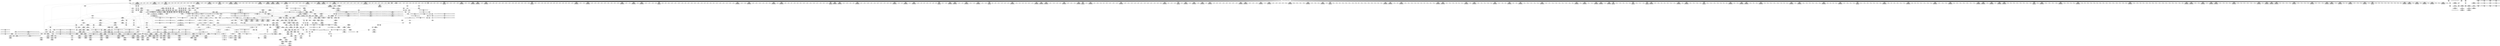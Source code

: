 digraph {
	CE0x433fdf0 [shape=record,shape=Mrecord,label="{CE0x433fdf0|272:_i8*,_:_CRE_1280,1288_|*MultipleSource*|Function::selinux_quotactl&Arg::sb::|security/selinux/hooks.c,1865|Function::superblock_has_perm&Arg::sb::}"]
	CE0x4356b40 [shape=record,shape=Mrecord,label="{CE0x4356b40|272:_i8*,_:_CRE_880,896_|*MultipleSource*|Function::selinux_quotactl&Arg::sb::|security/selinux/hooks.c,1865|Function::superblock_has_perm&Arg::sb::}"]
	CE0x42f0b80 [shape=record,shape=Mrecord,label="{CE0x42f0b80|8:_i32,_:_CRE_68,69_}"]
	CE0x434b3a0 [shape=record,shape=Mrecord,label="{CE0x434b3a0|272:_i8*,_:_CRE_1704,1712_|*MultipleSource*|Function::selinux_quotactl&Arg::sb::|security/selinux/hooks.c,1865|Function::superblock_has_perm&Arg::sb::}"]
	CE0x42f2980 [shape=record,shape=Mrecord,label="{CE0x42f2980|8:_i32,_:_CRE_98,99_}"]
	CE0x435e980 [shape=record,shape=Mrecord,label="{CE0x435e980|272:_i8*,_:_CRE_1888,1896_|*MultipleSource*|Function::selinux_quotactl&Arg::sb::|security/selinux/hooks.c,1865|Function::superblock_has_perm&Arg::sb::}"]
	CE0x42db510 [shape=record,shape=Mrecord,label="{CE0x42db510|__llvm_gcov_indirect_counter_increment:pred}"]
	CE0x4377140 [shape=record,shape=Mrecord,label="{CE0x4377140|8:_i32,_:_CRE_53,54_}"]
	CE0x42caef0 [shape=record,shape=Mrecord,label="{CE0x42caef0|selinux_quotactl:cred4|security/selinux/hooks.c,2016}"]
	CE0x430f2b0 [shape=record,shape=Mrecord,label="{CE0x430f2b0|avc_has_perm:requested|Function::avc_has_perm&Arg::requested::}"]
	CE0x434b570 [shape=record,shape=Mrecord,label="{CE0x434b570|272:_i8*,_:_CRE_1712,1720_|*MultipleSource*|Function::selinux_quotactl&Arg::sb::|security/selinux/hooks.c,1865|Function::superblock_has_perm&Arg::sb::}"]
	CE0x42f1a80 [shape=record,shape=Mrecord,label="{CE0x42f1a80|8:_i32,_:_CRE_83,84_}"]
	CE0x42de690 [shape=record,shape=Mrecord,label="{CE0x42de690|superblock_has_perm:entry|*SummSink*}"]
	CE0x43586b0 [shape=record,shape=Mrecord,label="{CE0x43586b0|272:_i8*,_:_CRE_1228,1229_}"]
	CE0x435c100 [shape=record,shape=Mrecord,label="{CE0x435c100|272:_i8*,_:_CRE_1760,1764_|*MultipleSource*|Function::selinux_quotactl&Arg::sb::|security/selinux/hooks.c,1865|Function::superblock_has_perm&Arg::sb::}"]
	CE0x42cb7a0 [shape=record,shape=Mrecord,label="{CE0x42cb7a0|selinux_quotactl:call3|security/selinux/hooks.c,2016}"]
	CE0x4346710 [shape=record,shape=Mrecord,label="{CE0x4346710|272:_i8*,_:_CRE_1618,1619_}"]
	CE0x42ccde0 [shape=record,shape=Mrecord,label="{CE0x42ccde0|i64**_getelementptr_inbounds_(_3_x_i64*_,_3_x_i64*_*___llvm_gcda_edge_table149,_i64_0,_i64_1)|*Constant*|*SummSource*}"]
	CE0x42c7c70 [shape=record,shape=Mrecord,label="{CE0x42c7c70|__llvm_gcov_indirect_counter_increment:predecessor|Function::__llvm_gcov_indirect_counter_increment&Arg::predecessor::}"]
	CE0x4357f40 [shape=record,shape=Mrecord,label="{CE0x4357f40|272:_i8*,_:_CRE_1221,1222_}"]
	CE0x42cbe40 [shape=record,shape=Mrecord,label="{CE0x42cbe40|i32_0|*Constant*}"]
	CE0x435c940 [shape=record,shape=Mrecord,label="{CE0x435c940|272:_i8*,_:_CRE_1792,1800_|*MultipleSource*|Function::selinux_quotactl&Arg::sb::|security/selinux/hooks.c,1865|Function::superblock_has_perm&Arg::sb::}"]
	CE0x437b3b0 [shape=record,shape=Mrecord,label="{CE0x437b3b0|8:_i32,_:_CRE_228,229_}"]
	CE0x437b6e0 [shape=record,shape=Mrecord,label="{CE0x437b6e0|8:_i32,_:_CRE_231,232_}"]
	CE0x42c44d0 [shape=record,shape=Mrecord,label="{CE0x42c44d0|selinux_quotactl:tmp24|security/selinux/hooks.c,2020|*SummSource*}"]
	CE0x43039e0 [shape=record,shape=Mrecord,label="{CE0x43039e0|selinux_quotactl:tmp28|security/selinux/hooks.c,2033|*SummSource*}"]
	CE0x4358f30 [shape=record,shape=Mrecord,label="{CE0x4358f30|272:_i8*,_:_CRE_1236,1237_}"]
	CE0x4379f10 [shape=record,shape=Mrecord,label="{CE0x4379f10|8:_i32,_:_CRE_209,210_}"]
	CE0x43555a0 [shape=record,shape=Mrecord,label="{CE0x43555a0|272:_i8*,_:_CRE_640,648_|*MultipleSource*|Function::selinux_quotactl&Arg::sb::|security/selinux/hooks.c,1865|Function::superblock_has_perm&Arg::sb::}"]
	CE0x43441c0 [shape=record,shape=Mrecord,label="{CE0x43441c0|272:_i8*,_:_CRE_1362,1363_}"]
	CE0x42d8810 [shape=record,shape=Mrecord,label="{CE0x42d8810|i64*_getelementptr_inbounds_(_27_x_i64_,_27_x_i64_*___llvm_gcov_ctr148,_i64_0,_i64_22)|*Constant*|*SummSource*}"]
	CE0x43589e0 [shape=record,shape=Mrecord,label="{CE0x43589e0|272:_i8*,_:_CRE_1231,1232_}"]
	CE0x43717b0 [shape=record,shape=Mrecord,label="{CE0x43717b0|8:_i32,_:_CRE_22,24_|*MultipleSource*|*LoadInst*|security/selinux/hooks.c,1865|security/selinux/hooks.c,1865|security/selinux/hooks.c,1866}"]
	CE0x4334f00 [shape=record,shape=Mrecord,label="{CE0x4334f00|selinux_quotactl:retval.0|*SummSource*}"]
	CE0x432ba40 [shape=record,shape=Mrecord,label="{CE0x432ba40|272:_i8*,_:_CRE_458,459_}"]
	CE0x4353180 [shape=record,shape=Mrecord,label="{CE0x4353180|272:_i8*,_:_CRE_599,600_}"]
	CE0x4376d40 [shape=record,shape=Mrecord,label="{CE0x4376d40|8:_i32,_:_CRE_49,50_}"]
	CE0x42c58f0 [shape=record,shape=Mrecord,label="{CE0x42c58f0|i32_8388611|*Constant*|*SummSource*}"]
	CE0x4335a20 [shape=record,shape=Mrecord,label="{CE0x4335a20|selinux_quotactl:tmp34|security/selinux/hooks.c,2040|*SummSource*}"]
	CE0x4351920 [shape=record,shape=Mrecord,label="{CE0x4351920|272:_i8*,_:_CRE_421,422_}"]
	CE0x437e9e0 [shape=record,shape=Mrecord,label="{CE0x437e9e0|8:_i32,_:_CRE_279,280_}"]
	CE0x43135e0 [shape=record,shape=Mrecord,label="{CE0x43135e0|superblock_has_perm:cred|Function::superblock_has_perm&Arg::cred::}"]
	CE0x42b9740 [shape=record,shape=Mrecord,label="{CE0x42b9740|selinux_quotactl:sw.epilog|*SummSink*}"]
	CE0x42ec080 [shape=record,shape=Mrecord,label="{CE0x42ec080|__llvm_gcov_indirect_counter_increment:tmp1|*SummSink*}"]
	CE0x4314d40 [shape=record,shape=Mrecord,label="{CE0x4314d40|_call_void___llvm_gcov_indirect_counter_increment(i32*___llvm_gcov_global_state_pred150,_i64**_getelementptr_inbounds_(_3_x_i64*_,_3_x_i64*_*___llvm_gcda_edge_table149,_i64_0,_i64_2)),_!dbg_!27753|security/selinux/hooks.c,2033}"]
	CE0x42ce9c0 [shape=record,shape=Mrecord,label="{CE0x42ce9c0|_ret_%struct.task_struct*_%tmp4,_!dbg_!27714|./arch/x86/include/asm/current.h,14|*SummSink*}"]
	CE0x42cac60 [shape=record,shape=Mrecord,label="{CE0x42cac60|i32_78|*Constant*|*SummSource*}"]
	CE0x433fbd0 [shape=record,shape=Mrecord,label="{CE0x433fbd0|272:_i8*,_:_CRE_1278,1279_}"]
	CE0x4354170 [shape=record,shape=Mrecord,label="{CE0x4354170|272:_i8*,_:_CRE_614,615_}"]
	CE0x4332680 [shape=record,shape=Mrecord,label="{CE0x4332680|i64*_getelementptr_inbounds_(_27_x_i64_,_27_x_i64_*___llvm_gcov_ctr148,_i64_0,_i64_24)|*Constant*|*SummSink*}"]
	CE0x42bf5a0 [shape=record,shape=Mrecord,label="{CE0x42bf5a0|selinux_quotactl:call|security/selinux/hooks.c,2016|*SummSink*}"]
	CE0x42c9140 [shape=record,shape=Mrecord,label="{CE0x42c9140|__llvm_gcov_indirect_counter_increment:counters|Function::__llvm_gcov_indirect_counter_increment&Arg::counters::}"]
	CE0x4353f50 [shape=record,shape=Mrecord,label="{CE0x4353f50|272:_i8*,_:_CRE_612,613_}"]
	CE0x42f0f80 [shape=record,shape=Mrecord,label="{CE0x42f0f80|8:_i32,_:_CRE_72,73_}"]
	CE0x4339790 [shape=record,shape=Mrecord,label="{CE0x4339790|272:_i8*,_:_CRE_176,184_|*MultipleSource*|Function::selinux_quotactl&Arg::sb::|security/selinux/hooks.c,1865|Function::superblock_has_perm&Arg::sb::}"]
	CE0x4359e10 [shape=record,shape=Mrecord,label="{CE0x4359e10|272:_i8*,_:_CRE_1250,1251_}"]
	CE0x4346e90 [shape=record,shape=Mrecord,label="{CE0x4346e90|272:_i8*,_:_CRE_1625,1626_}"]
	CE0x435cd60 [shape=record,shape=Mrecord,label="{CE0x435cd60|272:_i8*,_:_CRE_1808,1816_|*MultipleSource*|Function::selinux_quotactl&Arg::sb::|security/selinux/hooks.c,1865|Function::superblock_has_perm&Arg::sb::}"]
	CE0x4313e80 [shape=record,shape=Mrecord,label="{CE0x4313e80|i32_256|*Constant*|*SummSource*}"]
	CE0x437d060 [shape=record,shape=Mrecord,label="{CE0x437d060|8:_i32,_:_CRE_255,256_}"]
	CE0x437cf50 [shape=record,shape=Mrecord,label="{CE0x437cf50|8:_i32,_:_CRE_254,255_}"]
	CE0x4378780 [shape=record,shape=Mrecord,label="{CE0x4378780|8:_i32,_:_CRE_112,120_|*MultipleSource*|*LoadInst*|security/selinux/hooks.c,1865|security/selinux/hooks.c,1865|security/selinux/hooks.c,1866}"]
	CE0x4359370 [shape=record,shape=Mrecord,label="{CE0x4359370|272:_i8*,_:_CRE_1240,1241_}"]
	CE0x42e0fc0 [shape=record,shape=Mrecord,label="{CE0x42e0fc0|i1_true|*Constant*|*SummSource*}"]
	CE0x4348a30 [shape=record,shape=Mrecord,label="{CE0x4348a30|272:_i8*,_:_CRE_1651,1652_}"]
	CE0x42d86b0 [shape=record,shape=Mrecord,label="{CE0x42d86b0|cred_sid:tmp5|security/selinux/hooks.c,196}"]
	"CONST[source:1(input),value:2(dynamic)][purpose:{object}][SrcIdx:0]"
	CE0x4339960 [shape=record,shape=Mrecord,label="{CE0x4339960|272:_i8*,_:_CRE_184,188_|*MultipleSource*|Function::selinux_quotactl&Arg::sb::|security/selinux/hooks.c,1865|Function::superblock_has_perm&Arg::sb::}"]
	CE0x4337450 [shape=record,shape=Mrecord,label="{CE0x4337450|get_current:bb|*SummSink*}"]
	"CONST[source:0(mediator),value:2(dynamic)][purpose:{subject}]"
	CE0x42ef010 [shape=record,shape=Mrecord,label="{CE0x42ef010|272:_i8*,_:_CRE_120,128_|*MultipleSource*|Function::selinux_quotactl&Arg::sb::|security/selinux/hooks.c,1865|Function::superblock_has_perm&Arg::sb::}"]
	CE0x43496f0 [shape=record,shape=Mrecord,label="{CE0x43496f0|272:_i8*,_:_CRE_1663,1664_}"]
	CE0x435af20 [shape=record,shape=Mrecord,label="{CE0x435af20|__llvm_gcov_indirect_counter_increment:tmp3|*SummSource*}"]
	CE0x42e2c20 [shape=record,shape=Mrecord,label="{CE0x42e2c20|selinux_quotactl:tmp8|security/selinux/hooks.c,2016|*SummSource*}"]
	CE0x42cb0d0 [shape=record,shape=Mrecord,label="{CE0x42cb0d0|selinux_quotactl:tmp19|security/selinux/hooks.c,2016}"]
	CE0x432a940 [shape=record,shape=Mrecord,label="{CE0x432a940|272:_i8*,_:_CRE_442,443_}"]
	CE0x43034a0 [shape=record,shape=Mrecord,label="{CE0x43034a0|i64*_getelementptr_inbounds_(_27_x_i64_,_27_x_i64_*___llvm_gcov_ctr148,_i64_0,_i64_23)|*Constant*}"]
	CE0x4353a00 [shape=record,shape=Mrecord,label="{CE0x4353a00|272:_i8*,_:_CRE_607,608_}"]
	CE0x4338410 [shape=record,shape=Mrecord,label="{CE0x4338410|superblock_has_perm:s_security|security/selinux/hooks.c,1865|*SummSource*}"]
	CE0x43362d0 [shape=record,shape=Mrecord,label="{CE0x43362d0|selinux_quotactl:tmp35|security/selinux/hooks.c,2040|*SummSink*}"]
	CE0x433c200 [shape=record,shape=Mrecord,label="{CE0x433c200|superblock_has_perm:tmp1}"]
	CE0x437ae60 [shape=record,shape=Mrecord,label="{CE0x437ae60|8:_i32,_:_CRE_223,224_}"]
	CE0x4339090 [shape=record,shape=Mrecord,label="{CE0x4339090|get_current:tmp|*SummSink*}"]
	CE0x43537e0 [shape=record,shape=Mrecord,label="{CE0x43537e0|272:_i8*,_:_CRE_605,606_}"]
	CE0x4358050 [shape=record,shape=Mrecord,label="{CE0x4358050|272:_i8*,_:_CRE_1222,1223_}"]
	CE0x4339ed0 [shape=record,shape=Mrecord,label="{CE0x4339ed0|272:_i8*,_:_CRE_208,216_|*MultipleSource*|Function::selinux_quotactl&Arg::sb::|security/selinux/hooks.c,1865|Function::superblock_has_perm&Arg::sb::}"]
	CE0x437a3f0 [shape=record,shape=Mrecord,label="{CE0x437a3f0|8:_i32,_:_CRE_213,214_}"]
	CE0x435d5a0 [shape=record,shape=Mrecord,label="{CE0x435d5a0|272:_i8*,_:_CRE_1840,1848_|*MultipleSource*|Function::selinux_quotactl&Arg::sb::|security/selinux/hooks.c,1865|Function::superblock_has_perm&Arg::sb::}"]
	CE0x4330550 [shape=record,shape=Mrecord,label="{CE0x4330550|superblock_has_perm:tmp3}"]
	"CONST[source:0(mediator),value:2(dynamic)][purpose:{subject}][SrcIdx:3]"
	CE0x433af20 [shape=record,shape=Mrecord,label="{CE0x433af20|272:_i8*,_:_CRE_280,288_|*MultipleSource*|Function::selinux_quotactl&Arg::sb::|security/selinux/hooks.c,1865|Function::superblock_has_perm&Arg::sb::}"]
	CE0x42c7750 [shape=record,shape=Mrecord,label="{CE0x42c7750|__llvm_gcov_indirect_counter_increment:predecessor|Function::__llvm_gcov_indirect_counter_increment&Arg::predecessor::|*SummSource*}"]
	CE0x4356d50 [shape=record,shape=Mrecord,label="{CE0x4356d50|272:_i8*,_:_CRE_896,1208_|*MultipleSource*|Function::selinux_quotactl&Arg::sb::|security/selinux/hooks.c,1865|Function::superblock_has_perm&Arg::sb::}"]
	CE0x43359b0 [shape=record,shape=Mrecord,label="{CE0x43359b0|i64*_getelementptr_inbounds_(_27_x_i64_,_27_x_i64_*___llvm_gcov_ctr148,_i64_0,_i64_26)|*Constant*|*SummSink*}"]
	CE0x42c3a20 [shape=record,shape=Mrecord,label="{CE0x42c3a20|i64_4|*Constant*}"]
	CE0x42d8fe0 [shape=record,shape=Mrecord,label="{CE0x42d8fe0|%struct.super_block*_null|*Constant*|*SummSource*}"]
	CE0x4346b60 [shape=record,shape=Mrecord,label="{CE0x4346b60|272:_i8*,_:_CRE_1622,1623_}"]
	CE0x435f0b0 [shape=record,shape=Mrecord,label="{CE0x435f0b0|272:_i8*,_:_CRE_1928,2056_|*MultipleSource*|Function::selinux_quotactl&Arg::sb::|security/selinux/hooks.c,1865|Function::superblock_has_perm&Arg::sb::}"]
	CE0x4338ad0 [shape=record,shape=Mrecord,label="{CE0x4338ad0|__llvm_gcov_indirect_counter_increment:tmp2|*SummSink*}"]
	CE0x42d1b10 [shape=record,shape=Mrecord,label="{CE0x42d1b10|selinux_quotactl:tmp|*SummSink*}"]
	CE0x42e79b0 [shape=record,shape=Mrecord,label="{CE0x42e79b0|i32_2016|*Constant*|*SummSource*}"]
	CE0x437c8f0 [shape=record,shape=Mrecord,label="{CE0x437c8f0|8:_i32,_:_CRE_248,249_}"]
	CE0x4340420 [shape=record,shape=Mrecord,label="{CE0x4340420|272:_i8*,_:_CRE_1305,1306_}"]
	CE0x4343500 [shape=record,shape=Mrecord,label="{CE0x4343500|272:_i8*,_:_CRE_1350,1351_}"]
	CE0x433e9c0 [shape=record,shape=Mrecord,label="{CE0x433e9c0|272:_i8*,_:_CRE_1261,1262_}"]
	CE0x42c2ab0 [shape=record,shape=Mrecord,label="{CE0x42c2ab0|get_current:tmp2|*SummSink*}"]
	CE0x435dde0 [shape=record,shape=Mrecord,label="{CE0x435dde0|272:_i8*,_:_CRE_1872,1873_}"]
	CE0x434de00 [shape=record,shape=Mrecord,label="{CE0x434de00|272:_i8*,_:_CRE_376,380_|*MultipleSource*|Function::selinux_quotactl&Arg::sb::|security/selinux/hooks.c,1865|Function::superblock_has_perm&Arg::sb::}"]
	CE0x4357170 [shape=record,shape=Mrecord,label="{CE0x4357170|272:_i8*,_:_CRE_1209,1210_}"]
	CE0x42bf0d0 [shape=record,shape=Mrecord,label="{CE0x42bf0d0|i64_1|*Constant*}"]
	CE0x432a2f0 [shape=record,shape=Mrecord,label="{CE0x432a2f0|get_current:tmp3|*SummSink*}"]
	CE0x42f1f80 [shape=record,shape=Mrecord,label="{CE0x42f1f80|8:_i32,_:_CRE_88,89_}"]
	CE0x4335c10 [shape=record,shape=Mrecord,label="{CE0x4335c10|_ret_i32_%retval.0,_!dbg_!27760|security/selinux/hooks.c,2040}"]
	CE0x42c3bc0 [shape=record,shape=Mrecord,label="{CE0x42c3bc0|selinux_quotactl:tobool1|security/selinux/hooks.c,2016|*SummSink*}"]
	CE0x42ef580 [shape=record,shape=Mrecord,label="{CE0x42ef580|272:_i8*,_:_CRE_136,140_|*MultipleSource*|Function::selinux_quotactl&Arg::sb::|security/selinux/hooks.c,1865|Function::superblock_has_perm&Arg::sb::}"]
	CE0x435fb00 [shape=record,shape=Mrecord,label="{CE0x435fb00|272:_i8*,_:_CRE_2256,2264_|*MultipleSource*|Function::selinux_quotactl&Arg::sb::|security/selinux/hooks.c,1865|Function::superblock_has_perm&Arg::sb::}"]
	CE0x42e6e50 [shape=record,shape=Mrecord,label="{CE0x42e6e50|selinux_quotactl:tmp11|security/selinux/hooks.c,2016}"]
	CE0x42f1180 [shape=record,shape=Mrecord,label="{CE0x42f1180|8:_i32,_:_CRE_74,75_}"]
	CE0x42c4760 [shape=record,shape=Mrecord,label="{CE0x42c4760|selinux_quotactl:tmp25|security/selinux/hooks.c,2020}"]
	CE0x43521a0 [shape=record,shape=Mrecord,label="{CE0x43521a0|272:_i8*,_:_CRE_429,430_}"]
	CE0x434dbf0 [shape=record,shape=Mrecord,label="{CE0x434dbf0|272:_i8*,_:_CRE_368,372_|*MultipleSource*|Function::selinux_quotactl&Arg::sb::|security/selinux/hooks.c,1865|Function::superblock_has_perm&Arg::sb::}"]
	CE0x4377e40 [shape=record,shape=Mrecord,label="{CE0x4377e40|8:_i32,_:_CRE_66,67_}"]
	CE0x61c9b50 [shape=record,shape=Mrecord,label="{CE0x61c9b50|i64_3|*Constant*}"]
	CE0x4350820 [shape=record,shape=Mrecord,label="{CE0x4350820|272:_i8*,_:_CRE_405,406_}"]
	CE0x434a6e0 [shape=record,shape=Mrecord,label="{CE0x434a6e0|272:_i8*,_:_CRE_1678,1679_}"]
	CE0x4359ae0 [shape=record,shape=Mrecord,label="{CE0x4359ae0|272:_i8*,_:_CRE_1247,1248_}"]
	CE0x4357640 [shape=record,shape=Mrecord,label="{CE0x4357640|272:_i8*,_:_CRE_1212,1213_}"]
	CE0x430a8c0 [shape=record,shape=Mrecord,label="{CE0x430a8c0|i32_22|*Constant*}"]
	CE0x4340630 [shape=record,shape=Mrecord,label="{CE0x4340630|272:_i8*,_:_CRE_1306,1307_}"]
	CE0x4343fa0 [shape=record,shape=Mrecord,label="{CE0x4343fa0|272:_i8*,_:_CRE_1360,1361_}"]
	CE0x42cadf0 [shape=record,shape=Mrecord,label="{CE0x42cadf0|selinux_quotactl:cred4|security/selinux/hooks.c,2016|*SummSink*}"]
	CE0x4350c60 [shape=record,shape=Mrecord,label="{CE0x4350c60|272:_i8*,_:_CRE_409,410_}"]
	CE0x4345f10 [shape=record,shape=Mrecord,label="{CE0x4345f10|272:_i8*,_:_CRE_1600,1604_|*MultipleSource*|Function::selinux_quotactl&Arg::sb::|security/selinux/hooks.c,1865|Function::superblock_has_perm&Arg::sb::}"]
	CE0x432f2f0 [shape=record,shape=Mrecord,label="{CE0x432f2f0|272:_i8*,_:_CRE_586,587_}"]
	CE0x433d420 [shape=record,shape=Mrecord,label="{CE0x433d420|__llvm_gcov_indirect_counter_increment:tmp6|*SummSink*}"]
	CE0x43333e0 [shape=record,shape=Mrecord,label="{CE0x43333e0|selinux_quotactl:rc.0|*SummSource*}"]
	CE0x42b64c0 [shape=record,shape=Mrecord,label="{CE0x42b64c0|selinux_quotactl:do.end}"]
	CE0x42f0e80 [shape=record,shape=Mrecord,label="{CE0x42f0e80|8:_i32,_:_CRE_71,72_}"]
	CE0x42d80a0 [shape=record,shape=Mrecord,label="{CE0x42d80a0|cred_sid:security|security/selinux/hooks.c,196|*SummSink*}"]
	CE0x4349b30 [shape=record,shape=Mrecord,label="{CE0x4349b30|272:_i8*,_:_CRE_1667,1668_}"]
	CE0x4303840 [shape=record,shape=Mrecord,label="{CE0x4303840|i64*_getelementptr_inbounds_(_27_x_i64_,_27_x_i64_*___llvm_gcov_ctr148,_i64_0,_i64_23)|*Constant*|*SummSource*}"]
	CE0x42f05a0 [shape=record,shape=Mrecord,label="{CE0x42f05a0|_call_void_mcount()_#3|*SummSource*}"]
	CE0x42eb8e0 [shape=record,shape=Mrecord,label="{CE0x42eb8e0|COLLAPSED:_GCMRE___llvm_gcov_ctr131_internal_global_2_x_i64_zeroinitializer:_elem_0:default:}"]
	CE0x437d390 [shape=record,shape=Mrecord,label="{CE0x437d390|8:_i32,_:_CRE_258,259_}"]
	CE0x4346d80 [shape=record,shape=Mrecord,label="{CE0x4346d80|272:_i8*,_:_CRE_1624,1625_}"]
	CE0x42db8d0 [shape=record,shape=Mrecord,label="{CE0x42db8d0|__llvm_gcov_indirect_counter_increment:exit|*SummSource*}"]
	CE0x42c9970 [shape=record,shape=Mrecord,label="{CE0x42c9970|selinux_quotactl:sb|Function::selinux_quotactl&Arg::sb::|*SummSource*}"]
	CE0x4347b50 [shape=record,shape=Mrecord,label="{CE0x4347b50|272:_i8*,_:_CRE_1637,1638_}"]
	CE0x42e5a80 [shape=record,shape=Mrecord,label="{CE0x42e5a80|_ret_i32_%call2,_!dbg_!27722|security/selinux/hooks.c,1866|*SummSource*}"]
	CE0x42c4460 [shape=record,shape=Mrecord,label="{CE0x42c4460|i64*_getelementptr_inbounds_(_27_x_i64_,_27_x_i64_*___llvm_gcov_ctr148,_i64_0,_i64_12)|*Constant*|*SummSink*}"]
	CE0x430f740 [shape=record,shape=Mrecord,label="{CE0x430f740|avc_has_perm:auditdata|Function::avc_has_perm&Arg::auditdata::}"]
	CE0x430e4f0 [shape=record,shape=Mrecord,label="{CE0x430e4f0|cred_sid:tmp2|*SummSource*}"]
	CE0x43598c0 [shape=record,shape=Mrecord,label="{CE0x43598c0|272:_i8*,_:_CRE_1245,1246_}"]
	CE0x437a110 [shape=record,shape=Mrecord,label="{CE0x437a110|8:_i32,_:_CRE_210,211_}"]
	CE0x43504f0 [shape=record,shape=Mrecord,label="{CE0x43504f0|272:_i8*,_:_CRE_402,403_}"]
	CE0x42c8ee0 [shape=record,shape=Mrecord,label="{CE0x42c8ee0|__llvm_gcov_indirect_counter_increment:entry|*SummSink*}"]
	CE0x4343c70 [shape=record,shape=Mrecord,label="{CE0x4343c70|272:_i8*,_:_CRE_1357,1358_}"]
	CE0x4376570 [shape=record,shape=Mrecord,label="{CE0x4376570|8:_i32,_:_CRE_41,42_}"]
	CE0x42ed3e0 [shape=record,shape=Mrecord,label="{CE0x42ed3e0|selinux_quotactl:tmp12|security/selinux/hooks.c,2016|*SummSource*}"]
	CE0x4333eb0 [shape=record,shape=Mrecord,label="{CE0x4333eb0|i64*_getelementptr_inbounds_(_27_x_i64_,_27_x_i64_*___llvm_gcov_ctr148,_i64_0,_i64_25)|*Constant*|*SummSink*}"]
	CE0x42dedf0 [shape=record,shape=Mrecord,label="{CE0x42dedf0|selinux_quotactl:tmp21|security/selinux/hooks.c,2019|*SummSink*}"]
	CE0x42cb430 [shape=record,shape=Mrecord,label="{CE0x42cb430|selinux_quotactl:tmp18|security/selinux/hooks.c,2016}"]
	CE0x430fa80 [shape=record,shape=Mrecord,label="{CE0x430fa80|_ret_i32_%retval.0,_!dbg_!27728|security/selinux/avc.c,775|*SummSource*}"]
	CE0x4371b50 [shape=record,shape=Mrecord,label="{CE0x4371b50|8:_i32,_:_CRE_32,33_}"]
	CE0x42ddef0 [shape=record,shape=Mrecord,label="{CE0x42ddef0|selinux_quotactl:call9|security/selinux/hooks.c,2028|*SummSink*}"]
	CE0x432ddb0 [shape=record,shape=Mrecord,label="{CE0x432ddb0|272:_i8*,_:_CRE_566,567_}"]
	CE0x437f7d0 [shape=record,shape=Mrecord,label="{CE0x437f7d0|superblock_has_perm:tmp5|security/selinux/hooks.c,1865}"]
	CE0x42e93e0 [shape=record,shape=Mrecord,label="{CE0x42e93e0|i32_8388614|*Constant*|*SummSource*}"]
	CE0x4332ea0 [shape=record,shape=Mrecord,label="{CE0x4332ea0|selinux_quotactl:tmp31|security/selinux/hooks.c,2036|*SummSource*}"]
	CE0x43421e0 [shape=record,shape=Mrecord,label="{CE0x43421e0|272:_i8*,_:_CRE_1332,1333_}"]
	CE0x42f2680 [shape=record,shape=Mrecord,label="{CE0x42f2680|8:_i32,_:_CRE_95,96_}"]
	CE0x4347c60 [shape=record,shape=Mrecord,label="{CE0x4347c60|272:_i8*,_:_CRE_1638,1639_}"]
	CE0x42d96c0 [shape=record,shape=Mrecord,label="{CE0x42d96c0|selinux_quotactl:cmds|Function::selinux_quotactl&Arg::cmds::}"]
	CE0x4336c50 [shape=record,shape=Mrecord,label="{CE0x4336c50|i64*_getelementptr_inbounds_(_2_x_i64_,_2_x_i64_*___llvm_gcov_ctr98,_i64_0,_i64_0)|*Constant*}"]
	CE0x42cb3c0 [shape=record,shape=Mrecord,label="{CE0x42cb3c0|get_current:tmp4|./arch/x86/include/asm/current.h,14|*SummSource*}"]
	CE0x42baa50 [shape=record,shape=Mrecord,label="{CE0x42baa50|selinux_quotactl:land.lhs.true|*SummSource*}"]
	CE0x42cd0a0 [shape=record,shape=Mrecord,label="{CE0x42cd0a0|i64**_getelementptr_inbounds_(_3_x_i64*_,_3_x_i64*_*___llvm_gcda_edge_table149,_i64_0,_i64_1)|*Constant*|*SummSink*}"]
	CE0x437ba10 [shape=record,shape=Mrecord,label="{CE0x437ba10|8:_i32,_:_CRE_234,235_}"]
	CE0x42d1a00 [shape=record,shape=Mrecord,label="{CE0x42d1a00|selinux_quotactl:do.end|*SummSource*}"]
	CE0x437f390 [shape=record,shape=Mrecord,label="{CE0x437f390|i16_5|*Constant*|*SummSource*}"]
	CE0x43597b0 [shape=record,shape=Mrecord,label="{CE0x43597b0|272:_i8*,_:_CRE_1244,1245_}"]
	CE0x42de700 [shape=record,shape=Mrecord,label="{CE0x42de700|selinux_quotactl:tmp15|security/selinux/hooks.c,2016|*SummSink*}"]
	CE0x42be510 [shape=record,shape=Mrecord,label="{CE0x42be510|selinux_quotactl:tmp1}"]
	CE0x4352e60 [shape=record,shape=Mrecord,label="{CE0x4352e60|272:_i8*,_:_CRE_441,442_}"]
	CE0x4379510 [shape=record,shape=Mrecord,label="{CE0x4379510|8:_i32,_:_CRE_176,180_|*MultipleSource*|*LoadInst*|security/selinux/hooks.c,1865|security/selinux/hooks.c,1865|security/selinux/hooks.c,1866}"]
	CE0x43129e0 [shape=record,shape=Mrecord,label="{CE0x43129e0|0:_i32,_4:_i32,_8:_i32,_12:_i32,_:_CMRE_12,16_|*MultipleSource*|security/selinux/hooks.c,196|*LoadInst*|security/selinux/hooks.c,196|security/selinux/hooks.c,197}"]
	CE0x42e7140 [shape=record,shape=Mrecord,label="{CE0x42e7140|selinux_quotactl:tmp12|security/selinux/hooks.c,2016}"]
	CE0x437cc20 [shape=record,shape=Mrecord,label="{CE0x437cc20|8:_i32,_:_CRE_251,252_}"]
	CE0x4342620 [shape=record,shape=Mrecord,label="{CE0x4342620|272:_i8*,_:_CRE_1336,1337_}"]
	CE0x430f040 [shape=record,shape=Mrecord,label="{CE0x430f040|avc_has_perm:tclass|Function::avc_has_perm&Arg::tclass::|*SummSink*}"]
	CE0x43392f0 [shape=record,shape=Mrecord,label="{CE0x43392f0|%struct.task_struct*_(%struct.task_struct**)*_asm_movq_%gs:$_1:P_,$0_,_r,im,_dirflag_,_fpsr_,_flags_|*SummSink*}"]
	CE0x433f9b0 [shape=record,shape=Mrecord,label="{CE0x433f9b0|272:_i8*,_:_CRE_1276,1277_}"]
	CE0x42bea60 [shape=record,shape=Mrecord,label="{CE0x42bea60|selinux_quotactl:tmp}"]
	CE0x42ce920 [shape=record,shape=Mrecord,label="{CE0x42ce920|_ret_%struct.task_struct*_%tmp4,_!dbg_!27714|./arch/x86/include/asm/current.h,14}"]
	CE0x4329d70 [shape=record,shape=Mrecord,label="{CE0x4329d70|%struct.task_struct*_(%struct.task_struct**)*_asm_movq_%gs:$_1:P_,$0_,_r,im,_dirflag_,_fpsr_,_flags_|*SummSource*}"]
	CE0x432fd90 [shape=record,shape=Mrecord,label="{CE0x432fd90|272:_i8*,_:_CRE_596,597_}"]
	CE0x42ee730 [shape=record,shape=Mrecord,label="{CE0x42ee730|272:_i8*,_:_CRE_16,20_|*MultipleSource*|Function::selinux_quotactl&Arg::sb::|security/selinux/hooks.c,1865|Function::superblock_has_perm&Arg::sb::}"]
	CE0x42c37a0 [shape=record,shape=Mrecord,label="{CE0x42c37a0|selinux_quotactl:sw.bb|*SummSource*}"]
	CE0x42c1120 [shape=record,shape=Mrecord,label="{CE0x42c1120|selinux_quotactl:land.lhs.true|*SummSink*}"]
	CE0x42ba960 [shape=record,shape=Mrecord,label="{CE0x42ba960|selinux_quotactl:do.end|*SummSink*}"]
	CE0x4314a40 [shape=record,shape=Mrecord,label="{CE0x4314a40|superblock_has_perm:ad|Function::superblock_has_perm&Arg::ad::|*SummSink*}"]
	CE0x42b50d0 [shape=record,shape=Mrecord,label="{CE0x42b50d0|_call_void___llvm_gcov_indirect_counter_increment(i32*___llvm_gcov_global_state_pred150,_i64**_getelementptr_inbounds_(_3_x_i64*_,_3_x_i64*_*___llvm_gcda_edge_table149,_i64_0,_i64_0)),_!dbg_!27756|security/selinux/hooks.c,2036|*SummSource*}"]
	CE0x432b4f0 [shape=record,shape=Mrecord,label="{CE0x432b4f0|272:_i8*,_:_CRE_453,454_}"]
	CE0x432f730 [shape=record,shape=Mrecord,label="{CE0x432f730|272:_i8*,_:_CRE_590,591_}"]
	CE0x434ca60 [shape=record,shape=Mrecord,label="{CE0x434ca60|272:_i8*,_:_CRE_296,304_|*MultipleSource*|Function::selinux_quotactl&Arg::sb::|security/selinux/hooks.c,1865|Function::superblock_has_perm&Arg::sb::}"]
	CE0x433ab80 [shape=record,shape=Mrecord,label="{CE0x433ab80|272:_i8*,_:_CRE_268,272_|*MultipleSource*|Function::selinux_quotactl&Arg::sb::|security/selinux/hooks.c,1865|Function::superblock_has_perm&Arg::sb::}"]
	CE0x42b9410 [shape=record,shape=Mrecord,label="{CE0x42b9410|selinux_quotactl:do.body|*SummSource*}"]
	CE0x43409a0 [shape=record,shape=Mrecord,label="{CE0x43409a0|272:_i8*,_:_CRE_1309,1310_}"]
	CE0x4355cd0 [shape=record,shape=Mrecord,label="{CE0x4355cd0|272:_i8*,_:_CRE_672,680_|*MultipleSource*|Function::selinux_quotactl&Arg::sb::|security/selinux/hooks.c,1865|Function::superblock_has_perm&Arg::sb::}"]
	CE0x434b070 [shape=record,shape=Mrecord,label="{CE0x434b070|272:_i8*,_:_CRE_1687,1688_}"]
	CE0x42d0db0 [shape=record,shape=Mrecord,label="{CE0x42d0db0|i32_8388615|*Constant*}"]
	CE0x437aa20 [shape=record,shape=Mrecord,label="{CE0x437aa20|8:_i32,_:_CRE_219,220_}"]
	CE0x4332340 [shape=record,shape=Mrecord,label="{CE0x4332340|selinux_quotactl:tmp30|security/selinux/hooks.c,2036}"]
	CE0x437e380 [shape=record,shape=Mrecord,label="{CE0x437e380|8:_i32,_:_CRE_273,274_}"]
	CE0x42de4b0 [shape=record,shape=Mrecord,label="{CE0x42de4b0|superblock_has_perm:entry}"]
	CE0x42da6d0 [shape=record,shape=Mrecord,label="{CE0x42da6d0|_call_void_mcount()_#3|*SummSink*}"]
	CE0x4358160 [shape=record,shape=Mrecord,label="{CE0x4358160|272:_i8*,_:_CRE_1223,1224_}"]
	CE0x43382e0 [shape=record,shape=Mrecord,label="{CE0x43382e0|_ret_i32_%tmp6,_!dbg_!27716|security/selinux/hooks.c,197|*SummSink*}"]
	CE0x42efe20 [shape=record,shape=Mrecord,label="{CE0x42efe20|get_current:tmp2|*SummSource*}"]
	CE0x437d280 [shape=record,shape=Mrecord,label="{CE0x437d280|8:_i32,_:_CRE_257,258_}"]
	CE0x430bc00 [shape=record,shape=Mrecord,label="{CE0x430bc00|cred_sid:sid|security/selinux/hooks.c,197|*SummSink*}"]
	CE0x42c0990 [shape=record,shape=Mrecord,label="{CE0x42c0990|i64_2|*Constant*|*SummSink*}"]
	CE0x4343940 [shape=record,shape=Mrecord,label="{CE0x4343940|272:_i8*,_:_CRE_1354,1355_}"]
	CE0x43328e0 [shape=record,shape=Mrecord,label="{CE0x43328e0|selinux_quotactl:rc.0}"]
	CE0x4341b80 [shape=record,shape=Mrecord,label="{CE0x4341b80|272:_i8*,_:_CRE_1326,1327_}"]
	CE0x432be80 [shape=record,shape=Mrecord,label="{CE0x432be80|272:_i8*,_:_CRE_462,463_}"]
	CE0x437a6f0 [shape=record,shape=Mrecord,label="{CE0x437a6f0|8:_i32,_:_CRE_216,217_}"]
	CE0x437cb10 [shape=record,shape=Mrecord,label="{CE0x437cb10|8:_i32,_:_CRE_250,251_}"]
	CE0x43535c0 [shape=record,shape=Mrecord,label="{CE0x43535c0|272:_i8*,_:_CRE_603,604_}"]
	CE0x4341630 [shape=record,shape=Mrecord,label="{CE0x4341630|272:_i8*,_:_CRE_1321,1322_}"]
	CE0x43536d0 [shape=record,shape=Mrecord,label="{CE0x43536d0|272:_i8*,_:_CRE_604,605_}"]
	CE0x42e58b0 [shape=record,shape=Mrecord,label="{CE0x42e58b0|superblock_has_perm:ad|Function::superblock_has_perm&Arg::ad::|*SummSource*}"]
	CE0x430f7b0 [shape=record,shape=Mrecord,label="{CE0x430f7b0|avc_has_perm:auditdata|Function::avc_has_perm&Arg::auditdata::|*SummSource*}"]
	CE0x42f0950 [shape=record,shape=Mrecord,label="{CE0x42f0950|8:_i32,_:_CRE_16,20_|*MultipleSource*|*LoadInst*|security/selinux/hooks.c,1865|security/selinux/hooks.c,1865|security/selinux/hooks.c,1866}"]
	CE0x4336ab0 [shape=record,shape=Mrecord,label="{CE0x4336ab0|_ret_i32_%retval.0,_!dbg_!27760|security/selinux/hooks.c,2040|*SummSource*}"]
	CE0x4303970 [shape=record,shape=Mrecord,label="{CE0x4303970|i64*_getelementptr_inbounds_(_27_x_i64_,_27_x_i64_*___llvm_gcov_ctr148,_i64_0,_i64_23)|*Constant*|*SummSink*}"]
	CE0x42e2e60 [shape=record,shape=Mrecord,label="{CE0x42e2e60|selinux_quotactl:tmp4|security/selinux/hooks.c,2016|*SummSink*}"]
	CE0x432b820 [shape=record,shape=Mrecord,label="{CE0x432b820|272:_i8*,_:_CRE_456,457_}"]
	CE0x42c6730 [shape=record,shape=Mrecord,label="{CE0x42c6730|i64*_getelementptr_inbounds_(_27_x_i64_,_27_x_i64_*___llvm_gcov_ctr148,_i64_0,_i64_8)|*Constant*}"]
	CE0x435ab80 [shape=record,shape=Mrecord,label="{CE0x435ab80|i64*_null|*Constant*|*SummSink*}"]
	CE0x43118b0 [shape=record,shape=Mrecord,label="{CE0x43118b0|avc_has_perm:entry}"]
	CE0x43401e0 [shape=record,shape=Mrecord,label="{CE0x43401e0|272:_i8*,_:_CRE_1304,1305_}"]
	CE0x42b97b0 [shape=record,shape=Mrecord,label="{CE0x42b97b0|selinux_quotactl:land.lhs.true}"]
	CE0x4305f60 [shape=record,shape=Mrecord,label="{CE0x4305f60|_call_void___llvm_gcov_indirect_counter_increment(i32*___llvm_gcov_global_state_pred150,_i64**_getelementptr_inbounds_(_3_x_i64*_,_3_x_i64*_*___llvm_gcda_edge_table149,_i64_0,_i64_0)),_!dbg_!27756|security/selinux/hooks.c,2036}"]
	CE0x432b1c0 [shape=record,shape=Mrecord,label="{CE0x432b1c0|272:_i8*,_:_CRE_450,451_}"]
	CE0x4315b60 [shape=record,shape=Mrecord,label="{CE0x4315b60|i64**_getelementptr_inbounds_(_3_x_i64*_,_3_x_i64*_*___llvm_gcda_edge_table149,_i64_0,_i64_2)|*Constant*}"]
	CE0x4372080 [shape=record,shape=Mrecord,label="{CE0x4372080|8:_i32,_:_CRE_35,36_}"]
	CE0x42c9c80 [shape=record,shape=Mrecord,label="{CE0x42c9c80|selinux_quotactl:tmp3|*SummSink*}"]
	CE0x43533a0 [shape=record,shape=Mrecord,label="{CE0x43533a0|272:_i8*,_:_CRE_601,602_}"]
	CE0x437a910 [shape=record,shape=Mrecord,label="{CE0x437a910|8:_i32,_:_CRE_218,219_}"]
	CE0x42de830 [shape=record,shape=Mrecord,label="{CE0x42de830|selinux_quotactl:tmp20|security/selinux/hooks.c,2019}"]
	CE0x42cfcc0 [shape=record,shape=Mrecord,label="{CE0x42cfcc0|selinux_quotactl:tmp25|security/selinux/hooks.c,2020|*SummSource*}"]
	CE0x430a3f0 [shape=record,shape=Mrecord,label="{CE0x430a3f0|i64*_getelementptr_inbounds_(_2_x_i64_,_2_x_i64_*___llvm_gcov_ctr131,_i64_0,_i64_1)|*Constant*|*SummSink*}"]
	CE0x437ad50 [shape=record,shape=Mrecord,label="{CE0x437ad50|8:_i32,_:_CRE_222,223_}"]
	CE0x42cc770 [shape=record,shape=Mrecord,label="{CE0x42cc770|selinux_quotactl:sw.bb10|*SummSource*}"]
	CE0x42d97e0 [shape=record,shape=Mrecord,label="{CE0x42d97e0|selinux_quotactl:cmds|Function::selinux_quotactl&Arg::cmds::|*SummSource*}"]
	CE0x4376840 [shape=record,shape=Mrecord,label="{CE0x4376840|8:_i32,_:_CRE_44,45_}"]
	CE0x42cccc0 [shape=record,shape=Mrecord,label="{CE0x42cccc0|__llvm_gcov_indirect_counter_increment:counters|Function::__llvm_gcov_indirect_counter_increment&Arg::counters::|*SummSource*}"]
	CE0x43522b0 [shape=record,shape=Mrecord,label="{CE0x43522b0|272:_i8*,_:_CRE_430,431_}"]
	CE0x432ea70 [shape=record,shape=Mrecord,label="{CE0x432ea70|272:_i8*,_:_CRE_578,579_}"]
	CE0x4337140 [shape=record,shape=Mrecord,label="{CE0x4337140|i64*_getelementptr_inbounds_(_2_x_i64_,_2_x_i64_*___llvm_gcov_ctr98,_i64_0,_i64_0)|*Constant*|*SummSource*}"]
	CE0x42f2880 [shape=record,shape=Mrecord,label="{CE0x42f2880|8:_i32,_:_CRE_97,98_}"]
	CE0x42e6280 [shape=record,shape=Mrecord,label="{CE0x42e6280|get_current:entry}"]
	CE0x4353e40 [shape=record,shape=Mrecord,label="{CE0x4353e40|272:_i8*,_:_CRE_611,612_}"]
	CE0x42b5a30 [shape=record,shape=Mrecord,label="{CE0x42b5a30|selinux_quotactl:if.end8}"]
	CE0x42f0400 [shape=record,shape=Mrecord,label="{CE0x42f0400|__llvm_gcov_indirect_counter_increment:bb|*SummSource*}"]
	CE0x42eb3f0 [shape=record,shape=Mrecord,label="{CE0x42eb3f0|i64*_getelementptr_inbounds_(_27_x_i64_,_27_x_i64_*___llvm_gcov_ctr148,_i64_0,_i64_6)|*Constant*|*SummSink*}"]
	CE0x434a4c0 [shape=record,shape=Mrecord,label="{CE0x434a4c0|272:_i8*,_:_CRE_1676,1677_}"]
	CE0x435f8f0 [shape=record,shape=Mrecord,label="{CE0x435f8f0|272:_i8*,_:_CRE_2248,2256_|*MultipleSource*|Function::selinux_quotactl&Arg::sb::|security/selinux/hooks.c,1865|Function::superblock_has_perm&Arg::sb::}"]
	CE0x61c9a50 [shape=record,shape=Mrecord,label="{CE0x61c9a50|i32_0|*Constant*|*SummSource*}"]
	CE0x562e550 [shape=record,shape=Mrecord,label="{CE0x562e550|i64_0|*Constant*|*SummSink*}"]
	CE0x42e92f0 [shape=record,shape=Mrecord,label="{CE0x42e92f0|i32_8388614|*Constant*}"]
	CE0x4359f20 [shape=record,shape=Mrecord,label="{CE0x4359f20|272:_i8*,_:_CRE_1251,1252_}"]
	CE0x432ac70 [shape=record,shape=Mrecord,label="{CE0x432ac70|272:_i8*,_:_CRE_445,446_}"]
	CE0x435ea90 [shape=record,shape=Mrecord,label="{CE0x435ea90|272:_i8*,_:_CRE_1896,1904_|*MultipleSource*|Function::selinux_quotactl&Arg::sb::|security/selinux/hooks.c,1865|Function::superblock_has_perm&Arg::sb::}"]
	CE0x430e9e0 [shape=record,shape=Mrecord,label="{CE0x430e9e0|cred_sid:tmp3|*SummSink*}"]
	CE0x43538f0 [shape=record,shape=Mrecord,label="{CE0x43538f0|272:_i8*,_:_CRE_606,607_}"]
	CE0x43578e0 [shape=record,shape=Mrecord,label="{CE0x43578e0|272:_i8*,_:_CRE_1215,1216_}"]
	CE0x437c3a0 [shape=record,shape=Mrecord,label="{CE0x437c3a0|8:_i32,_:_CRE_243,244_}"]
	CE0x42c00a0 [shape=record,shape=Mrecord,label="{CE0x42c00a0|selinux_quotactl:if.end|*SummSource*}"]
	CE0x4355050 [shape=record,shape=Mrecord,label="{CE0x4355050|272:_i8*,_:_CRE_628,629_}"]
	CE0x433f8a0 [shape=record,shape=Mrecord,label="{CE0x433f8a0|272:_i8*,_:_CRE_1275,1276_}"]
	CE0x4338970 [shape=record,shape=Mrecord,label="{CE0x4338970|__llvm_gcov_indirect_counter_increment:tmp2|*SummSource*}"]
	CE0x432bc60 [shape=record,shape=Mrecord,label="{CE0x432bc60|272:_i8*,_:_CRE_460,461_}"]
	CE0x434fe70 [shape=record,shape=Mrecord,label="{CE0x434fe70|272:_i8*,_:_CRE_395,396_}"]
	CE0x42dec70 [shape=record,shape=Mrecord,label="{CE0x42dec70|selinux_quotactl:tmp21|security/selinux/hooks.c,2019|*SummSource*}"]
	CE0x42e7c70 [shape=record,shape=Mrecord,label="{CE0x42e7c70|i64*_getelementptr_inbounds_(_2_x_i64_,_2_x_i64_*___llvm_gcov_ctr151,_i64_0,_i64_0)|*Constant*|*SummSink*}"]
	CE0x43546c0 [shape=record,shape=Mrecord,label="{CE0x43546c0|272:_i8*,_:_CRE_619,620_}"]
	CE0x42d0c90 [shape=record,shape=Mrecord,label="{CE0x42d0c90|i32_8388609|*Constant*|*SummSource*}"]
	CE0x4342ea0 [shape=record,shape=Mrecord,label="{CE0x4342ea0|272:_i8*,_:_CRE_1344,1345_}"]
	CE0x432c490 [shape=record,shape=Mrecord,label="{CE0x432c490|272:_i8*,_:_CRE_488,496_|*MultipleSource*|Function::selinux_quotactl&Arg::sb::|security/selinux/hooks.c,1865|Function::superblock_has_perm&Arg::sb::}"]
	CE0x434a080 [shape=record,shape=Mrecord,label="{CE0x434a080|272:_i8*,_:_CRE_1672,1673_}"]
	CE0x42be790 [shape=record,shape=Mrecord,label="{CE0x42be790|selinux_quotactl:sw.epilog}"]
	CE0x42d12b0 [shape=record,shape=Mrecord,label="{CE0x42d12b0|i32_-1|*Constant*|*SummSource*}"]
	CE0x432e520 [shape=record,shape=Mrecord,label="{CE0x432e520|272:_i8*,_:_CRE_573,574_}"]
	CE0x433a7e0 [shape=record,shape=Mrecord,label="{CE0x433a7e0|272:_i8*,_:_CRE_256,264_|*MultipleSource*|Function::selinux_quotactl&Arg::sb::|security/selinux/hooks.c,1865|Function::superblock_has_perm&Arg::sb::}"]
	CE0x4354c10 [shape=record,shape=Mrecord,label="{CE0x4354c10|272:_i8*,_:_CRE_624,625_}"]
	CE0x430b0f0 [shape=record,shape=Mrecord,label="{CE0x430b0f0|i32_0|*Constant*}"]
	CE0x4360130 [shape=record,shape=Mrecord,label="{CE0x4360130|superblock_has_perm:tmp4|*LoadInst*|security/selinux/hooks.c,1865}"]
	CE0x435d180 [shape=record,shape=Mrecord,label="{CE0x435d180|272:_i8*,_:_CRE_1824,1828_|*MultipleSource*|Function::selinux_quotactl&Arg::sb::|security/selinux/hooks.c,1865|Function::superblock_has_perm&Arg::sb::}"]
	CE0x43440b0 [shape=record,shape=Mrecord,label="{CE0x43440b0|272:_i8*,_:_CRE_1361,1362_}"]
	CE0x434a5d0 [shape=record,shape=Mrecord,label="{CE0x434a5d0|272:_i8*,_:_CRE_1677,1678_}"]
	CE0x4303d70 [shape=record,shape=Mrecord,label="{CE0x4303d70|selinux_quotactl:tmp29|security/selinux/hooks.c,2033}"]
	CE0x42c28e0 [shape=record,shape=Mrecord,label="{CE0x42c28e0|GLOBAL:get_current|*Constant*}"]
	CE0x42d9440 [shape=record,shape=Mrecord,label="{CE0x42d9440|selinux_quotactl:if.then7|*SummSource*}"]
	CE0x435e200 [shape=record,shape=Mrecord,label="{CE0x435e200|272:_i8*,_:_CRE_1874,1875_}"]
	CE0x4376300 [shape=record,shape=Mrecord,label="{CE0x4376300|8:_i32,_:_CRE_38,39_}"]
	CE0x42e2dc0 [shape=record,shape=Mrecord,label="{CE0x42e2dc0|selinux_quotactl:tmp8|security/selinux/hooks.c,2016|*SummSink*}"]
	CE0x4371960 [shape=record,shape=Mrecord,label="{CE0x4371960|8:_i32,_:_CRE_24,28_|*MultipleSource*|*LoadInst*|security/selinux/hooks.c,1865|security/selinux/hooks.c,1865|security/selinux/hooks.c,1866}"]
	CE0x4358af0 [shape=record,shape=Mrecord,label="{CE0x4358af0|272:_i8*,_:_CRE_1232,1233_}"]
	CE0x42f2aa0 [shape=record,shape=Mrecord,label="{CE0x42f2aa0|i32_1|*Constant*}"]
	CE0x4376a40 [shape=record,shape=Mrecord,label="{CE0x4376a40|8:_i32,_:_CRE_46,47_}"]
	CE0x42dba00 [shape=record,shape=Mrecord,label="{CE0x42dba00|selinux_quotactl:tmp5|security/selinux/hooks.c,2016|*SummSink*}"]
	CE0x432dc20 [shape=record,shape=Mrecord,label="{CE0x432dc20|272:_i8*,_:_CRE_564,565_}"]
	"CONST[source:0(mediator),value:0(static)][purpose:{operation}][SrcIdx:1]"
	CE0x433ad50 [shape=record,shape=Mrecord,label="{CE0x433ad50|272:_i8*,_:_CRE_272,280_|*MultipleSource*|Function::selinux_quotactl&Arg::sb::|security/selinux/hooks.c,1865|Function::superblock_has_perm&Arg::sb::}"]
	CE0x4346fa0 [shape=record,shape=Mrecord,label="{CE0x4346fa0|272:_i8*,_:_CRE_1626,1627_}"]
	CE0x42bbe80 [shape=record,shape=Mrecord,label="{CE0x42bbe80|selinux_quotactl:call3|security/selinux/hooks.c,2016|*SummSink*}"]
	CE0x43342b0 [shape=record,shape=Mrecord,label="{CE0x43342b0|selinux_quotactl:tmp33|security/selinux/hooks.c,2039}"]
	CE0x433f350 [shape=record,shape=Mrecord,label="{CE0x433f350|272:_i8*,_:_CRE_1270,1271_}"]
	CE0x43585a0 [shape=record,shape=Mrecord,label="{CE0x43585a0|272:_i8*,_:_CRE_1227,1228_}"]
	CE0x4341a70 [shape=record,shape=Mrecord,label="{CE0x4341a70|272:_i8*,_:_CRE_1325,1326_}"]
	CE0x4334660 [shape=record,shape=Mrecord,label="{CE0x4334660|selinux_quotactl:tmp33|security/selinux/hooks.c,2039|*SummSource*}"]
	CE0x42de060 [shape=record,shape=Mrecord,label="{CE0x42de060|GLOBAL:superblock_has_perm|*Constant*|*SummSource*}"]
	CE0x4377840 [shape=record,shape=Mrecord,label="{CE0x4377840|8:_i32,_:_CRE_60,61_}"]
	CE0x4344b50 [shape=record,shape=Mrecord,label="{CE0x4344b50|272:_i8*,_:_CRE_1371,1372_}"]
	CE0x437cd30 [shape=record,shape=Mrecord,label="{CE0x437cd30|8:_i32,_:_CRE_252,253_}"]
	CE0x42be720 [shape=record,shape=Mrecord,label="{CE0x42be720|selinux_quotactl:if.then7|*SummSink*}"]
	CE0x434a190 [shape=record,shape=Mrecord,label="{CE0x434a190|272:_i8*,_:_CRE_1673,1674_}"]
	CE0x433b2b0 [shape=record,shape=Mrecord,label="{CE0x433b2b0|__llvm_gcov_indirect_counter_increment:counter|*SummSource*}"]
	CE0x437fd20 [shape=record,shape=Mrecord,label="{CE0x437fd20|superblock_has_perm:sid1|security/selinux/hooks.c,1866|*SummSource*}"]
	CE0x42f9560 [shape=record,shape=Mrecord,label="{CE0x42f9560|selinux_quotactl:tmp7|security/selinux/hooks.c,2016|*SummSource*}"]
	CE0x43525e0 [shape=record,shape=Mrecord,label="{CE0x43525e0|272:_i8*,_:_CRE_433,434_}"]
	CE0x4303bd0 [shape=record,shape=Mrecord,label="{CE0x4303bd0|i32_512|*Constant*}"]
	CE0x42db700 [shape=record,shape=Mrecord,label="{CE0x42db700|i32_-1|*Constant*}"]
	CE0x42d9570 [shape=record,shape=Mrecord,label="{CE0x42d9570|i32_8388613|*Constant*|*SummSink*}"]
	CE0x4347a40 [shape=record,shape=Mrecord,label="{CE0x4347a40|272:_i8*,_:_CRE_1636,1637_}"]
	CE0x43782f0 [shape=record,shape=Mrecord,label="{CE0x43782f0|8:_i32,_:_CRE_101,102_}"]
	CE0x4376740 [shape=record,shape=Mrecord,label="{CE0x4376740|8:_i32,_:_CRE_43,44_}"]
	CE0x42f0350 [shape=record,shape=Mrecord,label="{CE0x42f0350|__llvm_gcov_indirect_counter_increment:bb4|*SummSink*}"]
	CE0x42de620 [shape=record,shape=Mrecord,label="{CE0x42de620|superblock_has_perm:entry|*SummSource*}"]
	CE0x42f3cf0 [shape=record,shape=Mrecord,label="{CE0x42f3cf0|superblock_has_perm:tmp2|*SummSink*}"]
	CE0x4350930 [shape=record,shape=Mrecord,label="{CE0x4350930|272:_i8*,_:_CRE_406,407_}"]
	CE0x437c7e0 [shape=record,shape=Mrecord,label="{CE0x437c7e0|8:_i32,_:_CRE_247,248_}"]
	CE0x43576f0 [shape=record,shape=Mrecord,label="{CE0x43576f0|272:_i8*,_:_CRE_1213,1214_}"]
	CE0x42c8d90 [shape=record,shape=Mrecord,label="{CE0x42c8d90|__llvm_gcov_indirect_counter_increment:entry|*SummSource*}"]
	CE0x42e7af0 [shape=record,shape=Mrecord,label="{CE0x42e7af0|i64*_getelementptr_inbounds_(_2_x_i64_,_2_x_i64_*___llvm_gcov_ctr151,_i64_0,_i64_0)|*Constant*|*SummSource*}"]
	CE0x4354b00 [shape=record,shape=Mrecord,label="{CE0x4354b00|272:_i8*,_:_CRE_623,624_}"]
	CE0x42c49e0 [shape=record,shape=Mrecord,label="{CE0x42c49e0|selinux_quotactl:tmp27|security/selinux/hooks.c,2028|*SummSource*}"]
	CE0x433f790 [shape=record,shape=Mrecord,label="{CE0x433f790|272:_i8*,_:_CRE_1274,1275_}"]
	CE0x562e4e0 [shape=record,shape=Mrecord,label="{CE0x562e4e0|i64_0|*Constant*|*SummSource*}"]
	CE0x43320d0 [shape=record,shape=Mrecord,label="{CE0x43320d0|i64**_getelementptr_inbounds_(_3_x_i64*_,_3_x_i64*_*___llvm_gcda_edge_table149,_i64_0,_i64_0)|*Constant*|*SummSource*}"]
	CE0x43511b0 [shape=record,shape=Mrecord,label="{CE0x43511b0|272:_i8*,_:_CRE_414,415_}"]
	CE0x432fc80 [shape=record,shape=Mrecord,label="{CE0x432fc80|272:_i8*,_:_CRE_595,596_}"]
	CE0x433c2e0 [shape=record,shape=Mrecord,label="{CE0x433c2e0|superblock_has_perm:tmp1|*SummSink*}"]
	CE0x430b190 [shape=record,shape=Mrecord,label="{CE0x430b190|cred_sid:security|security/selinux/hooks.c,196}"]
	CE0x42b4e40 [shape=record,shape=Mrecord,label="{CE0x42b4e40|get_current:tmp3}"]
	CE0x42d9c60 [shape=record,shape=Mrecord,label="{CE0x42d9c60|i32_8388616|*Constant*|*SummSink*}"]
	CE0x4349800 [shape=record,shape=Mrecord,label="{CE0x4349800|272:_i8*,_:_CRE_1664,1665_}"]
	CE0x42eee40 [shape=record,shape=Mrecord,label="{CE0x42eee40|272:_i8*,_:_CRE_112,120_|*MultipleSource*|Function::selinux_quotactl&Arg::sb::|security/selinux/hooks.c,1865|Function::superblock_has_perm&Arg::sb::}"]
	CE0x433e690 [shape=record,shape=Mrecord,label="{CE0x433e690|272:_i8*,_:_CRE_1258,1259_}"]
	CE0x43534b0 [shape=record,shape=Mrecord,label="{CE0x43534b0|272:_i8*,_:_CRE_602,603_}"]
	CE0x43326f0 [shape=record,shape=Mrecord,label="{CE0x43326f0|selinux_quotactl:tmp30|security/selinux/hooks.c,2036|*SummSource*}"]
	CE0x42dda20 [shape=record,shape=Mrecord,label="{CE0x42dda20|selinux_quotactl:tmp14|security/selinux/hooks.c,2016|*SummSource*}"]
	CE0x434d5c0 [shape=record,shape=Mrecord,label="{CE0x434d5c0|272:_i8*,_:_CRE_344,352_|*MultipleSource*|Function::selinux_quotactl&Arg::sb::|security/selinux/hooks.c,1865|Function::superblock_has_perm&Arg::sb::}"]
	CE0x432b3e0 [shape=record,shape=Mrecord,label="{CE0x432b3e0|272:_i8*,_:_CRE_452,453_}"]
	CE0x42f8370 [shape=record,shape=Mrecord,label="{CE0x42f8370|selinux_quotactl:tmp7|security/selinux/hooks.c,2016}"]
	CE0x433cfb0 [shape=record,shape=Mrecord,label="{CE0x433cfb0|__llvm_gcov_indirect_counter_increment:tmp6}"]
	CE0x434a3b0 [shape=record,shape=Mrecord,label="{CE0x434a3b0|272:_i8*,_:_CRE_1675,1676_}"]
	CE0x4343720 [shape=record,shape=Mrecord,label="{CE0x4343720|272:_i8*,_:_CRE_1352,1353_}"]
	CE0x4347710 [shape=record,shape=Mrecord,label="{CE0x4347710|272:_i8*,_:_CRE_1633,1634_}"]
	CE0x437b080 [shape=record,shape=Mrecord,label="{CE0x437b080|8:_i32,_:_CRE_225,226_}"]
	CE0x42c8a50 [shape=record,shape=Mrecord,label="{CE0x42c8a50|GLOBAL:__llvm_gcov_indirect_counter_increment|*Constant*|*SummSource*}"]
	CE0x42e6fd0 [shape=record,shape=Mrecord,label="{CE0x42e6fd0|selinux_quotactl:tmp11|security/selinux/hooks.c,2016|*SummSink*}"]
	CE0x4354d20 [shape=record,shape=Mrecord,label="{CE0x4354d20|272:_i8*,_:_CRE_625,626_}"]
	CE0x42f3c80 [shape=record,shape=Mrecord,label="{CE0x42f3c80|superblock_has_perm:tmp2|*SummSource*}"]
	CE0x4314520 [shape=record,shape=Mrecord,label="{CE0x4314520|superblock_has_perm:perms|Function::superblock_has_perm&Arg::perms::}"]
	CE0x42d9d60 [shape=record,shape=Mrecord,label="{CE0x42d9d60|_call_void___llvm_gcov_indirect_counter_increment(i32*___llvm_gcov_global_state_pred150,_i64**_getelementptr_inbounds_(_3_x_i64*_,_3_x_i64*_*___llvm_gcda_edge_table149,_i64_0,_i64_1)),_!dbg_!27749|security/selinux/hooks.c,2028}"]
	CE0x42c3b00 [shape=record,shape=Mrecord,label="{CE0x42c3b00|selinux_quotactl:tobool1|security/selinux/hooks.c,2016}"]
	CE0x434cc30 [shape=record,shape=Mrecord,label="{CE0x434cc30|272:_i8*,_:_CRE_304,312_|*MultipleSource*|Function::selinux_quotactl&Arg::sb::|security/selinux/hooks.c,1865|Function::superblock_has_perm&Arg::sb::}"]
	CE0x4334f70 [shape=record,shape=Mrecord,label="{CE0x4334f70|selinux_quotactl:retval.0|*SummSink*}"]
	CE0x437dc10 [shape=record,shape=Mrecord,label="{CE0x437dc10|8:_i32,_:_CRE_266,267_}"]
	CE0x42d1410 [shape=record,shape=Mrecord,label="{CE0x42d1410|i32_-1|*Constant*|*SummSink*}"]
	CE0x42c6130 [shape=record,shape=Mrecord,label="{CE0x42c6130|selinux_quotactl:tmp17|security/selinux/hooks.c,2016|*SummSink*}"]
	CE0x43556b0 [shape=record,shape=Mrecord,label="{CE0x43556b0|272:_i8*,_:_CRE_648,656_|*MultipleSource*|Function::selinux_quotactl&Arg::sb::|security/selinux/hooks.c,1865|Function::superblock_has_perm&Arg::sb::}"]
	CE0x430bd60 [shape=record,shape=Mrecord,label="{CE0x430bd60|cred_sid:sid|security/selinux/hooks.c,197|*SummSource*}"]
	CE0x437ce40 [shape=record,shape=Mrecord,label="{CE0x437ce40|8:_i32,_:_CRE_253,254_}"]
	CE0x42db280 [shape=record,shape=Mrecord,label="{CE0x42db280|i64*_getelementptr_inbounds_(_2_x_i64_,_2_x_i64_*___llvm_gcov_ctr131,_i64_0,_i64_0)|*Constant*|*SummSource*}"]
	CE0x437fc30 [shape=record,shape=Mrecord,label="{CE0x437fc30|i32_1|*Constant*|*SummSink*}"]
	CE0x432bd70 [shape=record,shape=Mrecord,label="{CE0x432bd70|272:_i8*,_:_CRE_461,462_}"]
	CE0x42f1580 [shape=record,shape=Mrecord,label="{CE0x42f1580|8:_i32,_:_CRE_78,79_}"]
	CE0x434ea60 [shape=record,shape=Mrecord,label="{CE0x434ea60|__llvm_gcov_indirect_counter_increment:counter|*SummSink*}"]
	CE0x4342950 [shape=record,shape=Mrecord,label="{CE0x4342950|272:_i8*,_:_CRE_1339,1340_}"]
	CE0x4377a40 [shape=record,shape=Mrecord,label="{CE0x4377a40|8:_i32,_:_CRE_62,63_}"]
	CE0x42f3c10 [shape=record,shape=Mrecord,label="{CE0x42f3c10|superblock_has_perm:tmp2}"]
	CE0x432ec90 [shape=record,shape=Mrecord,label="{CE0x432ec90|272:_i8*,_:_CRE_580,581_}"]
	CE0x43596a0 [shape=record,shape=Mrecord,label="{CE0x43596a0|272:_i8*,_:_CRE_1243,1244_}"]
	CE0x4331cf0 [shape=record,shape=Mrecord,label="{CE0x4331cf0|i64**_getelementptr_inbounds_(_3_x_i64*_,_3_x_i64*_*___llvm_gcda_edge_table149,_i64_0,_i64_0)|*Constant*}"]
	CE0x4355380 [shape=record,shape=Mrecord,label="{CE0x4355380|272:_i8*,_:_CRE_631,632_}"]
	CE0x42c50c0 [shape=record,shape=Mrecord,label="{CE0x42c50c0|selinux_quotactl:tmp16|security/selinux/hooks.c,2016}"]
	CE0x42de930 [shape=record,shape=Mrecord,label="{CE0x42de930|selinux_quotactl:tmp20|security/selinux/hooks.c,2019|*SummSource*}"]
	CE0x4333f90 [shape=record,shape=Mrecord,label="{CE0x4333f90|selinux_quotactl:tmp32|security/selinux/hooks.c,2039|*SummSink*}"]
	CE0x430fe20 [shape=record,shape=Mrecord,label="{CE0x430fe20|i64*_getelementptr_inbounds_(_2_x_i64_,_2_x_i64_*___llvm_gcov_ctr131,_i64_0,_i64_0)|*Constant*}"]
	CE0x42eb170 [shape=record,shape=Mrecord,label="{CE0x42eb170|GLOBAL:current_task|Global_var:current_task|*SummSink*}"]
	CE0x42be0f0 [shape=record,shape=Mrecord,label="{CE0x42be0f0|selinux_quotactl:tobool|security/selinux/hooks.c,2016|*SummSource*}"]
	CE0x42f3860 [shape=record,shape=Mrecord,label="{CE0x42f3860|i64*_getelementptr_inbounds_(_2_x_i64_,_2_x_i64_*___llvm_gcov_ctr151,_i64_0,_i64_1)|*Constant*|*SummSink*}"]
	CE0x437ec00 [shape=record,shape=Mrecord,label="{CE0x437ec00|superblock_has_perm:tmp6|security/selinux/hooks.c,1866}"]
	CE0x437edb0 [shape=record,shape=Mrecord,label="{CE0x437edb0|avc_has_perm:tsid|Function::avc_has_perm&Arg::tsid::}"]
	CE0x4312f10 [shape=record,shape=Mrecord,label="{CE0x4312f10|cred_sid:tmp6|security/selinux/hooks.c,197}"]
	CE0x4335db0 [shape=record,shape=Mrecord,label="{CE0x4335db0|selinux_quotactl:tmp35|security/selinux/hooks.c,2040}"]
	CE0x43321b0 [shape=record,shape=Mrecord,label="{CE0x43321b0|i64*_getelementptr_inbounds_(_27_x_i64_,_27_x_i64_*___llvm_gcov_ctr148,_i64_0,_i64_24)|*Constant*}"]
	CE0x4337e90 [shape=record,shape=Mrecord,label="{CE0x4337e90|cred_sid:cred|Function::cred_sid&Arg::cred::|*SummSource*}"]
	CE0x4348d60 [shape=record,shape=Mrecord,label="{CE0x4348d60|272:_i8*,_:_CRE_1654,1655_}"]
	CE0x42c9d20 [shape=record,shape=Mrecord,label="{CE0x42c9d20|_call_void_mcount()_#3}"]
	CE0x42e3150 [shape=record,shape=Mrecord,label="{CE0x42e3150|i8*_getelementptr_inbounds_(_45_x_i8_,_45_x_i8_*_.str12,_i32_0,_i32_0)|*Constant*|*SummSink*}"]
	CE0x4337c40 [shape=record,shape=Mrecord,label="{CE0x4337c40|cred_sid:cred|Function::cred_sid&Arg::cred::}"]
	CE0x432d960 [shape=record,shape=Mrecord,label="{CE0x432d960|272:_i8*,_:_CRE_562,563_}"]
	CE0x42c1820 [shape=record,shape=Mrecord,label="{CE0x42c1820|i64_4|*Constant*|*SummSource*}"]
	CE0x43411f0 [shape=record,shape=Mrecord,label="{CE0x43411f0|272:_i8*,_:_CRE_1317,1318_}"]
	CE0x432aa50 [shape=record,shape=Mrecord,label="{CE0x432aa50|272:_i8*,_:_CRE_443,444_}"]
	CE0x4354390 [shape=record,shape=Mrecord,label="{CE0x4354390|272:_i8*,_:_CRE_616,617_}"]
	CE0x43107e0 [shape=record,shape=Mrecord,label="{CE0x43107e0|i64_1|*Constant*}"]
	CE0x43494d0 [shape=record,shape=Mrecord,label="{CE0x43494d0|272:_i8*,_:_CRE_1661,1662_}"]
	CE0x42c0f10 [shape=record,shape=Mrecord,label="{CE0x42c0f10|i64_5|*Constant*|*SummSink*}"]
	CE0x4371600 [shape=record,shape=Mrecord,label="{CE0x4371600|8:_i32,_:_CRE_20,22_|*MultipleSource*|*LoadInst*|security/selinux/hooks.c,1865|security/selinux/hooks.c,1865|security/selinux/hooks.c,1866}"]
	CE0x433a440 [shape=record,shape=Mrecord,label="{CE0x433a440|272:_i8*,_:_CRE_240,248_|*MultipleSource*|Function::selinux_quotactl&Arg::sb::|security/selinux/hooks.c,1865|Function::superblock_has_perm&Arg::sb::}"]
	CE0x432caf0 [shape=record,shape=Mrecord,label="{CE0x432caf0|272:_i8*,_:_CRE_512,528_|*MultipleSource*|Function::selinux_quotactl&Arg::sb::|security/selinux/hooks.c,1865|Function::superblock_has_perm&Arg::sb::}"]
	CE0x43503e0 [shape=record,shape=Mrecord,label="{CE0x43503e0|272:_i8*,_:_CRE_401,402_}"]
	CE0x43495e0 [shape=record,shape=Mrecord,label="{CE0x43495e0|272:_i8*,_:_CRE_1662,1663_}"]
	CE0x42e5f10 [shape=record,shape=Mrecord,label="{CE0x42e5f10|selinux_quotactl:tmp15|security/selinux/hooks.c,2016}"]
	CE0x43526f0 [shape=record,shape=Mrecord,label="{CE0x43526f0|272:_i8*,_:_CRE_434,435_}"]
	CE0x437ab30 [shape=record,shape=Mrecord,label="{CE0x437ab30|8:_i32,_:_CRE_220,221_}"]
	CE0x432c6d0 [shape=record,shape=Mrecord,label="{CE0x432c6d0|272:_i8*,_:_CRE_496,504_|*MultipleSource*|Function::selinux_quotactl&Arg::sb::|security/selinux/hooks.c,1865|Function::superblock_has_perm&Arg::sb::}"]
	CE0x4312da0 [shape=record,shape=Mrecord,label="{CE0x4312da0|0:_i32,_4:_i32,_8:_i32,_12:_i32,_:_CMRE_20,24_|*MultipleSource*|security/selinux/hooks.c,196|*LoadInst*|security/selinux/hooks.c,196|security/selinux/hooks.c,197}"]
	CE0x42c67a0 [shape=record,shape=Mrecord,label="{CE0x42c67a0|i64*_getelementptr_inbounds_(_27_x_i64_,_27_x_i64_*___llvm_gcov_ctr148,_i64_0,_i64_8)|*Constant*|*SummSource*}"]
	CE0x437c180 [shape=record,shape=Mrecord,label="{CE0x437c180|8:_i32,_:_CRE_241,242_}"]
	CE0x4343830 [shape=record,shape=Mrecord,label="{CE0x4343830|272:_i8*,_:_CRE_1353,1354_}"]
	CE0x434ac30 [shape=record,shape=Mrecord,label="{CE0x434ac30|272:_i8*,_:_CRE_1683,1684_}"]
	CE0x4354060 [shape=record,shape=Mrecord,label="{CE0x4354060|272:_i8*,_:_CRE_613,614_}"]
	CE0x42e9a00 [shape=record,shape=Mrecord,label="{CE0x42e9a00|i32_8388613|*Constant*|*SummSource*}"]
	CE0x42e98e0 [shape=record,shape=Mrecord,label="{CE0x42e98e0|i32_8388613|*Constant*}"]
	CE0x4347d70 [shape=record,shape=Mrecord,label="{CE0x4347d70|272:_i8*,_:_CRE_1639,1640_}"]
	CE0x42cbf10 [shape=record,shape=Mrecord,label="{CE0x42cbf10|selinux_quotactl:land.lhs.true2|*SummSink*}"]
	CE0x437e490 [shape=record,shape=Mrecord,label="{CE0x437e490|8:_i32,_:_CRE_274,275_}"]
	CE0x42c0fc0 [shape=record,shape=Mrecord,label="{CE0x42c0fc0|selinux_quotactl:tmp4|security/selinux/hooks.c,2016|*SummSource*}"]
	CE0x4341960 [shape=record,shape=Mrecord,label="{CE0x4341960|272:_i8*,_:_CRE_1324,1325_}"]
	CE0x43577d0 [shape=record,shape=Mrecord,label="{CE0x43577d0|272:_i8*,_:_CRE_1214,1215_}"]
	CE0x437af70 [shape=record,shape=Mrecord,label="{CE0x437af70|8:_i32,_:_CRE_224,225_}"]
	CE0x437b2a0 [shape=record,shape=Mrecord,label="{CE0x437b2a0|8:_i32,_:_CRE_227,228_}"]
	CE0x435cf70 [shape=record,shape=Mrecord,label="{CE0x435cf70|272:_i8*,_:_CRE_1816,1824_|*MultipleSource*|Function::selinux_quotactl&Arg::sb::|security/selinux/hooks.c,1865|Function::superblock_has_perm&Arg::sb::}"]
	CE0x4348c50 [shape=record,shape=Mrecord,label="{CE0x4348c50|272:_i8*,_:_CRE_1653,1654_}"]
	CE0x4376f40 [shape=record,shape=Mrecord,label="{CE0x4376f40|8:_i32,_:_CRE_51,52_}"]
	CE0x42ea6e0 [shape=record,shape=Mrecord,label="{CE0x42ea6e0|272:_i8*,_:_CRE_0,8_|*MultipleSource*|Function::selinux_quotactl&Arg::sb::|security/selinux/hooks.c,1865|Function::superblock_has_perm&Arg::sb::}"]
	CE0x4357c10 [shape=record,shape=Mrecord,label="{CE0x4357c10|272:_i8*,_:_CRE_1218,1219_}"]
	CE0x42eb950 [shape=record,shape=Mrecord,label="{CE0x42eb950|cred_sid:tmp|*SummSource*}"]
	CE0x432c0a0 [shape=record,shape=Mrecord,label="{CE0x432c0a0|272:_i8*,_:_CRE_464,472_|*MultipleSource*|Function::selinux_quotactl&Arg::sb::|security/selinux/hooks.c,1865|Function::superblock_has_perm&Arg::sb::}"]
	CE0x42cad80 [shape=record,shape=Mrecord,label="{CE0x42cad80|COLLAPSED:_GCMRE_current_task_external_global_%struct.task_struct*:_elem_0::|security/selinux/hooks.c,2016}"]
	CE0x42d9a10 [shape=record,shape=Mrecord,label="{CE0x42d9a10|i32_8388616|*Constant*}"]
	CE0x4347600 [shape=record,shape=Mrecord,label="{CE0x4347600|272:_i8*,_:_CRE_1632,1633_}"]
	CE0x43783f0 [shape=record,shape=Mrecord,label="{CE0x43783f0|8:_i32,_:_CRE_102,103_}"]
	CE0x42e94d0 [shape=record,shape=Mrecord,label="{CE0x42e94d0|i32_8388614|*Constant*|*SummSink*}"]
	CE0x430b230 [shape=record,shape=Mrecord,label="{CE0x430b230|cred_sid:tmp4|*LoadInst*|security/selinux/hooks.c,196|*SummSink*}"]
	CE0x42df8f0 [shape=record,shape=Mrecord,label="{CE0x42df8f0|i32_78|*Constant*}"]
	CE0x4376230 [shape=record,shape=Mrecord,label="{CE0x4376230|8:_i32,_:_CRE_37,38_}"]
	CE0x43444f0 [shape=record,shape=Mrecord,label="{CE0x43444f0|272:_i8*,_:_CRE_1365,1366_}"]
	CE0x42f1480 [shape=record,shape=Mrecord,label="{CE0x42f1480|8:_i32,_:_CRE_77,78_}"]
	CE0x42c9700 [shape=record,shape=Mrecord,label="{CE0x42c9700|selinux_quotactl:tmp19|security/selinux/hooks.c,2016|*SummSink*}"]
	CE0x437ca00 [shape=record,shape=Mrecord,label="{CE0x437ca00|8:_i32,_:_CRE_249,250_}"]
	CE0x43114a0 [shape=record,shape=Mrecord,label="{CE0x43114a0|superblock_has_perm:call2|security/selinux/hooks.c,1866|*SummSink*}"]
	CE0x4376940 [shape=record,shape=Mrecord,label="{CE0x4376940|8:_i32,_:_CRE_45,46_}"]
	CE0x4379310 [shape=record,shape=Mrecord,label="{CE0x4379310|8:_i32,_:_CRE_168,176_|*MultipleSource*|*LoadInst*|security/selinux/hooks.c,1865|security/selinux/hooks.c,1865|security/selinux/hooks.c,1866}"]
	CE0x42d1cb0 [shape=record,shape=Mrecord,label="{CE0x42d1cb0|i64_4|*Constant*|*SummSink*}"]
	CE0x433b320 [shape=record,shape=Mrecord,label="{CE0x433b320|__llvm_gcov_indirect_counter_increment:tmp3|*SummSink*}"]
	CE0x4342a60 [shape=record,shape=Mrecord,label="{CE0x4342a60|272:_i8*,_:_CRE_1340,1341_}"]
	CE0x4354e30 [shape=record,shape=Mrecord,label="{CE0x4354e30|272:_i8*,_:_CRE_626,627_}"]
	CE0x434b180 [shape=record,shape=Mrecord,label="{CE0x434b180|272:_i8*,_:_CRE_1688,1696_|*MultipleSource*|Function::selinux_quotactl&Arg::sb::|security/selinux/hooks.c,1865|Function::superblock_has_perm&Arg::sb::}"]
	CE0x42d98d0 [shape=record,shape=Mrecord,label="{CE0x42d98d0|selinux_quotactl:cmds|Function::selinux_quotactl&Arg::cmds::|*SummSink*}"]
	CE0x4334110 [shape=record,shape=Mrecord,label="{CE0x4334110|selinux_quotactl:retval.0}"]
	CE0x42eb870 [shape=record,shape=Mrecord,label="{CE0x42eb870|cred_sid:tmp}"]
	CE0x43452c0 [shape=record,shape=Mrecord,label="{CE0x43452c0|272:_i8*,_:_CRE_1392,1536_|*MultipleSource*|Function::selinux_quotactl&Arg::sb::|security/selinux/hooks.c,1865|Function::superblock_has_perm&Arg::sb::}"]
	CE0x4304cb0 [shape=record,shape=Mrecord,label="{CE0x4304cb0|i32_512|*Constant*|*SummSink*}"]
	CE0x433ee00 [shape=record,shape=Mrecord,label="{CE0x433ee00|272:_i8*,_:_CRE_1265,1266_}"]
	CE0x432e410 [shape=record,shape=Mrecord,label="{CE0x432e410|272:_i8*,_:_CRE_572,573_}"]
	CE0x435d9c0 [shape=record,shape=Mrecord,label="{CE0x435d9c0|272:_i8*,_:_CRE_1856,1864_|*MultipleSource*|Function::selinux_quotactl&Arg::sb::|security/selinux/hooks.c,1865|Function::superblock_has_perm&Arg::sb::}"]
	CE0x4348e70 [shape=record,shape=Mrecord,label="{CE0x4348e70|272:_i8*,_:_CRE_1655,1656_}"]
	CE0x434ad40 [shape=record,shape=Mrecord,label="{CE0x434ad40|272:_i8*,_:_CRE_1684,1685_}"]
	CE0x435c730 [shape=record,shape=Mrecord,label="{CE0x435c730|272:_i8*,_:_CRE_1784,1792_|*MultipleSource*|Function::selinux_quotactl&Arg::sb::|security/selinux/hooks.c,1865|Function::superblock_has_perm&Arg::sb::}"]
	CE0x43433f0 [shape=record,shape=Mrecord,label="{CE0x43433f0|272:_i8*,_:_CRE_1349,1350_}"]
	CE0x43420d0 [shape=record,shape=Mrecord,label="{CE0x43420d0|272:_i8*,_:_CRE_1331,1332_}"]
	CE0x4379b10 [shape=record,shape=Mrecord,label="{CE0x4379b10|8:_i32,_:_CRE_200,208_|*MultipleSource*|*LoadInst*|security/selinux/hooks.c,1865|security/selinux/hooks.c,1865|security/selinux/hooks.c,1866}"]
	CE0x42c0db0 [shape=record,shape=Mrecord,label="{CE0x42c0db0|selinux_quotactl:tmp1|*SummSource*}"]
	CE0x42f1d80 [shape=record,shape=Mrecord,label="{CE0x42f1d80|8:_i32,_:_CRE_86,87_}"]
	CE0x437c290 [shape=record,shape=Mrecord,label="{CE0x437c290|8:_i32,_:_CRE_242,243_}"]
	CE0x4303630 [shape=record,shape=Mrecord,label="{CE0x4303630|selinux_quotactl:tmp28|security/selinux/hooks.c,2033}"]
	CE0x42e6450 [shape=record,shape=Mrecord,label="{CE0x42e6450|get_current:entry|*SummSource*}"]
	CE0x4356f60 [shape=record,shape=Mrecord,label="{CE0x4356f60|272:_i8*,_:_CRE_1208,1209_}"]
	CE0x432e960 [shape=record,shape=Mrecord,label="{CE0x432e960|272:_i8*,_:_CRE_577,578_}"]
	CE0x4379d10 [shape=record,shape=Mrecord,label="{CE0x4379d10|8:_i32,_:_CRE_208,209_}"]
	CE0x43112f0 [shape=record,shape=Mrecord,label="{CE0x43112f0|superblock_has_perm:call2|security/selinux/hooks.c,1866}"]
	CE0x4340840 [shape=record,shape=Mrecord,label="{CE0x4340840|272:_i8*,_:_CRE_1307,1308_}"]
	CE0x42b6060 [shape=record,shape=Mrecord,label="{CE0x42b6060|selinux_quotactl:sw.epilog|*SummSource*}"]
	CE0x435d390 [shape=record,shape=Mrecord,label="{CE0x435d390|272:_i8*,_:_CRE_1832,1840_|*MultipleSource*|Function::selinux_quotactl&Arg::sb::|security/selinux/hooks.c,1865|Function::superblock_has_perm&Arg::sb::}"]
	CE0x4342510 [shape=record,shape=Mrecord,label="{CE0x4342510|272:_i8*,_:_CRE_1335,1336_}"]
	CE0x437c4b0 [shape=record,shape=Mrecord,label="{CE0x437c4b0|8:_i32,_:_CRE_244,245_}"]
	CE0x4350b50 [shape=record,shape=Mrecord,label="{CE0x4350b50|272:_i8*,_:_CRE_408,409_}"]
	CE0x4377d40 [shape=record,shape=Mrecord,label="{CE0x4377d40|8:_i32,_:_CRE_65,66_}"]
	CE0x42ebf20 [shape=record,shape=Mrecord,label="{CE0x42ebf20|GLOBAL:lockdep_rcu_suspicious|*Constant*|*SummSource*}"]
	CE0x42d8030 [shape=record,shape=Mrecord,label="{CE0x42d8030|COLLAPSED:_CMRE:_elem_0::|security/selinux/hooks.c,196}"]
	CE0x42c0830 [shape=record,shape=Mrecord,label="{CE0x42c0830|selinux_quotactl:sw.default|*SummSource*}"]
	CE0x430ef00 [shape=record,shape=Mrecord,label="{CE0x430ef00|avc_has_perm:tclass|Function::avc_has_perm&Arg::tclass::}"]
	CE0x42d9fb0 [shape=record,shape=Mrecord,label="{CE0x42d9fb0|_call_void___llvm_gcov_indirect_counter_increment(i32*___llvm_gcov_global_state_pred150,_i64**_getelementptr_inbounds_(_3_x_i64*_,_3_x_i64*_*___llvm_gcda_edge_table149,_i64_0,_i64_1)),_!dbg_!27749|security/selinux/hooks.c,2028|*SummSink*}"]
	CE0x4359d00 [shape=record,shape=Mrecord,label="{CE0x4359d00|272:_i8*,_:_CRE_1249,1250_}"]
	CE0x42eb700 [shape=record,shape=Mrecord,label="{CE0x42eb700|selinux_quotactl:tmp13|security/selinux/hooks.c,2016|*SummSink*}"]
	CE0x4344710 [shape=record,shape=Mrecord,label="{CE0x4344710|272:_i8*,_:_CRE_1367,1368_}"]
	CE0x4330090 [shape=record,shape=Mrecord,label="{CE0x4330090|i64_1|*Constant*}"]
	CE0x42d47f0 [shape=record,shape=Mrecord,label="{CE0x42d47f0|272:_i8*,_:_CRE_80,88_|*MultipleSource*|Function::selinux_quotactl&Arg::sb::|security/selinux/hooks.c,1865|Function::superblock_has_perm&Arg::sb::}"]
	CE0x434d7d0 [shape=record,shape=Mrecord,label="{CE0x434d7d0|272:_i8*,_:_CRE_352,360_|*MultipleSource*|Function::selinux_quotactl&Arg::sb::|security/selinux/hooks.c,1865|Function::superblock_has_perm&Arg::sb::}"]
	CE0x42d8910 [shape=record,shape=Mrecord,label="{CE0x42d8910|selinux_quotactl:tmp26|security/selinux/hooks.c,2028|*SummSource*}"]
	CE0x43458e0 [shape=record,shape=Mrecord,label="{CE0x43458e0|272:_i8*,_:_CRE_1584,1592_|*MultipleSource*|Function::selinux_quotactl&Arg::sb::|security/selinux/hooks.c,1865|Function::superblock_has_perm&Arg::sb::}"]
	CE0x43469d0 [shape=record,shape=Mrecord,label="{CE0x43469d0|272:_i8*,_:_CRE_1620,1621_}"]
	CE0x42d8400 [shape=record,shape=Mrecord,label="{CE0x42d8400|cred_sid:tmp4|*LoadInst*|security/selinux/hooks.c,196}"]
	CE0x42df680 [shape=record,shape=Mrecord,label="{CE0x42df680|selinux_quotactl:sw.bb|*SummSink*}"]
	CE0x42e5af0 [shape=record,shape=Mrecord,label="{CE0x42e5af0|_ret_i32_%call2,_!dbg_!27722|security/selinux/hooks.c,1866|*SummSink*}"]
	CE0x43443e0 [shape=record,shape=Mrecord,label="{CE0x43443e0|272:_i8*,_:_CRE_1364,1365_}"]
	CE0x43501c0 [shape=record,shape=Mrecord,label="{CE0x43501c0|272:_i8*,_:_CRE_399,400_}"]
	CE0x437b190 [shape=record,shape=Mrecord,label="{CE0x437b190|8:_i32,_:_CRE_226,227_}"]
	CE0x42c6f10 [shape=record,shape=Mrecord,label="{CE0x42c6f10|selinux_quotactl:call|security/selinux/hooks.c,2016}"]
	CE0x42c2020 [shape=record,shape=Mrecord,label="{CE0x42c2020|__llvm_gcov_indirect_counter_increment:bb|*SummSink*}"]
	CE0x42d3b80 [shape=record,shape=Mrecord,label="{CE0x42d3b80|272:_i8*,_:_CRE_24,32_|*MultipleSource*|Function::selinux_quotactl&Arg::sb::|security/selinux/hooks.c,1865|Function::superblock_has_perm&Arg::sb::}"]
	CE0x437a5e0 [shape=record,shape=Mrecord,label="{CE0x437a5e0|8:_i32,_:_CRE_215,216_}"]
	CE0x4342840 [shape=record,shape=Mrecord,label="{CE0x4342840|272:_i8*,_:_CRE_1338,1339_}"]
	CE0x433d940 [shape=record,shape=Mrecord,label="{CE0x433d940|superblock_has_perm:bb|*SummSource*}"]
	CE0x4310440 [shape=record,shape=Mrecord,label="{CE0x4310440|cred_sid:bb|*SummSink*}"]
	CE0x43512c0 [shape=record,shape=Mrecord,label="{CE0x43512c0|272:_i8*,_:_CRE_415,416_}"]
	CE0x433a610 [shape=record,shape=Mrecord,label="{CE0x433a610|272:_i8*,_:_CRE_248,252_|*MultipleSource*|Function::selinux_quotactl&Arg::sb::|security/selinux/hooks.c,1865|Function::superblock_has_perm&Arg::sb::}"]
	CE0x42dcbd0 [shape=record,shape=Mrecord,label="{CE0x42dcbd0|GLOBAL:lockdep_rcu_suspicious|*Constant*}"]
	CE0x4333f20 [shape=record,shape=Mrecord,label="{CE0x4333f20|selinux_quotactl:tmp32|security/selinux/hooks.c,2039|*SummSource*}"]
	CE0x4379910 [shape=record,shape=Mrecord,label="{CE0x4379910|8:_i32,_:_CRE_192,200_|*MultipleSource*|*LoadInst*|security/selinux/hooks.c,1865|security/selinux/hooks.c,1865|security/selinux/hooks.c,1866}"]
	CE0x43472d0 [shape=record,shape=Mrecord,label="{CE0x43472d0|272:_i8*,_:_CRE_1629,1630_}"]
	CE0x435c310 [shape=record,shape=Mrecord,label="{CE0x435c310|272:_i8*,_:_CRE_1768,1776_|*MultipleSource*|Function::selinux_quotactl&Arg::sb::|security/selinux/hooks.c,1865|Function::superblock_has_perm&Arg::sb::}"]
	CE0x43781f0 [shape=record,shape=Mrecord,label="{CE0x43781f0|8:_i32,_:_CRE_100,101_}"]
	CE0x432f1e0 [shape=record,shape=Mrecord,label="{CE0x432f1e0|272:_i8*,_:_CRE_585,586_}"]
	CE0x4353b10 [shape=record,shape=Mrecord,label="{CE0x4353b10|272:_i8*,_:_CRE_608,609_}"]
	CE0x4377440 [shape=record,shape=Mrecord,label="{CE0x4377440|8:_i32,_:_CRE_56,57_}"]
	CE0x434fa50 [shape=record,shape=Mrecord,label="{CE0x434fa50|272:_i8*,_:_CRE_393,394_}"]
	CE0x4304140 [shape=record,shape=Mrecord,label="{CE0x4304140|selinux_quotactl:tmp29|security/selinux/hooks.c,2033|*SummSource*}"]
	CE0x4341da0 [shape=record,shape=Mrecord,label="{CE0x4341da0|272:_i8*,_:_CRE_1328,1329_}"]
	CE0x430b6c0 [shape=record,shape=Mrecord,label="{CE0x430b6c0|i32_1|*Constant*}"]
	CE0x433e7a0 [shape=record,shape=Mrecord,label="{CE0x433e7a0|272:_i8*,_:_CRE_1259,1260_}"]
	CE0x43579f0 [shape=record,shape=Mrecord,label="{CE0x43579f0|272:_i8*,_:_CRE_1216,1217_}"]
	CE0x42eab50 [shape=record,shape=Mrecord,label="{CE0x42eab50|272:_i8*,_:_CRE_8,16_|*MultipleSource*|Function::selinux_quotactl&Arg::sb::|security/selinux/hooks.c,1865|Function::superblock_has_perm&Arg::sb::}"]
	CE0x42cb630 [shape=record,shape=Mrecord,label="{CE0x42cb630|selinux_quotactl:tmp18|security/selinux/hooks.c,2016|*SummSink*}"]
	CE0x4353c20 [shape=record,shape=Mrecord,label="{CE0x4353c20|272:_i8*,_:_CRE_609,610_}"]
	CE0x430b420 [shape=record,shape=Mrecord,label="{CE0x430b420|cred_sid:tmp5|security/selinux/hooks.c,196|*SummSource*}"]
	CE0x4341850 [shape=record,shape=Mrecord,label="{CE0x4341850|272:_i8*,_:_CRE_1323,1324_}"]
	CE0x43523c0 [shape=record,shape=Mrecord,label="{CE0x43523c0|272:_i8*,_:_CRE_431,432_}"]
	CE0x4359480 [shape=record,shape=Mrecord,label="{CE0x4359480|272:_i8*,_:_CRE_1241,1242_}"]
	CE0x42f0c80 [shape=record,shape=Mrecord,label="{CE0x42f0c80|8:_i32,_:_CRE_69,70_}"]
	CE0x43483d0 [shape=record,shape=Mrecord,label="{CE0x43483d0|272:_i8*,_:_CRE_1645,1646_}"]
	CE0x435dff0 [shape=record,shape=Mrecord,label="{CE0x435dff0|272:_i8*,_:_CRE_1873,1874_}"]
	CE0x437f1f0 [shape=record,shape=Mrecord,label="{CE0x437f1f0|i16_5|*Constant*}"]
	CE0x42ee610 [shape=record,shape=Mrecord,label="{CE0x42ee610|selinux_quotactl:tmp3|*SummSource*}"]
	CE0x43375e0 [shape=record,shape=Mrecord,label="{CE0x43375e0|superblock_has_perm:call|security/selinux/hooks.c,1863|*SummSink*}"]
	CE0x437bc30 [shape=record,shape=Mrecord,label="{CE0x437bc30|8:_i32,_:_CRE_236,237_}"]
	CE0x42c1190 [shape=record,shape=Mrecord,label="{CE0x42c1190|selinux_quotactl:sw.bb10}"]
	CE0x43145f0 [shape=record,shape=Mrecord,label="{CE0x43145f0|superblock_has_perm:perms|Function::superblock_has_perm&Arg::perms::|*SummSource*}"]
	CE0x430f500 [shape=record,shape=Mrecord,label="{CE0x430f500|avc_has_perm:requested|Function::avc_has_perm&Arg::requested::|*SummSink*}"]
	CE0x43393e0 [shape=record,shape=Mrecord,label="{CE0x43393e0|GLOBAL:current_task|Global_var:current_task|*SummSource*}"]
	CE0x433da70 [shape=record,shape=Mrecord,label="{CE0x433da70|superblock_has_perm:bb|*SummSink*}"]
	CE0x4348f80 [shape=record,shape=Mrecord,label="{CE0x4348f80|272:_i8*,_:_CRE_1656,1657_}"]
	CE0x433f680 [shape=record,shape=Mrecord,label="{CE0x433f680|272:_i8*,_:_CRE_1273,1274_}"]
	CE0x437a340 [shape=record,shape=Mrecord,label="{CE0x437a340|8:_i32,_:_CRE_212,213_}"]
	CE0x437be50 [shape=record,shape=Mrecord,label="{CE0x437be50|8:_i32,_:_CRE_238,239_}"]
	CE0x4f579c0 [shape=record,shape=Mrecord,label="{CE0x4f579c0|_call_void_lockdep_rcu_suspicious(i8*_getelementptr_inbounds_(_25_x_i8_,_25_x_i8_*_.str3,_i32_0,_i32_0),_i32_2016,_i8*_getelementptr_inbounds_(_45_x_i8_,_45_x_i8_*_.str12,_i32_0,_i32_0))_#10,_!dbg_!27731|security/selinux/hooks.c,2016}"]
	CE0x4f578e0 [shape=record,shape=Mrecord,label="{CE0x4f578e0|i8_1|*Constant*|*SummSink*}"]
	CE0x435cb50 [shape=record,shape=Mrecord,label="{CE0x435cb50|272:_i8*,_:_CRE_1800,1804_|*MultipleSource*|Function::selinux_quotactl&Arg::sb::|security/selinux/hooks.c,1865|Function::superblock_has_perm&Arg::sb::}"]
	CE0x42f1080 [shape=record,shape=Mrecord,label="{CE0x42f1080|8:_i32,_:_CRE_73,74_}"]
	CE0x4341c90 [shape=record,shape=Mrecord,label="{CE0x4341c90|272:_i8*,_:_CRE_1327,1328_}"]
	CE0x43510a0 [shape=record,shape=Mrecord,label="{CE0x43510a0|272:_i8*,_:_CRE_413,414_}"]
	CE0x42d0c20 [shape=record,shape=Mrecord,label="{CE0x42d0c20|i32_8388609|*Constant*}"]
	CE0x42d0270 [shape=record,shape=Mrecord,label="{CE0x42d0270|GLOBAL:__llvm_gcov_global_state_pred150|Global_var:__llvm_gcov_global_state_pred150|*SummSink*}"]
	CE0x4379710 [shape=record,shape=Mrecord,label="{CE0x4379710|8:_i32,_:_CRE_184,192_|*MultipleSource*|*LoadInst*|security/selinux/hooks.c,1865|security/selinux/hooks.c,1865|security/selinux/hooks.c,1866}"]
	CE0x430fc40 [shape=record,shape=Mrecord,label="{CE0x430fc40|_ret_i32_%retval.0,_!dbg_!27728|security/selinux/avc.c,775|*SummSink*}"]
	CE0x434ffd0 [shape=record,shape=Mrecord,label="{CE0x434ffd0|272:_i8*,_:_CRE_397,398_}"]
	CE0x42c6360 [shape=record,shape=Mrecord,label="{CE0x42c6360|selinux_quotactl:return|*SummSink*}"]
	CE0x42eb690 [shape=record,shape=Mrecord,label="{CE0x42eb690|selinux_quotactl:tmp13|security/selinux/hooks.c,2016}"]
	CE0x433a0a0 [shape=record,shape=Mrecord,label="{CE0x433a0a0|272:_i8*,_:_CRE_216,224_|*MultipleSource*|Function::selinux_quotactl&Arg::sb::|security/selinux/hooks.c,1865|Function::superblock_has_perm&Arg::sb::}"]
	CE0x4332760 [shape=record,shape=Mrecord,label="{CE0x4332760|selinux_quotactl:tmp30|security/selinux/hooks.c,2036|*SummSink*}"]
	CE0x4343a50 [shape=record,shape=Mrecord,label="{CE0x4343a50|272:_i8*,_:_CRE_1355,1356_}"]
	CE0x4355880 [shape=record,shape=Mrecord,label="{CE0x4355880|272:_i8*,_:_CRE_656,664_|*MultipleSource*|Function::selinux_quotactl&Arg::sb::|security/selinux/hooks.c,1865|Function::superblock_has_perm&Arg::sb::}"]
	CE0x4349910 [shape=record,shape=Mrecord,label="{CE0x4349910|272:_i8*,_:_CRE_1665,1666_}"]
	CE0x4345af0 [shape=record,shape=Mrecord,label="{CE0x4345af0|272:_i8*,_:_CRE_1592,1596_|*MultipleSource*|Function::selinux_quotactl&Arg::sb::|security/selinux/hooks.c,1865|Function::superblock_has_perm&Arg::sb::}"]
	CE0x42f2480 [shape=record,shape=Mrecord,label="{CE0x42f2480|8:_i32,_:_CRE_93,94_}"]
	CE0x42fa870 [shape=record,shape=Mrecord,label="{CE0x42fa870|GLOBAL:selinux_quotactl.__warned|Global_var:selinux_quotactl.__warned|*SummSource*}"]
	CE0x435e870 [shape=record,shape=Mrecord,label="{CE0x435e870|272:_i8*,_:_CRE_1880,1884_|*MultipleSource*|Function::selinux_quotactl&Arg::sb::|security/selinux/hooks.c,1865|Function::superblock_has_perm&Arg::sb::}"]
	CE0x42c5820 [shape=record,shape=Mrecord,label="{CE0x42c5820|i32_8388611|*Constant*}"]
	CE0x4351f80 [shape=record,shape=Mrecord,label="{CE0x4351f80|272:_i8*,_:_CRE_427,428_}"]
	CE0x4377040 [shape=record,shape=Mrecord,label="{CE0x4377040|8:_i32,_:_CRE_52,53_}"]
	CE0x42d5a60 [shape=record,shape=Mrecord,label="{CE0x42d5a60|selinux_quotactl:tmp27|security/selinux/hooks.c,2028}"]
	CE0x433e8b0 [shape=record,shape=Mrecord,label="{CE0x433e8b0|272:_i8*,_:_CRE_1260,1261_}"]
	CE0x4342fb0 [shape=record,shape=Mrecord,label="{CE0x4342fb0|272:_i8*,_:_CRE_1345,1346_}"]
	CE0x42d1540 [shape=record,shape=Mrecord,label="{CE0x42d1540|__llvm_gcov_indirect_counter_increment:tmp1}"]
	CE0x437b5d0 [shape=record,shape=Mrecord,label="{CE0x437b5d0|8:_i32,_:_CRE_230,231_}"]
	CE0x432f510 [shape=record,shape=Mrecord,label="{CE0x432f510|272:_i8*,_:_CRE_588,589_}"]
	CE0x4346920 [shape=record,shape=Mrecord,label="{CE0x4346920|272:_i8*,_:_CRE_1619,1620_}"]
	CE0x42e2a40 [shape=record,shape=Mrecord,label="{CE0x42e2a40|selinux_quotactl:tmp5|security/selinux/hooks.c,2016}"]
	CE0x437f080 [shape=record,shape=Mrecord,label="{CE0x437f080|avc_has_perm:tsid|Function::avc_has_perm&Arg::tsid::|*SummSink*}"]
	CE0x433f570 [shape=record,shape=Mrecord,label="{CE0x433f570|272:_i8*,_:_CRE_1272,1273_}"]
	CE0x4355490 [shape=record,shape=Mrecord,label="{CE0x4355490|272:_i8*,_:_CRE_632,640_|*MultipleSource*|Function::selinux_quotactl&Arg::sb::|security/selinux/hooks.c,1865|Function::superblock_has_perm&Arg::sb::}"]
	CE0x434b7b0 [shape=record,shape=Mrecord,label="{CE0x434b7b0|272:_i8*,_:_CRE_1720,1728_|*MultipleSource*|Function::selinux_quotactl&Arg::sb::|security/selinux/hooks.c,1865|Function::superblock_has_perm&Arg::sb::}"]
	CE0x435a030 [shape=record,shape=Mrecord,label="{CE0x435a030|272:_i8*,_:_CRE_1252,1253_}"]
	CE0x4358380 [shape=record,shape=Mrecord,label="{CE0x4358380|272:_i8*,_:_CRE_1225,1226_}"]
	CE0x4358d10 [shape=record,shape=Mrecord,label="{CE0x4358d10|272:_i8*,_:_CRE_1234,1235_}"]
	CE0x432d120 [shape=record,shape=Mrecord,label="{CE0x432d120|272:_i8*,_:_CRE_544,552_|*MultipleSource*|Function::selinux_quotactl&Arg::sb::|security/selinux/hooks.c,1865|Function::superblock_has_perm&Arg::sb::}"]
	CE0x4348810 [shape=record,shape=Mrecord,label="{CE0x4348810|272:_i8*,_:_CRE_1649,1650_}"]
	CE0x42ecb50 [shape=record,shape=Mrecord,label="{CE0x42ecb50|__llvm_gcov_indirect_counter_increment:tmp1|*SummSource*}"]
	CE0x437eaf0 [shape=record,shape=Mrecord,label="{CE0x437eaf0|i32_(i32,_i32,_i16,_i32,_%struct.common_audit_data*)*_bitcast_(i32_(i32,_i32,_i16,_i32,_%struct.common_audit_data.495*)*_avc_has_perm_to_i32_(i32,_i32,_i16,_i32,_%struct.common_audit_data*)*)|*Constant*}"]
	CE0x433ff00 [shape=record,shape=Mrecord,label="{CE0x433ff00|272:_i8*,_:_CRE_1288,1296_|*MultipleSource*|Function::selinux_quotactl&Arg::sb::|security/selinux/hooks.c,1865|Function::superblock_has_perm&Arg::sb::}"]
	CE0x42e7a80 [shape=record,shape=Mrecord,label="{CE0x42e7a80|i64*_getelementptr_inbounds_(_2_x_i64_,_2_x_i64_*___llvm_gcov_ctr151,_i64_0,_i64_0)|*Constant*}"]
	CE0x432e630 [shape=record,shape=Mrecord,label="{CE0x432e630|272:_i8*,_:_CRE_574,575_}"]
	CE0x435e570 [shape=record,shape=Mrecord,label="{CE0x435e570|272:_i8*,_:_CRE_1877,1878_}"]
	CE0x437db00 [shape=record,shape=Mrecord,label="{CE0x437db00|8:_i32,_:_CRE_265,266_}"]
	CE0x432ae90 [shape=record,shape=Mrecord,label="{CE0x432ae90|272:_i8*,_:_CRE_447,448_}"]
	CE0x42cdb50 [shape=record,shape=Mrecord,label="{CE0x42cdb50|i64*_getelementptr_inbounds_(_27_x_i64_,_27_x_i64_*___llvm_gcov_ctr148,_i64_0,_i64_1)|*Constant*|*SummSink*}"]
	CE0x42c06d0 [shape=record,shape=Mrecord,label="{CE0x42c06d0|selinux_quotactl:if.end}"]
	CE0x4355270 [shape=record,shape=Mrecord,label="{CE0x4355270|272:_i8*,_:_CRE_630,631_}"]
	CE0x42d40b0 [shape=record,shape=Mrecord,label="{CE0x42d40b0|272:_i8*,_:_CRE_48,56_|*MultipleSource*|Function::selinux_quotactl&Arg::sb::|security/selinux/hooks.c,1865|Function::superblock_has_perm&Arg::sb::}"]
	CE0x437de30 [shape=record,shape=Mrecord,label="{CE0x437de30|8:_i32,_:_CRE_268,269_}"]
	CE0x42e0e50 [shape=record,shape=Mrecord,label="{CE0x42e0e50|selinux_quotactl:tmp14|security/selinux/hooks.c,2016|*SummSink*}"]
	CE0x433fce0 [shape=record,shape=Mrecord,label="{CE0x433fce0|272:_i8*,_:_CRE_1279,1280_}"]
	CE0x42e29a0 [shape=record,shape=Mrecord,label="{CE0x42e29a0|selinux_quotactl:tmp6|security/selinux/hooks.c,2016|*SummSink*}"]
	CE0x42e2890 [shape=record,shape=Mrecord,label="{CE0x42e2890|selinux_quotactl:tmp6|security/selinux/hooks.c,2016|*SummSource*}"]
	CE0x42e37a0 [shape=record,shape=Mrecord,label="{CE0x42e37a0|selinux_quotactl:tmp22|security/selinux/hooks.c,2019|*SummSource*}"]
	CE0x432e1f0 [shape=record,shape=Mrecord,label="{CE0x432e1f0|272:_i8*,_:_CRE_570,571_}"]
	CE0x437fa70 [shape=record,shape=Mrecord,label="{CE0x437fa70|superblock_has_perm:tmp5|security/selinux/hooks.c,1865|*SummSink*}"]
	CE0x433ebe0 [shape=record,shape=Mrecord,label="{CE0x433ebe0|272:_i8*,_:_CRE_1263,1264_}"]
	CE0x4332550 [shape=record,shape=Mrecord,label="{CE0x4332550|i64*_getelementptr_inbounds_(_27_x_i64_,_27_x_i64_*___llvm_gcov_ctr148,_i64_0,_i64_24)|*Constant*|*SummSource*}"]
	CE0x434d3b0 [shape=record,shape=Mrecord,label="{CE0x434d3b0|272:_i8*,_:_CRE_336,344_|*MultipleSource*|Function::selinux_quotactl&Arg::sb::|security/selinux/hooks.c,1865|Function::superblock_has_perm&Arg::sb::}"]
	CE0x4357590 [shape=record,shape=Mrecord,label="{CE0x4357590|272:_i8*,_:_CRE_1211,1212_}"]
	CE0x43347d0 [shape=record,shape=Mrecord,label="{CE0x43347d0|selinux_quotactl:tmp33|security/selinux/hooks.c,2039|*SummSink*}"]
	CE0x43136f0 [shape=record,shape=Mrecord,label="{CE0x43136f0|superblock_has_perm:cred|Function::superblock_has_perm&Arg::cred::|*SummSource*}"]
	CE0x437b7f0 [shape=record,shape=Mrecord,label="{CE0x437b7f0|8:_i32,_:_CRE_232,233_}"]
	CE0x4337fd0 [shape=record,shape=Mrecord,label="{CE0x4337fd0|_ret_i32_%tmp6,_!dbg_!27716|security/selinux/hooks.c,197}"]
	CE0x43431d0 [shape=record,shape=Mrecord,label="{CE0x43431d0|272:_i8*,_:_CRE_1347,1348_}"]
	CE0x42d4620 [shape=record,shape=Mrecord,label="{CE0x42d4620|272:_i8*,_:_CRE_72,80_|*MultipleSource*|Function::selinux_quotactl&Arg::sb::|security/selinux/hooks.c,1865|Function::superblock_has_perm&Arg::sb::}"]
	CE0x43515f0 [shape=record,shape=Mrecord,label="{CE0x43515f0|272:_i8*,_:_CRE_418,419_}"]
	CE0x4378890 [shape=record,shape=Mrecord,label="{CE0x4378890|8:_i32,_:_CRE_120,128_|*MultipleSource*|*LoadInst*|security/selinux/hooks.c,1865|security/selinux/hooks.c,1865|security/selinux/hooks.c,1866}"]
	CE0x430f390 [shape=record,shape=Mrecord,label="{CE0x430f390|avc_has_perm:requested|Function::avc_has_perm&Arg::requested::|*SummSource*}"]
	CE0x4350710 [shape=record,shape=Mrecord,label="{CE0x4350710|272:_i8*,_:_CRE_404,405_}"]
	CE0x4352910 [shape=record,shape=Mrecord,label="{CE0x4352910|272:_i8*,_:_CRE_436,437_}"]
	CE0x437e050 [shape=record,shape=Mrecord,label="{CE0x437e050|8:_i32,_:_CRE_270,271_}"]
	CE0x432f0d0 [shape=record,shape=Mrecord,label="{CE0x432f0d0|272:_i8*,_:_CRE_584,585_}"]
	CE0x433b020 [shape=record,shape=Mrecord,label="{CE0x433b020|i64*_null|*Constant*}"]
	CE0x4338740 [shape=record,shape=Mrecord,label="{CE0x4338740|i32_16|*Constant*|*SummSource*}"]
	CE0x4315050 [shape=record,shape=Mrecord,label="{CE0x4315050|_call_void___llvm_gcov_indirect_counter_increment(i32*___llvm_gcov_global_state_pred150,_i64**_getelementptr_inbounds_(_3_x_i64*_,_3_x_i64*_*___llvm_gcda_edge_table149,_i64_0,_i64_2)),_!dbg_!27753|security/selinux/hooks.c,2033|*SummSink*}"]
	CE0x42dac40 [shape=record,shape=Mrecord,label="{CE0x42dac40|i64_10|*Constant*}"]
	CE0x432dec0 [shape=record,shape=Mrecord,label="{CE0x432dec0|272:_i8*,_:_CRE_567,568_}"]
	CE0x42e3a40 [shape=record,shape=Mrecord,label="{CE0x42e3a40|selinux_quotactl:tmp23|security/selinux/hooks.c,2019|*SummSource*}"]
	CE0x4347e80 [shape=record,shape=Mrecord,label="{CE0x4347e80|272:_i8*,_:_CRE_1640,1641_}"]
	CE0x43474f0 [shape=record,shape=Mrecord,label="{CE0x43474f0|272:_i8*,_:_CRE_1631,1632_}"]
	CE0x43307a0 [shape=record,shape=Mrecord,label="{CE0x43307a0|superblock_has_perm:tmp3|*SummSink*}"]
	CE0x43763d0 [shape=record,shape=Mrecord,label="{CE0x43763d0|8:_i32,_:_CRE_39,40_}"]
	CE0x42f0d80 [shape=record,shape=Mrecord,label="{CE0x42f0d80|8:_i32,_:_CRE_70,71_}"]
	CE0x42c99e0 [shape=record,shape=Mrecord,label="{CE0x42c99e0|selinux_quotactl:sb|Function::selinux_quotactl&Arg::sb::|*SummSink*}"]
	CE0x4343d80 [shape=record,shape=Mrecord,label="{CE0x4343d80|272:_i8*,_:_CRE_1358,1359_}"]
	CE0x43442d0 [shape=record,shape=Mrecord,label="{CE0x43442d0|272:_i8*,_:_CRE_1363,1364_}"]
	CE0x42d1f30 [shape=record,shape=Mrecord,label="{CE0x42d1f30|selinux_quotactl:tmp9|security/selinux/hooks.c,2016}"]
	CE0x42bf4f0 [shape=record,shape=Mrecord,label="{CE0x42bf4f0|i64_3|*Constant*|*SummSource*}"]
	CE0x4349e60 [shape=record,shape=Mrecord,label="{CE0x4349e60|272:_i8*,_:_CRE_1670,1671_}"]
	CE0x437d4a0 [shape=record,shape=Mrecord,label="{CE0x437d4a0|8:_i32,_:_CRE_259,260_}"]
	CE0x42c36f0 [shape=record,shape=Mrecord,label="{CE0x42c36f0|selinux_quotactl:tmp|*SummSource*}"]
	CE0x4340ec0 [shape=record,shape=Mrecord,label="{CE0x4340ec0|272:_i8*,_:_CRE_1314,1315_}"]
	CE0x4336160 [shape=record,shape=Mrecord,label="{CE0x4336160|selinux_quotactl:tmp35|security/selinux/hooks.c,2040|*SummSource*}"]
	CE0x4377b40 [shape=record,shape=Mrecord,label="{CE0x4377b40|8:_i32,_:_CRE_63,64_}"]
	CE0x42ecd50 [shape=record,shape=Mrecord,label="{CE0x42ecd50|i8*_getelementptr_inbounds_(_25_x_i8_,_25_x_i8_*_.str3,_i32_0,_i32_0)|*Constant*}"]
	CE0x42ec5c0 [shape=record,shape=Mrecord,label="{CE0x42ec5c0|i1_true|*Constant*}"]
	CE0x43588d0 [shape=record,shape=Mrecord,label="{CE0x43588d0|272:_i8*,_:_CRE_1230,1231_}"]
	CE0x42c1890 [shape=record,shape=Mrecord,label="{CE0x42c1890|i64_5|*Constant*|*SummSource*}"]
	CE0x4339250 [shape=record,shape=Mrecord,label="{CE0x4339250|i64*_getelementptr_inbounds_(_2_x_i64_,_2_x_i64_*___llvm_gcov_ctr98,_i64_0,_i64_1)|*Constant*|*SummSink*}"]
	CE0x4356510 [shape=record,shape=Mrecord,label="{CE0x4356510|272:_i8*,_:_CRE_712,720_|*MultipleSource*|Function::selinux_quotactl&Arg::sb::|security/selinux/hooks.c,1865|Function::superblock_has_perm&Arg::sb::}"]
	CE0x437f940 [shape=record,shape=Mrecord,label="{CE0x437f940|superblock_has_perm:tmp5|security/selinux/hooks.c,1865|*SummSource*}"]
	CE0x42d4940 [shape=record,shape=Mrecord,label="{CE0x42d4940|GLOBAL:superblock_has_perm|*Constant*}"]
	CE0x42c0620 [shape=record,shape=Mrecord,label="{CE0x42c0620|selinux_quotactl:tobool|security/selinux/hooks.c,2016|*SummSink*}"]
	CE0x42e95d0 [shape=record,shape=Mrecord,label="{CE0x42e95d0|i32_8388610|*Constant*}"]
	CE0x42d3ce0 [shape=record,shape=Mrecord,label="{CE0x42d3ce0|272:_i8*,_:_CRE_32,40_|*MultipleSource*|Function::selinux_quotactl&Arg::sb::|security/selinux/hooks.c,1865|Function::superblock_has_perm&Arg::sb::}"]
	CE0x42cd280 [shape=record,shape=Mrecord,label="{CE0x42cd280|_ret_void|*SummSource*}"]
	CE0x42bf910 [shape=record,shape=Mrecord,label="{CE0x42bf910|selinux_quotactl:if.end8|*SummSink*}"]
	CE0x43422f0 [shape=record,shape=Mrecord,label="{CE0x43422f0|272:_i8*,_:_CRE_1333,1334_}"]
	CE0x4376b40 [shape=record,shape=Mrecord,label="{CE0x4376b40|8:_i32,_:_CRE_47,48_}"]
	CE0x433b9e0 [shape=record,shape=Mrecord,label="{CE0x433b9e0|i64*_getelementptr_inbounds_(_2_x_i64_,_2_x_i64_*___llvm_gcov_ctr151,_i64_0,_i64_1)|*Constant*}"]
	CE0x4335700 [shape=record,shape=Mrecord,label="{CE0x4335700|selinux_quotactl:tmp34|security/selinux/hooks.c,2040}"]
	CE0x4345d00 [shape=record,shape=Mrecord,label="{CE0x4345d00|272:_i8*,_:_CRE_1596,1600_|*MultipleSource*|Function::selinux_quotactl&Arg::sb::|security/selinux/hooks.c,1865|Function::superblock_has_perm&Arg::sb::}"]
	CE0x4357d20 [shape=record,shape=Mrecord,label="{CE0x4357d20|272:_i8*,_:_CRE_1219,1220_}"]
	CE0x42e0100 [shape=record,shape=Mrecord,label="{CE0x42e0100|GLOBAL:__llvm_gcov_ctr148|Global_var:__llvm_gcov_ctr148|*SummSource*}"]
	CE0x42dc9e0 [shape=record,shape=Mrecord,label="{CE0x42dc9e0|_call_void_lockdep_rcu_suspicious(i8*_getelementptr_inbounds_(_25_x_i8_,_25_x_i8_*_.str3,_i32_0,_i32_0),_i32_2016,_i8*_getelementptr_inbounds_(_45_x_i8_,_45_x_i8_*_.str12,_i32_0,_i32_0))_#10,_!dbg_!27731|security/selinux/hooks.c,2016|*SummSink*}"]
	CE0x4336b20 [shape=record,shape=Mrecord,label="{CE0x4336b20|_ret_i32_%retval.0,_!dbg_!27760|security/selinux/hooks.c,2040|*SummSink*}"]
	CE0x437e270 [shape=record,shape=Mrecord,label="{CE0x437e270|8:_i32,_:_CRE_272,273_}"]
	CE0x42ea4e0 [shape=record,shape=Mrecord,label="{CE0x42ea4e0|i32_0|*Constant*}"]
	CE0x42da8b0 [shape=record,shape=Mrecord,label="{CE0x42da8b0|i64_11|*Constant*|*SummSink*}"]
	CE0x42daa40 [shape=record,shape=Mrecord,label="{CE0x42daa40|i64_10|*Constant*|*SummSink*}"]
	CE0x434f0c0 [shape=record,shape=Mrecord,label="{CE0x434f0c0|get_current:tmp}"]
	CE0x4359590 [shape=record,shape=Mrecord,label="{CE0x4359590|272:_i8*,_:_CRE_1242,1243_}"]
	CE0x4351810 [shape=record,shape=Mrecord,label="{CE0x4351810|272:_i8*,_:_CRE_420,421_}"]
	CE0x4376160 [shape=record,shape=Mrecord,label="{CE0x4376160|8:_i32,_:_CRE_36,37_}"]
	CE0x43493c0 [shape=record,shape=Mrecord,label="{CE0x43493c0|272:_i8*,_:_CRE_1660,1661_}"]
	CE0x43108c0 [shape=record,shape=Mrecord,label="{CE0x43108c0|cred_sid:tmp1|*SummSource*}"]
	CE0x42dec00 [shape=record,shape=Mrecord,label="{CE0x42dec00|selinux_quotactl:tmp21|security/selinux/hooks.c,2019}"]
	CE0x430a800 [shape=record,shape=Mrecord,label="{CE0x430a800|_call_void_mcount()_#3|*SummSink*}"]
	CE0x4376e40 [shape=record,shape=Mrecord,label="{CE0x4376e40|8:_i32,_:_CRE_50,51_}"]
	CE0x4342400 [shape=record,shape=Mrecord,label="{CE0x4342400|272:_i8*,_:_CRE_1334,1335_}"]
	CE0x42dd170 [shape=record,shape=Mrecord,label="{CE0x42dd170|selinux_quotactl:tmp10|security/selinux/hooks.c,2016}"]
	CE0x42c4640 [shape=record,shape=Mrecord,label="{CE0x42c4640|GLOBAL:__llvm_gcov_global_state_pred150|Global_var:__llvm_gcov_global_state_pred150}"]
	CE0x437bd40 [shape=record,shape=Mrecord,label="{CE0x437bd40|8:_i32,_:_CRE_237,238_}"]
	CE0x434a900 [shape=record,shape=Mrecord,label="{CE0x434a900|272:_i8*,_:_CRE_1680,1681_}"]
	CE0x42cc590 [shape=record,shape=Mrecord,label="{CE0x42cc590|selinux_quotactl:tmp4|security/selinux/hooks.c,2016}"]
	CE0x43033c0 [shape=record,shape=Mrecord,label="{CE0x43033c0|i64**_getelementptr_inbounds_(_3_x_i64*_,_3_x_i64*_*___llvm_gcda_edge_table149,_i64_0,_i64_2)|*Constant*|*SummSource*}"]
	CE0x42c9ee0 [shape=record,shape=Mrecord,label="{CE0x42c9ee0|selinux_quotactl:tmp23|security/selinux/hooks.c,2019}"]
	CE0x42f0740 [shape=record,shape=Mrecord,label="{CE0x42f0740|get_current:tmp4|./arch/x86/include/asm/current.h,14}"]
	CE0x42e23b0 [shape=record,shape=Mrecord,label="{CE0x42e23b0|i64_11|*Constant*}"]
	CE0x435ec60 [shape=record,shape=Mrecord,label="{CE0x435ec60|272:_i8*,_:_CRE_1904,1920_|*MultipleSource*|Function::selinux_quotactl&Arg::sb::|security/selinux/hooks.c,1865|Function::superblock_has_perm&Arg::sb::}"]
	CE0x42c4f20 [shape=record,shape=Mrecord,label="{CE0x42c4f20|selinux_quotactl:call9|security/selinux/hooks.c,2028}"]
	"CONST[source:0(mediator),value:2(dynamic)][purpose:{object}]"
	CE0x435f2c0 [shape=record,shape=Mrecord,label="{CE0x435f2c0|272:_i8*,_:_CRE_2056,2112_|*MultipleSource*|Function::selinux_quotactl&Arg::sb::|security/selinux/hooks.c,1865|Function::superblock_has_perm&Arg::sb::}"]
	CE0x4312330 [shape=record,shape=Mrecord,label="{CE0x4312330|0:_i32,_4:_i32,_8:_i32,_12:_i32,_:_CMRE_4,8_|*MultipleSource*|security/selinux/hooks.c,196|*LoadInst*|security/selinux/hooks.c,196|security/selinux/hooks.c,197}"]
	CE0x437e6b0 [shape=record,shape=Mrecord,label="{CE0x437e6b0|8:_i32,_:_CRE_276,277_}"]
	CE0x432f400 [shape=record,shape=Mrecord,label="{CE0x432f400|272:_i8*,_:_CRE_587,588_}"]
	CE0x43492b0 [shape=record,shape=Mrecord,label="{CE0x43492b0|272:_i8*,_:_CRE_1659,1660_}"]
	CE0x42cc7e0 [shape=record,shape=Mrecord,label="{CE0x42cc7e0|selinux_quotactl:sw.bb10|*SummSink*}"]
	CE0x42b5c40 [shape=record,shape=Mrecord,label="{CE0x42b5c40|i64_2|*Constant*|*SummSource*}"]
	CE0x42f0a80 [shape=record,shape=Mrecord,label="{CE0x42f0a80|8:_i32,_:_CRE_67,68_}"]
	CE0x4376640 [shape=record,shape=Mrecord,label="{CE0x4376640|8:_i32,_:_CRE_42,43_}"]
	CE0x437ef50 [shape=record,shape=Mrecord,label="{CE0x437ef50|avc_has_perm:tsid|Function::avc_has_perm&Arg::tsid::|*SummSource*}"]
	CE0x4347820 [shape=record,shape=Mrecord,label="{CE0x4347820|272:_i8*,_:_CRE_1634,1635_}"]
	CE0x4339b30 [shape=record,shape=Mrecord,label="{CE0x4339b30|272:_i8*,_:_CRE_192,200_|*MultipleSource*|Function::selinux_quotactl&Arg::sb::|security/selinux/hooks.c,1865|Function::superblock_has_perm&Arg::sb::}"]
	CE0x435ab10 [shape=record,shape=Mrecord,label="{CE0x435ab10|i64*_null|*Constant*|*SummSource*}"]
	CE0x432b930 [shape=record,shape=Mrecord,label="{CE0x432b930|272:_i8*,_:_CRE_457,458_}"]
	CE0x4345490 [shape=record,shape=Mrecord,label="{CE0x4345490|272:_i8*,_:_CRE_1536,1568_|*MultipleSource*|Function::selinux_quotactl&Arg::sb::|security/selinux/hooks.c,1865|Function::superblock_has_perm&Arg::sb::}"]
	CE0x432e850 [shape=record,shape=Mrecord,label="{CE0x432e850|272:_i8*,_:_CRE_576,577_}"]
	CE0x42ce6e0 [shape=record,shape=Mrecord,label="{CE0x42ce6e0|_ret_%struct.task_struct*_%tmp4,_!dbg_!27714|./arch/x86/include/asm/current.h,14|*SummSource*}"]
	CE0x42bfa70 [shape=record,shape=Mrecord,label="{CE0x42bfa70|selinux_quotactl:if.end|*SummSink*}"]
	CE0x43046f0 [shape=record,shape=Mrecord,label="{CE0x43046f0|selinux_quotactl:call11|security/selinux/hooks.c,2033|*SummSource*}"]
	CE0x42cd110 [shape=record,shape=Mrecord,label="{CE0x42cd110|__llvm_gcov_indirect_counter_increment:counters|Function::__llvm_gcov_indirect_counter_increment&Arg::counters::|*SummSink*}"]
	CE0x430ef70 [shape=record,shape=Mrecord,label="{CE0x430ef70|avc_has_perm:tclass|Function::avc_has_perm&Arg::tclass::|*SummSource*}"]
	CE0x4352a20 [shape=record,shape=Mrecord,label="{CE0x4352a20|272:_i8*,_:_CRE_437,438_}"]
	CE0x42fa800 [shape=record,shape=Mrecord,label="{CE0x42fa800|GLOBAL:selinux_quotactl.__warned|Global_var:selinux_quotactl.__warned}"]
	CE0x4314bc0 [shape=record,shape=Mrecord,label="{CE0x4314bc0|_ret_i32_%call2,_!dbg_!27722|security/selinux/hooks.c,1866}"]
	CE0x42dfd10 [shape=record,shape=Mrecord,label="{CE0x42dfd10|selinux_quotactl:if.then7}"]
	CE0x4351e70 [shape=record,shape=Mrecord,label="{CE0x4351e70|272:_i8*,_:_CRE_426,427_}"]
	CE0x4343b60 [shape=record,shape=Mrecord,label="{CE0x4343b60|272:_i8*,_:_CRE_1356,1357_}"]
	CE0x4333db0 [shape=record,shape=Mrecord,label="{CE0x4333db0|i64*_getelementptr_inbounds_(_27_x_i64_,_27_x_i64_*___llvm_gcov_ctr148,_i64_0,_i64_25)|*Constant*|*SummSource*}"]
	CE0x42b6af0 [shape=record,shape=Mrecord,label="{CE0x42b6af0|selinux_quotactl:bb|*SummSink*}"]
	CE0x4377940 [shape=record,shape=Mrecord,label="{CE0x4377940|8:_i32,_:_CRE_61,62_}"]
	CE0x42f2c30 [shape=record,shape=Mrecord,label="{CE0x42f2c30|272:_i8*,_:_CRE_20,21_|*MultipleSource*|Function::selinux_quotactl&Arg::sb::|security/selinux/hooks.c,1865|Function::superblock_has_perm&Arg::sb::}"]
	CE0x43410e0 [shape=record,shape=Mrecord,label="{CE0x43410e0|272:_i8*,_:_CRE_1316,1317_}"]
	"CONST[source:2(external),value:2(dynamic)][purpose:{subject}][SrcIdx:2]"
	CE0x4337780 [shape=record,shape=Mrecord,label="{CE0x4337780|GLOBAL:cred_sid|*Constant*|*SummSink*}"]
	CE0x432e0e0 [shape=record,shape=Mrecord,label="{CE0x432e0e0|272:_i8*,_:_CRE_569,570_}"]
	CE0x437e160 [shape=record,shape=Mrecord,label="{CE0x437e160|8:_i32,_:_CRE_271,272_}"]
	CE0x42cd420 [shape=record,shape=Mrecord,label="{CE0x42cd420|_ret_void|*SummSink*}"]
	CE0x434d9e0 [shape=record,shape=Mrecord,label="{CE0x434d9e0|272:_i8*,_:_CRE_360,368_|*MultipleSource*|Function::selinux_quotactl&Arg::sb::|security/selinux/hooks.c,1865|Function::superblock_has_perm&Arg::sb::}"]
	CE0x42c5520 [shape=record,shape=Mrecord,label="{CE0x42c5520|i32_8388615|*Constant*|*SummSink*}"]
	CE0x437df40 [shape=record,shape=Mrecord,label="{CE0x437df40|8:_i32,_:_CRE_269,270_}"]
	CE0x432bb50 [shape=record,shape=Mrecord,label="{CE0x432bb50|272:_i8*,_:_CRE_459,460_}"]
	CE0x430aec0 [shape=record,shape=Mrecord,label="{CE0x430aec0|cred_sid:security|security/selinux/hooks.c,196|*SummSource*}"]
	CE0x42d4450 [shape=record,shape=Mrecord,label="{CE0x42d4450|272:_i8*,_:_CRE_64,72_|*MultipleSource*|Function::selinux_quotactl&Arg::sb::|security/selinux/hooks.c,1865|Function::superblock_has_perm&Arg::sb::}"]
	CE0x4313cd0 [shape=record,shape=Mrecord,label="{CE0x4313cd0|superblock_has_perm:sb|Function::superblock_has_perm&Arg::sb::|*SummSink*}"]
	CE0x432e740 [shape=record,shape=Mrecord,label="{CE0x432e740|272:_i8*,_:_CRE_575,576_}"]
	CE0x43379f0 [shape=record,shape=Mrecord,label="{CE0x43379f0|cred_sid:entry|*SummSource*}"]
	CE0x435a360 [shape=record,shape=Mrecord,label="{CE0x435a360|272:_i8*,_:_CRE_1255,1256_}"]
	CE0x434a7f0 [shape=record,shape=Mrecord,label="{CE0x434a7f0|272:_i8*,_:_CRE_1679,1680_}"]
	CE0x430eae0 [shape=record,shape=Mrecord,label="{CE0x430eae0|_call_void_mcount()_#3}"]
	CE0x42dc7d0 [shape=record,shape=Mrecord,label="{CE0x42dc7d0|_call_void_lockdep_rcu_suspicious(i8*_getelementptr_inbounds_(_25_x_i8_,_25_x_i8_*_.str3,_i32_0,_i32_0),_i32_2016,_i8*_getelementptr_inbounds_(_45_x_i8_,_45_x_i8_*_.str12,_i32_0,_i32_0))_#10,_!dbg_!27731|security/selinux/hooks.c,2016|*SummSource*}"]
	CE0x4353070 [shape=record,shape=Mrecord,label="{CE0x4353070|272:_i8*,_:_CRE_598,599_}"]
	CE0x4341520 [shape=record,shape=Mrecord,label="{CE0x4341520|272:_i8*,_:_CRE_1320,1321_}"]
	CE0x42eaf50 [shape=record,shape=Mrecord,label="{CE0x42eaf50|GLOBAL:current_task|Global_var:current_task}"]
	CE0x42e2450 [shape=record,shape=Mrecord,label="{CE0x42e2450|selinux_quotactl:tobool6|security/selinux/hooks.c,2019}"]
	CE0x43451b0 [shape=record,shape=Mrecord,label="{CE0x43451b0|272:_i8*,_:_CRE_1384,1392_|*MultipleSource*|Function::selinux_quotactl&Arg::sb::|security/selinux/hooks.c,1865|Function::superblock_has_perm&Arg::sb::}"]
	CE0x434f840 [shape=record,shape=Mrecord,label="{CE0x434f840|272:_i8*,_:_CRE_392,393_}"]
	CE0x4335640 [shape=record,shape=Mrecord,label="{CE0x4335640|i64*_getelementptr_inbounds_(_27_x_i64_,_27_x_i64_*___llvm_gcov_ctr148,_i64_0,_i64_26)|*Constant*}"]
	CE0x42e8440 [shape=record,shape=Mrecord,label="{CE0x42e8440|__llvm_gcov_indirect_counter_increment:exit|*SummSink*}"]
	CE0x435b180 [shape=record,shape=Mrecord,label="{CE0x435b180|superblock_has_perm:tmp}"]
	CE0x433f460 [shape=record,shape=Mrecord,label="{CE0x433f460|272:_i8*,_:_CRE_1271,1272_}"]
	CE0x43471c0 [shape=record,shape=Mrecord,label="{CE0x43471c0|272:_i8*,_:_CRE_1628,1629_}"]
	CE0x430ee30 [shape=record,shape=Mrecord,label="{CE0x430ee30|i16_5|*Constant*|*SummSink*}"]
	CE0x42e3450 [shape=record,shape=Mrecord,label="{CE0x42e3450|selinux_quotactl:tmp2|*SummSink*}"]
	CE0x42dd9b0 [shape=record,shape=Mrecord,label="{CE0x42dd9b0|selinux_quotactl:tmp14|security/selinux/hooks.c,2016}"]
	CE0x42e22b0 [shape=record,shape=Mrecord,label="{CE0x42e22b0|selinux_quotactl:tobool6|security/selinux/hooks.c,2019|*SummSink*}"]
	CE0x42e7790 [shape=record,shape=Mrecord,label="{CE0x42e7790|i32_2016|*Constant*}"]
	CE0x4354f40 [shape=record,shape=Mrecord,label="{CE0x4354f40|272:_i8*,_:_CRE_627,628_}"]
	CE0x4355160 [shape=record,shape=Mrecord,label="{CE0x4355160|272:_i8*,_:_CRE_629,630_}"]
	CE0x433f240 [shape=record,shape=Mrecord,label="{CE0x433f240|272:_i8*,_:_CRE_1269,1270_}"]
	CE0x4340db0 [shape=record,shape=Mrecord,label="{CE0x4340db0|272:_i8*,_:_CRE_1313,1314_}"]
	CE0x432d540 [shape=record,shape=Mrecord,label="{CE0x432d540|272:_i8*,_:_CRE_560,561_}"]
	CE0x437d5b0 [shape=record,shape=Mrecord,label="{CE0x437d5b0|8:_i32,_:_CRE_260,261_}"]
	CE0x430a160 [shape=record,shape=Mrecord,label="{CE0x430a160|i64*_getelementptr_inbounds_(_2_x_i64_,_2_x_i64_*___llvm_gcov_ctr131,_i64_0,_i64_1)|*Constant*}"]
	CE0x4337290 [shape=record,shape=Mrecord,label="{CE0x4337290|get_current:bb|*SummSource*}"]
	CE0x42c3220 [shape=record,shape=Mrecord,label="{CE0x42c3220|selinux_quotactl:entry|*SummSink*}"]
	CE0x42e38d0 [shape=record,shape=Mrecord,label="{CE0x42e38d0|selinux_quotactl:tmp22|security/selinux/hooks.c,2019|*SummSink*}"]
	CE0x434b290 [shape=record,shape=Mrecord,label="{CE0x434b290|272:_i8*,_:_CRE_1696,1704_|*MultipleSource*|Function::selinux_quotactl&Arg::sb::|security/selinux/hooks.c,1865|Function::superblock_has_perm&Arg::sb::}"]
	CE0x432eeb0 [shape=record,shape=Mrecord,label="{CE0x432eeb0|272:_i8*,_:_CRE_582,583_}"]
	CE0x434b9c0 [shape=record,shape=Mrecord,label="{CE0x434b9c0|272:_i8*,_:_CRE_1728,1736_|*MultipleSource*|Function::selinux_quotactl&Arg::sb::|security/selinux/hooks.c,1865|Function::superblock_has_perm&Arg::sb::}"]
	CE0x42ec7b0 [shape=record,shape=Mrecord,label="{CE0x42ec7b0|__llvm_gcov_indirect_counter_increment:tmp}"]
	CE0x42cb320 [shape=record,shape=Mrecord,label="{CE0x42cb320|i64*_getelementptr_inbounds_(_2_x_i64_,_2_x_i64_*___llvm_gcov_ctr98,_i64_0,_i64_1)|*Constant*|*SummSource*}"]
	CE0x4350e80 [shape=record,shape=Mrecord,label="{CE0x4350e80|272:_i8*,_:_CRE_411,412_}"]
	CE0x433f020 [shape=record,shape=Mrecord,label="{CE0x433f020|272:_i8*,_:_CRE_1267,1268_}"]
	CE0x575f780 [shape=record,shape=Mrecord,label="{CE0x575f780|i64*_getelementptr_inbounds_(_27_x_i64_,_27_x_i64_*___llvm_gcov_ctr148,_i64_0,_i64_0)|*Constant*}"]
	CE0x4329bb0 [shape=record,shape=Mrecord,label="{CE0x4329bb0|get_current:tmp4|./arch/x86/include/asm/current.h,14|*SummSink*}"]
	CE0x4304990 [shape=record,shape=Mrecord,label="{CE0x4304990|i32_512|*Constant*|*SummSource*}"]
	CE0x4360340 [shape=record,shape=Mrecord,label="{CE0x4360340|superblock_has_perm:tmp4|*LoadInst*|security/selinux/hooks.c,1865|*SummSource*}"]
	CE0x42bf7b0 [shape=record,shape=Mrecord,label="{CE0x42bf7b0|selinux_quotactl:tobool|security/selinux/hooks.c,2016}"]
	CE0x43456d0 [shape=record,shape=Mrecord,label="{CE0x43456d0|272:_i8*,_:_CRE_1568,1584_|*MultipleSource*|Function::selinux_quotactl&Arg::sb::|security/selinux/hooks.c,1865|Function::superblock_has_perm&Arg::sb::}"]
	CE0x42bbd20 [shape=record,shape=Mrecord,label="{CE0x42bbd20|selinux_quotactl:call3|security/selinux/hooks.c,2016|*SummSource*}"]
	CE0x42e9220 [shape=record,shape=Mrecord,label="{CE0x42e9220|i32_8388612|*Constant*|*SummSink*}"]
	CE0x4340010 [shape=record,shape=Mrecord,label="{CE0x4340010|272:_i8*,_:_CRE_1296,1300_|*MultipleSource*|Function::selinux_quotactl&Arg::sb::|security/selinux/hooks.c,1865|Function::superblock_has_perm&Arg::sb::}"]
	CE0x434fc60 [shape=record,shape=Mrecord,label="{CE0x434fc60|272:_i8*,_:_CRE_394,395_}"]
	CE0x42ee8d0 [shape=record,shape=Mrecord,label="{CE0x42ee8d0|272:_i8*,_:_CRE_88,96_|*MultipleSource*|Function::selinux_quotactl&Arg::sb::|security/selinux/hooks.c,1865|Function::superblock_has_perm&Arg::sb::}"]
	CE0x4360700 [shape=record,shape=Mrecord,label="{CE0x4360700|8:_i32,_:_CRE_0,8_|*MultipleSource*|*LoadInst*|security/selinux/hooks.c,1865|security/selinux/hooks.c,1865|security/selinux/hooks.c,1866}"]
	CE0x4340a80 [shape=record,shape=Mrecord,label="{CE0x4340a80|272:_i8*,_:_CRE_1310,1311_}"]
	CE0x42bbff0 [shape=record,shape=Mrecord,label="{CE0x42bbff0|GLOBAL:get_current|*Constant*|*SummSource*}"]
	CE0x433b180 [shape=record,shape=Mrecord,label="{CE0x433b180|__llvm_gcov_indirect_counter_increment:counter}"]
	CE0x435a140 [shape=record,shape=Mrecord,label="{CE0x435a140|272:_i8*,_:_CRE_1253,1254_}"]
	CE0x437bb20 [shape=record,shape=Mrecord,label="{CE0x437bb20|8:_i32,_:_CRE_235,236_}"]
	CE0x42cb060 [shape=record,shape=Mrecord,label="{CE0x42cb060|selinux_quotactl:sb|Function::selinux_quotactl&Arg::sb::}"]
	CE0x42e6ec0 [shape=record,shape=Mrecord,label="{CE0x42e6ec0|selinux_quotactl:tmp11|security/selinux/hooks.c,2016|*SummSource*}"]
	CE0x4358270 [shape=record,shape=Mrecord,label="{CE0x4358270|272:_i8*,_:_CRE_1224,1225_}"]
	CE0x42c2100 [shape=record,shape=Mrecord,label="{CE0x42c2100|__llvm_gcov_indirect_counter_increment:pred|*SummSource*}"]
	CE0x43780f0 [shape=record,shape=Mrecord,label="{CE0x43780f0|8:_i32,_:_CRE_99,100_}"]
	CE0x4378f10 [shape=record,shape=Mrecord,label="{CE0x4378f10|8:_i32,_:_CRE_144,152_|*MultipleSource*|*LoadInst*|security/selinux/hooks.c,1865|security/selinux/hooks.c,1865|security/selinux/hooks.c,1866}"]
	CE0x4343e90 [shape=record,shape=Mrecord,label="{CE0x4343e90|272:_i8*,_:_CRE_1359,1360_}"]
	CE0x4357380 [shape=record,shape=Mrecord,label="{CE0x4357380|272:_i8*,_:_CRE_1210,1211_}"]
	CE0x4346c70 [shape=record,shape=Mrecord,label="{CE0x4346c70|272:_i8*,_:_CRE_1623,1624_}"]
	CE0x4378670 [shape=record,shape=Mrecord,label="{CE0x4378670|8:_i32,_:_CRE_104,112_|*MultipleSource*|*LoadInst*|security/selinux/hooks.c,1865|security/selinux/hooks.c,1865|security/selinux/hooks.c,1866}"]
	CE0x42efaf0 [shape=record,shape=Mrecord,label="{CE0x42efaf0|272:_i8*,_:_CRE_160,176_|*MultipleSource*|Function::selinux_quotactl&Arg::sb::|security/selinux/hooks.c,1865|Function::superblock_has_perm&Arg::sb::}"]
	CE0x4378560 [shape=record,shape=Mrecord,label="{CE0x4378560|8:_i32,_:_CRE_103,104_}"]
	CE0x434aa10 [shape=record,shape=Mrecord,label="{CE0x434aa10|272:_i8*,_:_CRE_1681,1682_}"]
	CE0x42c56e0 [shape=record,shape=Mrecord,label="{CE0x42c56e0|GLOBAL:__llvm_gcov_indirect_counter_increment|*Constant*|*SummSink*}"]
	CE0x42f1c80 [shape=record,shape=Mrecord,label="{CE0x42f1c80|8:_i32,_:_CRE_85,86_}"]
	CE0x4344d70 [shape=record,shape=Mrecord,label="{CE0x4344d70|272:_i8*,_:_CRE_1373,1374_}"]
	CE0x4330c00 [shape=record,shape=Mrecord,label="{CE0x4330c00|_call_void_mcount()_#3|*SummSink*}"]
	CE0x42be9b0 [shape=record,shape=Mrecord,label="{CE0x42be9b0|selinux_quotactl:if.then}"]
	CE0x437a290 [shape=record,shape=Mrecord,label="{CE0x437a290|8:_i32,_:_CRE_211,212_}"]
	CE0x4340ca0 [shape=record,shape=Mrecord,label="{CE0x4340ca0|272:_i8*,_:_CRE_1312,1313_}"]
	CE0x43358b0 [shape=record,shape=Mrecord,label="{CE0x43358b0|i64*_getelementptr_inbounds_(_27_x_i64_,_27_x_i64_*___llvm_gcov_ctr148,_i64_0,_i64_26)|*Constant*|*SummSource*}"]
	CE0x4357b00 [shape=record,shape=Mrecord,label="{CE0x4357b00|272:_i8*,_:_CRE_1217,1218_}"]
	CE0x434bbd0 [shape=record,shape=Mrecord,label="{CE0x434bbd0|272:_i8*,_:_CRE_1736,1752_|*MultipleSource*|Function::selinux_quotactl&Arg::sb::|security/selinux/hooks.c,1865|Function::superblock_has_perm&Arg::sb::}"]
	CE0x437d7d0 [shape=record,shape=Mrecord,label="{CE0x437d7d0|8:_i32,_:_CRE_262,263_}"]
	CE0x42ce650 [shape=record,shape=Mrecord,label="{CE0x42ce650|get_current:entry|*SummSink*}"]
	CE0x42e97e0 [shape=record,shape=Mrecord,label="{CE0x42e97e0|i32_8388610|*Constant*|*SummSink*}"]
	CE0x43560f0 [shape=record,shape=Mrecord,label="{CE0x43560f0|272:_i8*,_:_CRE_696,704_|*MultipleSource*|Function::selinux_quotactl&Arg::sb::|security/selinux/hooks.c,1865|Function::superblock_has_perm&Arg::sb::}"]
	CE0x4350f90 [shape=record,shape=Mrecord,label="{CE0x4350f90|272:_i8*,_:_CRE_412,413_}"]
	CE0x435e410 [shape=record,shape=Mrecord,label="{CE0x435e410|272:_i8*,_:_CRE_1875,1876_}"]
	CE0x432db70 [shape=record,shape=Mrecord,label="{CE0x432db70|272:_i8*,_:_CRE_563,564_}"]
	CE0x435e650 [shape=record,shape=Mrecord,label="{CE0x435e650|272:_i8*,_:_CRE_1878,1879_}"]
	CE0x435bba0 [shape=record,shape=Mrecord,label="{CE0x435bba0|8:_i32,_:_CRE_12,16_|*MultipleSource*|*LoadInst*|security/selinux/hooks.c,1865|security/selinux/hooks.c,1865|security/selinux/hooks.c,1866}"]
	CE0x43480a0 [shape=record,shape=Mrecord,label="{CE0x43480a0|272:_i8*,_:_CRE_1642,1643_}"]
	CE0x4311c80 [shape=record,shape=Mrecord,label="{CE0x4311c80|avc_has_perm:ssid|Function::avc_has_perm&Arg::ssid::}"]
	CE0x42da330 [shape=record,shape=Mrecord,label="{CE0x42da330|superblock_has_perm:tmp|*SummSink*}"]
	CE0x42c8780 [shape=record,shape=Mrecord,label="{CE0x42c8780|GLOBAL:__llvm_gcov_indirect_counter_increment|*Constant*}"]
	CE0x433ead0 [shape=record,shape=Mrecord,label="{CE0x433ead0|272:_i8*,_:_CRE_1262,1263_}"]
	CE0x430e7f0 [shape=record,shape=Mrecord,label="{CE0x430e7f0|cred_sid:tmp3}"]
	CE0x433e220 [shape=record,shape=Mrecord,label="{CE0x433e220|__llvm_gcov_indirect_counter_increment:bb}"]
	CE0x4342d90 [shape=record,shape=Mrecord,label="{CE0x4342d90|272:_i8*,_:_CRE_1343,1344_}"]
	CE0x432ad80 [shape=record,shape=Mrecord,label="{CE0x432ad80|272:_i8*,_:_CRE_446,447_}"]
	CE0x42d5d90 [shape=record,shape=Mrecord,label="{CE0x42d5d90|i64*_getelementptr_inbounds_(_27_x_i64_,_27_x_i64_*___llvm_gcov_ctr148,_i64_0,_i64_22)|*Constant*}"]
	CE0x437b900 [shape=record,shape=Mrecord,label="{CE0x437b900|8:_i32,_:_CRE_233,234_}"]
	CE0x42c8d20 [shape=record,shape=Mrecord,label="{CE0x42c8d20|__llvm_gcov_indirect_counter_increment:entry}"]
	CE0x42f2580 [shape=record,shape=Mrecord,label="{CE0x42f2580|8:_i32,_:_CRE_94,95_}"]
	CE0x42ec110 [shape=record,shape=Mrecord,label="{CE0x42ec110|__llvm_gcov_indirect_counter_increment:tmp2}"]
	CE0x4314030 [shape=record,shape=Mrecord,label="{CE0x4314030|i32_256|*Constant*|*SummSink*}"]
	CE0x437b4c0 [shape=record,shape=Mrecord,label="{CE0x437b4c0|8:_i32,_:_CRE_229,230_}"]
	CE0x4313aa0 [shape=record,shape=Mrecord,label="{CE0x4313aa0|superblock_has_perm:sb|Function::superblock_has_perm&Arg::sb::}"]
	CE0x42bf440 [shape=record,shape=Mrecord,label="{CE0x42bf440|selinux_quotactl:bb}"]
	CE0x42cc010 [shape=record,shape=Mrecord,label="{CE0x42cc010|get_current:tmp1|*SummSource*}"]
	CE0x43122c0 [shape=record,shape=Mrecord,label="{CE0x43122c0|0:_i32,_4:_i32,_8:_i32,_12:_i32,_:_CMRE_0,4_|*MultipleSource*|security/selinux/hooks.c,196|*LoadInst*|security/selinux/hooks.c,196|security/selinux/hooks.c,197}"]
	CE0x42ef920 [shape=record,shape=Mrecord,label="{CE0x42ef920|272:_i8*,_:_CRE_152,160_|*MultipleSource*|Function::selinux_quotactl&Arg::sb::|security/selinux/hooks.c,1865|Function::superblock_has_perm&Arg::sb::}"]
	CE0x437d170 [shape=record,shape=Mrecord,label="{CE0x437d170|8:_i32,_:_CRE_256,257_}"]
	CE0x4312450 [shape=record,shape=Mrecord,label="{CE0x4312450|0:_i32,_4:_i32,_8:_i32,_12:_i32,_:_CMRE_8,12_|*MultipleSource*|security/selinux/hooks.c,196|*LoadInst*|security/selinux/hooks.c,196|security/selinux/hooks.c,197}"]
	CE0x432b710 [shape=record,shape=Mrecord,label="{CE0x432b710|272:_i8*,_:_CRE_455,456_}"]
	CE0x430ac30 [shape=record,shape=Mrecord,label="{CE0x430ac30|i32_22|*Constant*|*SummSource*}"]
	CE0x432cd00 [shape=record,shape=Mrecord,label="{CE0x432cd00|272:_i8*,_:_CRE_528,536_|*MultipleSource*|Function::selinux_quotactl&Arg::sb::|security/selinux/hooks.c,1865|Function::superblock_has_perm&Arg::sb::}"]
	CE0x4333450 [shape=record,shape=Mrecord,label="{CE0x4333450|selinux_quotactl:rc.0|*SummSink*}"]
	CE0x42d4280 [shape=record,shape=Mrecord,label="{CE0x42d4280|272:_i8*,_:_CRE_56,64_|*MultipleSource*|Function::selinux_quotactl&Arg::sb::|security/selinux/hooks.c,1865|Function::superblock_has_perm&Arg::sb::}"]
	CE0x4348b40 [shape=record,shape=Mrecord,label="{CE0x4348b40|272:_i8*,_:_CRE_1652,1653_}"]
	CE0x42e2530 [shape=record,shape=Mrecord,label="{CE0x42e2530|selinux_quotactl:tobool6|security/selinux/hooks.c,2019|*SummSource*}"]
	CE0x42c2700 [shape=record,shape=Mrecord,label="{CE0x42c2700|i64*_getelementptr_inbounds_(_27_x_i64_,_27_x_i64_*___llvm_gcov_ctr148,_i64_0,_i64_9)|*Constant*|*SummSource*}"]
	CE0x42d5e90 [shape=record,shape=Mrecord,label="{CE0x42d5e90|selinux_quotactl:tmp26|security/selinux/hooks.c,2028}"]
	CE0x42f2280 [shape=record,shape=Mrecord,label="{CE0x42f2280|8:_i32,_:_CRE_91,92_}"]
	CE0x43470b0 [shape=record,shape=Mrecord,label="{CE0x43470b0|272:_i8*,_:_CRE_1627,1628_}"]
	CE0x4346120 [shape=record,shape=Mrecord,label="{CE0x4346120|272:_i8*,_:_CRE_1608,1612_|*MultipleSource*|Function::selinux_quotactl&Arg::sb::|security/selinux/hooks.c,1865|Function::superblock_has_perm&Arg::sb::}"]
	CE0x42c9030 [shape=record,shape=Mrecord,label="{CE0x42c9030|__llvm_gcov_indirect_counter_increment:predecessor|Function::__llvm_gcov_indirect_counter_increment&Arg::predecessor::|*SummSink*}"]
	CE0x4350d70 [shape=record,shape=Mrecord,label="{CE0x4350d70|272:_i8*,_:_CRE_410,411_}"]
	CE0x4371f30 [shape=record,shape=Mrecord,label="{CE0x4371f30|8:_i32,_:_CRE_34,35_}"]
	CE0x4330100 [shape=record,shape=Mrecord,label="{CE0x4330100|get_current:tmp1}"]
	CE0x43408f0 [shape=record,shape=Mrecord,label="{CE0x43408f0|272:_i8*,_:_CRE_1308,1309_}"]
	CE0x4359040 [shape=record,shape=Mrecord,label="{CE0x4359040|272:_i8*,_:_CRE_1237,1238_}"]
	CE0x4349c40 [shape=record,shape=Mrecord,label="{CE0x4349c40|272:_i8*,_:_CRE_1668,1669_}"]
	CE0x43609b0 [shape=record,shape=Mrecord,label="{CE0x43609b0|superblock_has_perm:sid1|security/selinux/hooks.c,1866}"]
	CE0x435ace0 [shape=record,shape=Mrecord,label="{CE0x435ace0|__llvm_gcov_indirect_counter_increment:tmp5}"]
	CE0x4333c30 [shape=record,shape=Mrecord,label="{CE0x4333c30|selinux_quotactl:tmp32|security/selinux/hooks.c,2039}"]
	CE0x432bf90 [shape=record,shape=Mrecord,label="{CE0x432bf90|272:_i8*,_:_CRE_463,464_}"]
	CE0x42f2080 [shape=record,shape=Mrecord,label="{CE0x42f2080|8:_i32,_:_CRE_89,90_}"]
	CE0x4341740 [shape=record,shape=Mrecord,label="{CE0x4341740|272:_i8*,_:_CRE_1322,1323_}"]
	CE0x430ffd0 [shape=record,shape=Mrecord,label="{CE0x430ffd0|cred_sid:bb}"]
	CE0x434c890 [shape=record,shape=Mrecord,label="{CE0x434c890|272:_i8*,_:_CRE_288,296_|*MultipleSource*|Function::selinux_quotactl&Arg::sb::|security/selinux/hooks.c,1865|Function::superblock_has_perm&Arg::sb::}"]
	CE0x430a790 [shape=record,shape=Mrecord,label="{CE0x430a790|_call_void_mcount()_#3|*SummSource*}"]
	CE0x43547d0 [shape=record,shape=Mrecord,label="{CE0x43547d0|272:_i8*,_:_CRE_620,621_}"]
	CE0x42c69d0 [shape=record,shape=Mrecord,label="{CE0x42c69d0|selinux_quotactl:tmp15|security/selinux/hooks.c,2016|*SummSource*}"]
	CE0x4338180 [shape=record,shape=Mrecord,label="{CE0x4338180|_ret_i32_%tmp6,_!dbg_!27716|security/selinux/hooks.c,197|*SummSource*}"]
	CE0x42c0d00 [shape=record,shape=Mrecord,label="{CE0x42c0d00|selinux_quotactl:if.then|*SummSink*}"]
	CE0x435f6e0 [shape=record,shape=Mrecord,label="{CE0x435f6e0|272:_i8*,_:_CRE_2120,2248_|*MultipleSource*|Function::selinux_quotactl&Arg::sb::|security/selinux/hooks.c,1865|Function::superblock_has_perm&Arg::sb::}"]
	CE0x432f620 [shape=record,shape=Mrecord,label="{CE0x432f620|272:_i8*,_:_CRE_589,590_}"]
	CE0x42dad20 [shape=record,shape=Mrecord,label="{CE0x42dad20|selinux_quotactl:tmp20|security/selinux/hooks.c,2019|*SummSink*}"]
	CE0x4344c60 [shape=record,shape=Mrecord,label="{CE0x4344c60|272:_i8*,_:_CRE_1372,1373_}"]
	CE0x43764a0 [shape=record,shape=Mrecord,label="{CE0x43764a0|8:_i32,_:_CRE_40,41_}"]
	CE0x43430c0 [shape=record,shape=Mrecord,label="{CE0x43430c0|272:_i8*,_:_CRE_1346,1347_}"]
	CE0x433f130 [shape=record,shape=Mrecord,label="{CE0x433f130|272:_i8*,_:_CRE_1268,1269_}"]
	CE0x435b260 [shape=record,shape=Mrecord,label="{CE0x435b260|superblock_has_perm:tmp|*SummSource*}"]
	CE0x435bac0 [shape=record,shape=Mrecord,label="{CE0x435bac0|superblock_has_perm:sid1|security/selinux/hooks.c,1866|*SummSink*}"]
	CE0x43500b0 [shape=record,shape=Mrecord,label="{CE0x43500b0|272:_i8*,_:_CRE_398,399_}"]
	CE0x435f4d0 [shape=record,shape=Mrecord,label="{CE0x435f4d0|272:_i8*,_:_CRE_2112,2120_|*MultipleSource*|Function::selinux_quotactl&Arg::sb::|security/selinux/hooks.c,1865|Function::superblock_has_perm&Arg::sb::}"]
	CE0x433ce80 [shape=record,shape=Mrecord,label="{CE0x433ce80|__llvm_gcov_indirect_counter_increment:tmp5|*SummSink*}"]
	CE0x437e5a0 [shape=record,shape=Mrecord,label="{CE0x437e5a0|8:_i32,_:_CRE_275,276_}"]
	CE0x4377740 [shape=record,shape=Mrecord,label="{CE0x4377740|8:_i32,_:_CRE_59,60_}"]
	CE0x4330d10 [shape=record,shape=Mrecord,label="{CE0x4330d10|GLOBAL:cred_sid|*Constant*}"]
	CE0x43147e0 [shape=record,shape=Mrecord,label="{CE0x43147e0|%struct.common_audit_data*_null|*Constant*|*SummSource*}"]
	CE0x42ca4a0 [shape=record,shape=Mrecord,label="{CE0x42ca4a0|i64*_getelementptr_inbounds_(_27_x_i64_,_27_x_i64_*___llvm_gcov_ctr148,_i64_0,_i64_12)|*Constant*}"]
	CE0x42c3380 [shape=record,shape=Mrecord,label="{CE0x42c3380|i64*_getelementptr_inbounds_(_27_x_i64_,_27_x_i64_*___llvm_gcov_ctr148,_i64_0,_i64_1)|*Constant*}"]
	CE0x42f1b80 [shape=record,shape=Mrecord,label="{CE0x42f1b80|8:_i32,_:_CRE_84,85_}"]
	CE0x42ce0f0 [shape=record,shape=Mrecord,label="{CE0x42ce0f0|selinux_quotactl:tmp3}"]
	CE0x4303a50 [shape=record,shape=Mrecord,label="{CE0x4303a50|selinux_quotactl:tmp28|security/selinux/hooks.c,2033|*SummSink*}"]
	CE0x4351700 [shape=record,shape=Mrecord,label="{CE0x4351700|272:_i8*,_:_CRE_419,420_}"]
	CE0x432cf10 [shape=record,shape=Mrecord,label="{CE0x432cf10|272:_i8*,_:_CRE_536,540_|*MultipleSource*|Function::selinux_quotactl&Arg::sb::|security/selinux/hooks.c,1865|Function::superblock_has_perm&Arg::sb::}"]
	CE0x432e300 [shape=record,shape=Mrecord,label="{CE0x432e300|272:_i8*,_:_CRE_571,572_}"]
	CE0x42c02b0 [shape=record,shape=Mrecord,label="{CE0x42c02b0|selinux_quotactl:sw.default}"]
	CE0x42df4f0 [shape=record,shape=Mrecord,label="{CE0x42df4f0|selinux_quotactl:tmp16|security/selinux/hooks.c,2016|*SummSource*}"]
	CE0x432dcd0 [shape=record,shape=Mrecord,label="{CE0x432dcd0|272:_i8*,_:_CRE_565,566_}"]
	CE0x4351d60 [shape=record,shape=Mrecord,label="{CE0x4351d60|272:_i8*,_:_CRE_425,426_}"]
	CE0x42e9b00 [shape=record,shape=Mrecord,label="{CE0x42e9b00|i32_16|*Constant*|*SummSink*}"]
	CE0x43432e0 [shape=record,shape=Mrecord,label="{CE0x43432e0|272:_i8*,_:_CRE_1348,1349_}"]
	CE0x4379110 [shape=record,shape=Mrecord,label="{CE0x4379110|8:_i32,_:_CRE_152,168_|*MultipleSource*|*LoadInst*|security/selinux/hooks.c,1865|security/selinux/hooks.c,1865|security/selinux/hooks.c,1866}"]
	CE0x43306a0 [shape=record,shape=Mrecord,label="{CE0x43306a0|superblock_has_perm:tmp3|*SummSource*}"]
	CE0x4342c80 [shape=record,shape=Mrecord,label="{CE0x4342c80|272:_i8*,_:_CRE_1342,1343_}"]
	CE0x43101d0 [shape=record,shape=Mrecord,label="{CE0x43101d0|cred_sid:bb|*SummSource*}"]
	CE0x43485f0 [shape=record,shape=Mrecord,label="{CE0x43485f0|272:_i8*,_:_CRE_1647,1648_}"]
	CE0x437ac40 [shape=record,shape=Mrecord,label="{CE0x437ac40|8:_i32,_:_CRE_221,222_}"]
	CE0x432fa60 [shape=record,shape=Mrecord,label="{CE0x432fa60|272:_i8*,_:_CRE_593,594_}"]
	CE0x4351a30 [shape=record,shape=Mrecord,label="{CE0x4351a30|272:_i8*,_:_CRE_422,423_}"]
	CE0x432b2d0 [shape=record,shape=Mrecord,label="{CE0x432b2d0|272:_i8*,_:_CRE_451,452_}"]
	CE0x42d06a0 [shape=record,shape=Mrecord,label="{CE0x42d06a0|0:_i32,_:_GCMR___llvm_gcov_global_state_pred150_internal_unnamed_addr_global_i32_-1:_elem_0:default:}"]
	CE0x43385a0 [shape=record,shape=Mrecord,label="{CE0x43385a0|i32_16|*Constant*}"]
	CE0x42bfbd0 [shape=record,shape=Mrecord,label="{CE0x42bfbd0|i64_3|*Constant*|*SummSink*}"]
	CE0x432fb70 [shape=record,shape=Mrecord,label="{CE0x432fb70|272:_i8*,_:_CRE_594,595_}"]
	CE0x42e8520 [shape=record,shape=Mrecord,label="{CE0x42e8520|__llvm_gcov_indirect_counter_increment:bb4}"]
	CE0x435c520 [shape=record,shape=Mrecord,label="{CE0x435c520|272:_i8*,_:_CRE_1776,1784_|*MultipleSource*|Function::selinux_quotactl&Arg::sb::|security/selinux/hooks.c,1865|Function::superblock_has_perm&Arg::sb::}"]
	CE0x42ea580 [shape=record,shape=Mrecord,label="{CE0x42ea580|superblock_has_perm:s_security|security/selinux/hooks.c,1865}"]
	CE0x4312000 [shape=record,shape=Mrecord,label="{CE0x4312000|avc_has_perm:ssid|Function::avc_has_perm&Arg::ssid::|*SummSink*}"]
	CE0x4336dc0 [shape=record,shape=Mrecord,label="{CE0x4336dc0|get_current:bb}"]
	CE0x42ea750 [shape=record,shape=Mrecord,label="{CE0x42ea750|superblock_has_perm:s_security|security/selinux/hooks.c,1865|*SummSink*}"]
	CE0x43548e0 [shape=record,shape=Mrecord,label="{CE0x43548e0|272:_i8*,_:_CRE_621,622_}"]
	CE0x42e01b0 [shape=record,shape=Mrecord,label="{CE0x42e01b0|selinux_quotactl:entry}"]
	CE0x42f1380 [shape=record,shape=Mrecord,label="{CE0x42f1380|8:_i32,_:_CRE_76,77_}"]
	CE0x43308b0 [shape=record,shape=Mrecord,label="{CE0x43308b0|_call_void_mcount()_#3}"]
	CE0x432ab60 [shape=record,shape=Mrecord,label="{CE0x432ab60|272:_i8*,_:_CRE_444,445_}"]
	CE0x430f900 [shape=record,shape=Mrecord,label="{CE0x430f900|avc_has_perm:auditdata|Function::avc_has_perm&Arg::auditdata::|*SummSink*}"]
	CE0x4332a80 [shape=record,shape=Mrecord,label="{CE0x4332a80|selinux_quotactl:tmp31|security/selinux/hooks.c,2036}"]
	CE0x42cabf0 [shape=record,shape=Mrecord,label="{CE0x42cabf0|i32_78|*Constant*|*SummSink*}"]
	CE0x430e480 [shape=record,shape=Mrecord,label="{CE0x430e480|cred_sid:tmp2}"]
	CE0x4350a40 [shape=record,shape=Mrecord,label="{CE0x4350a40|272:_i8*,_:_CRE_407,408_}"]
	CE0x4333010 [shape=record,shape=Mrecord,label="{CE0x4333010|selinux_quotactl:tmp31|security/selinux/hooks.c,2036|*SummSink*}"]
	CE0x42fa690 [shape=record,shape=Mrecord,label="{CE0x42fa690|selinux_quotactl:tmp7|security/selinux/hooks.c,2016|*SummSink*}"]
	CE0x42daf40 [shape=record,shape=Mrecord,label="{CE0x42daf40|i64*_getelementptr_inbounds_(_27_x_i64_,_27_x_i64_*___llvm_gcov_ctr148,_i64_0,_i64_0)|*Constant*|*SummSource*}"]
	CE0x42cca60 [shape=record,shape=Mrecord,label="{CE0x42cca60|i64**_getelementptr_inbounds_(_3_x_i64*_,_3_x_i64*_*___llvm_gcda_edge_table149,_i64_0,_i64_1)|*Constant*}"]
	CE0x43143c0 [shape=record,shape=Mrecord,label="{CE0x43143c0|%struct.common_audit_data*_null|*Constant*}"]
	CE0x4343610 [shape=record,shape=Mrecord,label="{CE0x4343610|272:_i8*,_:_CRE_1351,1352_}"]
	CE0x42b6d00 [shape=record,shape=Mrecord,label="{CE0x42b6d00|i64_1|*Constant*|*SummSource*}"]
	CE0x43514e0 [shape=record,shape=Mrecord,label="{CE0x43514e0|272:_i8*,_:_CRE_417,418_}"]
	CE0x432d330 [shape=record,shape=Mrecord,label="{CE0x432d330|272:_i8*,_:_CRE_552,556_|*MultipleSource*|Function::selinux_quotactl&Arg::sb::|security/selinux/hooks.c,1865|Function::superblock_has_perm&Arg::sb::}"]
	CE0x42ec8e0 [shape=record,shape=Mrecord,label="{CE0x42ec8e0|__llvm_gcov_indirect_counter_increment:tmp|*SummSink*}"]
	CE0x437d8e0 [shape=record,shape=Mrecord,label="{CE0x437d8e0|8:_i32,_:_CRE_263,264_}"]
	CE0x432a3b0 [shape=record,shape=Mrecord,label="{CE0x432a3b0|_call_void_mcount()_#3}"]
	CE0x437c5c0 [shape=record,shape=Mrecord,label="{CE0x437c5c0|8:_i32,_:_CRE_245,246_}"]
	CE0x4304820 [shape=record,shape=Mrecord,label="{CE0x4304820|selinux_quotactl:call11|security/selinux/hooks.c,2033|*SummSink*}"]
	CE0x42f2180 [shape=record,shape=Mrecord,label="{CE0x42f2180|8:_i32,_:_CRE_90,91_}"]
	CE0x4358490 [shape=record,shape=Mrecord,label="{CE0x4358490|272:_i8*,_:_CRE_1226,1227_}"]
	CE0x42e33e0 [shape=record,shape=Mrecord,label="{CE0x42e33e0|selinux_quotactl:tmp2|*SummSource*}"]
	CE0x42c53a0 [shape=record,shape=Mrecord,label="{CE0x42c53a0|i32_8388615|*Constant*|*SummSource*}"]
	CE0x43482c0 [shape=record,shape=Mrecord,label="{CE0x43482c0|272:_i8*,_:_CRE_1644,1645_}"]
	CE0x4313b10 [shape=record,shape=Mrecord,label="{CE0x4313b10|superblock_has_perm:sb|Function::superblock_has_perm&Arg::sb::|*SummSource*}"]
	CE0x42efdb0 [shape=record,shape=Mrecord,label="{CE0x42efdb0|get_current:tmp2}"]
	CE0x42eb620 [shape=record,shape=Mrecord,label="{CE0x42eb620|selinux_quotactl:tmp13|security/selinux/hooks.c,2016|*SummSource*}"]
	CE0x43549f0 [shape=record,shape=Mrecord,label="{CE0x43549f0|272:_i8*,_:_CRE_622,623_}"]
	CE0x42da840 [shape=record,shape=Mrecord,label="{CE0x42da840|i64_11|*Constant*|*SummSource*}"]
	CE0x42c0360 [shape=record,shape=Mrecord,label="{CE0x42c0360|selinux_quotactl:tmp1|*SummSink*}"]
	CE0x42c0af0 [shape=record,shape=Mrecord,label="{CE0x42c0af0|i64_2|*Constant*}"]
	CE0x430a280 [shape=record,shape=Mrecord,label="{CE0x430a280|i64*_getelementptr_inbounds_(_2_x_i64_,_2_x_i64_*___llvm_gcov_ctr131,_i64_0,_i64_1)|*Constant*|*SummSource*}"]
	CE0x432d750 [shape=record,shape=Mrecord,label="{CE0x432d750|272:_i8*,_:_CRE_561,562_}"]
	CE0x4355ac0 [shape=record,shape=Mrecord,label="{CE0x4355ac0|272:_i8*,_:_CRE_664,672_|*MultipleSource*|Function::selinux_quotactl&Arg::sb::|security/selinux/hooks.c,1865|Function::superblock_has_perm&Arg::sb::}"]
	CE0x4330b00 [shape=record,shape=Mrecord,label="{CE0x4330b00|_call_void_mcount()_#3|*SummSource*}"]
	CE0x43587c0 [shape=record,shape=Mrecord,label="{CE0x43587c0|272:_i8*,_:_CRE_1229,1230_}"]
	CE0x4347930 [shape=record,shape=Mrecord,label="{CE0x4347930|272:_i8*,_:_CRE_1635,1636_}"]
	CE0x42c3a90 [shape=record,shape=Mrecord,label="{CE0x42c3a90|selinux_quotactl:tobool1|security/selinux/hooks.c,2016|*SummSource*}"]
	CE0x42c6a40 [shape=record,shape=Mrecord,label="{CE0x42c6a40|i8_1|*Constant*}"]
	CE0x433ef10 [shape=record,shape=Mrecord,label="{CE0x433ef10|272:_i8*,_:_CRE_1266,1267_}"]
	CE0x4339d00 [shape=record,shape=Mrecord,label="{CE0x4339d00|272:_i8*,_:_CRE_200,204_|*MultipleSource*|Function::selinux_quotactl&Arg::sb::|security/selinux/hooks.c,1865|Function::superblock_has_perm&Arg::sb::}"]
	CE0x4371d40 [shape=record,shape=Mrecord,label="{CE0x4371d40|8:_i32,_:_CRE_33,34_}"]
	CE0x43599d0 [shape=record,shape=Mrecord,label="{CE0x43599d0|272:_i8*,_:_CRE_1246,1247_}"]
	CE0x4351b40 [shape=record,shape=Mrecord,label="{CE0x4351b40|272:_i8*,_:_CRE_423,424_}"]
	CE0x42dba70 [shape=record,shape=Mrecord,label="{CE0x42dba70|selinux_quotactl:tmp6|security/selinux/hooks.c,2016}"]
	CE0x4332140 [shape=record,shape=Mrecord,label="{CE0x4332140|i64**_getelementptr_inbounds_(_3_x_i64*_,_3_x_i64*_*___llvm_gcda_edge_table149,_i64_0,_i64_0)|*Constant*|*SummSink*}"]
	CE0x42db670 [shape=record,shape=Mrecord,label="{CE0x42db670|__llvm_gcov_indirect_counter_increment:pred|*SummSink*}"]
	CE0x42c5f40 [shape=record,shape=Mrecord,label="{CE0x42c5f40|selinux_quotactl:tmp17|security/selinux/hooks.c,2016|*SummSource*}"]
	CE0x4349090 [shape=record,shape=Mrecord,label="{CE0x4349090|272:_i8*,_:_CRE_1657,1658_}"]
	CE0x4349d50 [shape=record,shape=Mrecord,label="{CE0x4349d50|272:_i8*,_:_CRE_1669,1670_}"]
	CE0x4346a80 [shape=record,shape=Mrecord,label="{CE0x4346a80|272:_i8*,_:_CRE_1621,1622_}"]
	CE0x4360550 [shape=record,shape=Mrecord,label="{CE0x4360550|superblock_has_perm:tmp4|*LoadInst*|security/selinux/hooks.c,1865|*SummSink*}"]
	CE0x42e1150 [shape=record,shape=Mrecord,label="{CE0x42e1150|i1_true|*Constant*|*SummSink*}"]
	CE0x42dd090 [shape=record,shape=Mrecord,label="{CE0x42dd090|selinux_quotactl:tmp9|security/selinux/hooks.c,2016|*SummSink*}"]
	CE0x4341300 [shape=record,shape=Mrecord,label="{CE0x4341300|272:_i8*,_:_CRE_1318,1319_}"]
	CE0x43450a0 [shape=record,shape=Mrecord,label="{CE0x43450a0|272:_i8*,_:_CRE_1376,1384_|*MultipleSource*|Function::selinux_quotactl&Arg::sb::|security/selinux/hooks.c,1865|Function::superblock_has_perm&Arg::sb::}"]
	CE0x42b5da0 [shape=record,shape=Mrecord,label="{CE0x42b5da0|selinux_quotactl:bb|*SummSource*}"]
	CE0x42de380 [shape=record,shape=Mrecord,label="{CE0x42de380|GLOBAL:superblock_has_perm|*Constant*|*SummSink*}"]
	CE0x42d8580 [shape=record,shape=Mrecord,label="{CE0x42d8580|cred_sid:tmp4|*LoadInst*|security/selinux/hooks.c,196|*SummSource*}"]
	CE0x42ca6a0 [shape=record,shape=Mrecord,label="{CE0x42ca6a0|selinux_quotactl:tmp2}"]
	CE0x433a9b0 [shape=record,shape=Mrecord,label="{CE0x433a9b0|272:_i8*,_:_CRE_264,268_|*MultipleSource*|Function::selinux_quotactl&Arg::sb::|security/selinux/hooks.c,1865|Function::superblock_has_perm&Arg::sb::}"]
	CE0x434ab20 [shape=record,shape=Mrecord,label="{CE0x434ab20|272:_i8*,_:_CRE_1682,1683_}"]
	CE0x42d4a70 [shape=record,shape=Mrecord,label="{CE0x42d4a70|cred_sid:tmp6|security/selinux/hooks.c,197|*SummSink*}"]
	CE0x4338c00 [shape=record,shape=Mrecord,label="{CE0x4338c00|0:_i64*,_array:_GCR___llvm_gcda_edge_table149_internal_unnamed_addr_constant_3_x_i64*_i64*_getelementptr_inbounds_(_27_x_i64_,_27_x_i64_*___llvm_gcov_ctr148,_i64_0,_i64_13),_i64*_getelementptr_inbounds_(_27_x_i64_,_27_x_i64_*___llvm_gcov_ctr148,_i64_0,_i64_18),_i64*_getelementptr_inbounds_(_27_x_i64_,_27_x_i64_*___llvm_gcov_ctr148,_i64_0,_i64_21)_:_elem_0::}"]
	CE0x42b5860 [shape=record,shape=Mrecord,label="{CE0x42b5860|selinux_quotactl:cred4|security/selinux/hooks.c,2016|*SummSource*}"]
	CE0x42ef3b0 [shape=record,shape=Mrecord,label="{CE0x42ef3b0|272:_i8*,_:_CRE_132,136_|*MultipleSource*|Function::selinux_quotactl&Arg::sb::|security/selinux/hooks.c,1865|Function::superblock_has_perm&Arg::sb::}"]
	CE0x437e7c0 [shape=record,shape=Mrecord,label="{CE0x437e7c0|8:_i32,_:_CRE_277,278_}"]
	CE0x42e96f0 [shape=record,shape=Mrecord,label="{CE0x42e96f0|i32_8388610|*Constant*|*SummSource*}"]
	CE0x42bfd30 [shape=record,shape=Mrecord,label="{CE0x42bfd30|COLLAPSED:_GCMRE___llvm_gcov_ctr148_internal_global_27_x_i64_zeroinitializer:_elem_0:default:}"]
	CE0x42cc120 [shape=record,shape=Mrecord,label="{CE0x42cc120|selinux_quotactl:land.lhs.true2|*SummSource*}"]
	CE0x435eea0 [shape=record,shape=Mrecord,label="{CE0x435eea0|272:_i8*,_:_CRE_1920,1928_|*MultipleSource*|Function::selinux_quotactl&Arg::sb::|security/selinux/hooks.c,1865|Function::superblock_has_perm&Arg::sb::}"]
	CE0x433c270 [shape=record,shape=Mrecord,label="{CE0x433c270|superblock_has_perm:tmp1|*SummSource*}"]
	CE0x42ba740 [shape=record,shape=Mrecord,label="{CE0x42ba740|selinux_quotactl:do.body}"]
	CE0x42cbbf0 [shape=record,shape=Mrecord,label="{CE0x42cbbf0|get_current:tmp1|*SummSink*}"]
	CE0x4311360 [shape=record,shape=Mrecord,label="{CE0x4311360|superblock_has_perm:call2|security/selinux/hooks.c,1866|*SummSource*}"]
	CE0x42da660 [shape=record,shape=Mrecord,label="{CE0x42da660|_call_void_mcount()_#3|*SummSource*}"]
	CE0x42ed680 [shape=record,shape=Mrecord,label="{CE0x42ed680|i64*_getelementptr_inbounds_(_27_x_i64_,_27_x_i64_*___llvm_gcov_ctr148,_i64_0,_i64_6)|*Constant*|*SummSource*}"]
	CE0x42ef1e0 [shape=record,shape=Mrecord,label="{CE0x42ef1e0|272:_i8*,_:_CRE_128,132_|*MultipleSource*|Function::selinux_quotactl&Arg::sb::|security/selinux/hooks.c,1865|Function::superblock_has_perm&Arg::sb::}"]
	CE0x4376c40 [shape=record,shape=Mrecord,label="{CE0x4376c40|8:_i32,_:_CRE_48,49_}"]
	CE0x437bf60 [shape=record,shape=Mrecord,label="{CE0x437bf60|8:_i32,_:_CRE_239,240_}"]
	CE0x433d7e0 [shape=record,shape=Mrecord,label="{CE0x433d7e0|superblock_has_perm:bb}"]
	CE0x432f950 [shape=record,shape=Mrecord,label="{CE0x432f950|272:_i8*,_:_CRE_592,593_}"]
	CE0x4311580 [shape=record,shape=Mrecord,label="{CE0x4311580|i32_(i32,_i32,_i16,_i32,_%struct.common_audit_data*)*_bitcast_(i32_(i32,_i32,_i16,_i32,_%struct.common_audit_data.495*)*_avc_has_perm_to_i32_(i32,_i32,_i16,_i32,_%struct.common_audit_data*)*)|*Constant*|*SummSource*}"]
	CE0x4348700 [shape=record,shape=Mrecord,label="{CE0x4348700|272:_i8*,_:_CRE_1648,1649_}"]
	CE0x42cfe30 [shape=record,shape=Mrecord,label="{CE0x42cfe30|selinux_quotactl:tmp25|security/selinux/hooks.c,2020|*SummSink*}"]
	CE0x4352090 [shape=record,shape=Mrecord,label="{CE0x4352090|272:_i8*,_:_CRE_428,429_}"]
	CE0x43502d0 [shape=record,shape=Mrecord,label="{CE0x43502d0|272:_i8*,_:_CRE_400,401_}"]
	CE0x42e3510 [shape=record,shape=Mrecord,label="{CE0x42e3510|selinux_quotactl:tmp22|security/selinux/hooks.c,2019}"]
	CE0x4344600 [shape=record,shape=Mrecord,label="{CE0x4344600|272:_i8*,_:_CRE_1366,1367_}"]
	CE0x42ed120 [shape=record,shape=Mrecord,label="{CE0x42ed120|cred_sid:tmp1|*SummSink*}"]
	CE0x434ee50 [shape=record,shape=Mrecord,label="{CE0x434ee50|i64*_getelementptr_inbounds_(_2_x_i64_,_2_x_i64_*___llvm_gcov_ctr98,_i64_0,_i64_0)|*Constant*|*SummSink*}"]
	CE0x4340b90 [shape=record,shape=Mrecord,label="{CE0x4340b90|272:_i8*,_:_CRE_1311,1312_}"]
	CE0x43133e0 [shape=record,shape=Mrecord,label="{CE0x43133e0|i32_256|*Constant*}"]
	CE0x4378ae0 [shape=record,shape=Mrecord,label="{CE0x4378ae0|8:_i32,_:_CRE_128,136_|*MultipleSource*|*LoadInst*|security/selinux/hooks.c,1865|security/selinux/hooks.c,1865|security/selinux/hooks.c,1866}"]
	CE0x433bbf0 [shape=record,shape=Mrecord,label="{CE0x433bbf0|i64*_getelementptr_inbounds_(_2_x_i64_,_2_x_i64_*___llvm_gcov_ctr151,_i64_0,_i64_1)|*Constant*|*SummSource*}"]
	CE0x42d9b30 [shape=record,shape=Mrecord,label="{CE0x42d9b30|i32_8388616|*Constant*|*SummSource*}"]
	CE0x4358e20 [shape=record,shape=Mrecord,label="{CE0x4358e20|272:_i8*,_:_CRE_1235,1236_}"]
	CE0x4355ee0 [shape=record,shape=Mrecord,label="{CE0x4355ee0|272:_i8*,_:_CRE_680,696_|*MultipleSource*|Function::selinux_quotactl&Arg::sb::|security/selinux/hooks.c,1865|Function::superblock_has_perm&Arg::sb::}"]
	CE0x42cdd40 [shape=record,shape=Mrecord,label="{CE0x42cdd40|i8*_getelementptr_inbounds_(_45_x_i8_,_45_x_i8_*_.str12,_i32_0,_i32_0)|*Constant*}"]
	CE0x435b1f0 [shape=record,shape=Mrecord,label="{CE0x435b1f0|COLLAPSED:_GCMRE___llvm_gcov_ctr151_internal_global_2_x_i64_zeroinitializer:_elem_0:default:}"]
	CE0x4335a90 [shape=record,shape=Mrecord,label="{CE0x4335a90|selinux_quotactl:tmp34|security/selinux/hooks.c,2040|*SummSink*}"]
	CE0x4348920 [shape=record,shape=Mrecord,label="{CE0x4348920|272:_i8*,_:_CRE_1650,1651_}"]
	CE0x42e2f20 [shape=record,shape=Mrecord,label="{CE0x42e2f20|i64_0|*Constant*}"]
	CE0x4358c00 [shape=record,shape=Mrecord,label="{CE0x4358c00|272:_i8*,_:_CRE_1233,1234_}"]
	CE0x435e4c0 [shape=record,shape=Mrecord,label="{CE0x435e4c0|272:_i8*,_:_CRE_1876,1877_}"]
	CE0x434ae50 [shape=record,shape=Mrecord,label="{CE0x434ae50|272:_i8*,_:_CRE_1685,1686_}"]
	CE0x42eeaa0 [shape=record,shape=Mrecord,label="{CE0x42eeaa0|272:_i8*,_:_CRE_96,104_|*MultipleSource*|Function::selinux_quotactl&Arg::sb::|security/selinux/hooks.c,1865|Function::superblock_has_perm&Arg::sb::}"]
	CE0x432b600 [shape=record,shape=Mrecord,label="{CE0x432b600|272:_i8*,_:_CRE_454,455_}"]
	CE0x4359150 [shape=record,shape=Mrecord,label="{CE0x4359150|272:_i8*,_:_CRE_1238,1239_}"]
	CE0x42c2870 [shape=record,shape=Mrecord,label="{CE0x42c2870|i64*_getelementptr_inbounds_(_27_x_i64_,_27_x_i64_*___llvm_gcov_ctr148,_i64_0,_i64_9)|*Constant*|*SummSink*}"]
	CE0x43117a0 [shape=record,shape=Mrecord,label="{CE0x43117a0|i32_(i32,_i32,_i16,_i32,_%struct.common_audit_data*)*_bitcast_(i32_(i32,_i32,_i16,_i32,_%struct.common_audit_data.495*)*_avc_has_perm_to_i32_(i32,_i32,_i16,_i32,_%struct.common_audit_data*)*)|*Constant*|*SummSink*}"]
	CE0x42bf230 [shape=record,shape=Mrecord,label="{CE0x42bf230|selinux_quotactl:call|security/selinux/hooks.c,2016|*SummSource*}"]
	CE0x4312c30 [shape=record,shape=Mrecord,label="{CE0x4312c30|0:_i32,_4:_i32,_8:_i32,_12:_i32,_:_CMRE_16,20_|*MultipleSource*|security/selinux/hooks.c,196|*LoadInst*|security/selinux/hooks.c,196|security/selinux/hooks.c,197}"]
	"CONST[source:0(mediator),value:0(static)][purpose:{operation}]"
	CE0x4377240 [shape=record,shape=Mrecord,label="{CE0x4377240|8:_i32,_:_CRE_54,55_}"]
	CE0x42c43b0 [shape=record,shape=Mrecord,label="{CE0x42c43b0|i64*_getelementptr_inbounds_(_27_x_i64_,_27_x_i64_*___llvm_gcov_ctr148,_i64_0,_i64_12)|*Constant*|*SummSource*}"]
	CE0x42e6150 [shape=record,shape=Mrecord,label="{CE0x42e6150|GLOBAL:get_current|*Constant*|*SummSink*}"]
	CE0x4310850 [shape=record,shape=Mrecord,label="{CE0x4310850|cred_sid:tmp1}"]
	CE0x4352800 [shape=record,shape=Mrecord,label="{CE0x4352800|272:_i8*,_:_CRE_435,436_}"]
	CE0x432a280 [shape=record,shape=Mrecord,label="{CE0x432a280|get_current:tmp3|*SummSource*}"]
	CE0x42d3ee0 [shape=record,shape=Mrecord,label="{CE0x42d3ee0|272:_i8*,_:_CRE_40,48_|*MultipleSource*|Function::selinux_quotactl&Arg::sb::|security/selinux/hooks.c,1865|Function::superblock_has_perm&Arg::sb::}"]
	CE0x42e20e0 [shape=record,shape=Mrecord,label="{CE0x42e20e0|%struct.super_block*_null|*Constant*|*SummSink*}"]
	CE0x430e970 [shape=record,shape=Mrecord,label="{CE0x430e970|cred_sid:tmp3|*SummSource*}"]
	CE0x432efc0 [shape=record,shape=Mrecord,label="{CE0x432efc0|272:_i8*,_:_CRE_583,584_}"]
	CE0x42f2780 [shape=record,shape=Mrecord,label="{CE0x42f2780|8:_i32,_:_CRE_96,97_}"]
	CE0x42dd100 [shape=record,shape=Mrecord,label="{CE0x42dd100|i64*_getelementptr_inbounds_(_27_x_i64_,_27_x_i64_*___llvm_gcov_ctr148,_i64_0,_i64_6)|*Constant*}"]
	CE0x4352fa0 [shape=record,shape=Mrecord,label="{CE0x4352fa0|272:_i8*,_:_CRE_597,598_}"]
	CE0x42cc3d0 [shape=record,shape=Mrecord,label="{CE0x42cc3d0|selinux_quotactl:land.lhs.true2}"]
	CE0x42cdfc0 [shape=record,shape=Mrecord,label="{CE0x42cdfc0|i32_2016|*Constant*|*SummSink*}"]
	CE0x42c3850 [shape=record,shape=Mrecord,label="{CE0x42c3850|selinux_quotactl:entry|*SummSource*}"]
	CE0x4353290 [shape=record,shape=Mrecord,label="{CE0x4353290|272:_i8*,_:_CRE_600,601_}"]
	CE0x42b5180 [shape=record,shape=Mrecord,label="{CE0x42b5180|_call_void___llvm_gcov_indirect_counter_increment(i32*___llvm_gcov_global_state_pred150,_i64**_getelementptr_inbounds_(_3_x_i64*_,_3_x_i64*_*___llvm_gcda_edge_table149,_i64_0,_i64_0)),_!dbg_!27756|security/selinux/hooks.c,2036|*SummSink*}"]
	CE0x4352b30 [shape=record,shape=Mrecord,label="{CE0x4352b30|272:_i8*,_:_CRE_438,439_}"]
	CE0x4377340 [shape=record,shape=Mrecord,label="{CE0x4377340|8:_i32,_:_CRE_55,56_}"]
	CE0x42e3020 [shape=record,shape=Mrecord,label="{CE0x42e3020|i8*_getelementptr_inbounds_(_45_x_i8_,_45_x_i8_*_.str12,_i32_0,_i32_0)|*Constant*|*SummSource*}"]
	CE0x432dfd0 [shape=record,shape=Mrecord,label="{CE0x432dfd0|272:_i8*,_:_CRE_568,569_}"]
	CE0x43544a0 [shape=record,shape=Mrecord,label="{CE0x43544a0|272:_i8*,_:_CRE_617,618_}"]
	CE0x4337910 [shape=record,shape=Mrecord,label="{CE0x4337910|cred_sid:entry}"]
	CE0x4350600 [shape=record,shape=Mrecord,label="{CE0x4350600|272:_i8*,_:_CRE_403,404_}"]
	CE0x4340fd0 [shape=record,shape=Mrecord,label="{CE0x4340fd0|272:_i8*,_:_CRE_1315,1316_}"]
	CE0x42befe0 [shape=record,shape=Mrecord,label="{CE0x42befe0|selinux_quotactl:return|*SummSource*}"]
	CE0x4314210 [shape=record,shape=Mrecord,label="{CE0x4314210|superblock_has_perm:perms|Function::superblock_has_perm&Arg::perms::|*SummSink*}"]
	CE0x4341410 [shape=record,shape=Mrecord,label="{CE0x4341410|272:_i8*,_:_CRE_1319,1320_}"]
	CE0x432eb80 [shape=record,shape=Mrecord,label="{CE0x432eb80|272:_i8*,_:_CRE_579,580_}"]
	CE0x42c4f90 [shape=record,shape=Mrecord,label="{CE0x42c4f90|selinux_quotactl:call9|security/selinux/hooks.c,2028|*SummSource*}"]
	CE0x4304680 [shape=record,shape=Mrecord,label="{CE0x4304680|selinux_quotactl:call11|security/selinux/hooks.c,2033}"]
	CE0x4352d50 [shape=record,shape=Mrecord,label="{CE0x4352d50|272:_i8*,_:_CRE_440,441_}"]
	CE0x42ca5d0 [shape=record,shape=Mrecord,label="{CE0x42ca5d0|selinux_quotactl:tmp24|security/selinux/hooks.c,2020}"]
	CE0x432afa0 [shape=record,shape=Mrecord,label="{CE0x432afa0|272:_i8*,_:_CRE_448,449_}"]
	CE0x437a4d0 [shape=record,shape=Mrecord,label="{CE0x437a4d0|8:_i32,_:_CRE_214,215_}"]
	CE0x42f06a0 [shape=record,shape=Mrecord,label="{CE0x42f06a0|_call_void_mcount()_#3|*SummSink*}"]
	CE0x434bde0 [shape=record,shape=Mrecord,label="{CE0x434bde0|272:_i8*,_:_CRE_1752,1760_|*MultipleSource*|Function::selinux_quotactl&Arg::sb::|security/selinux/hooks.c,1865|Function::superblock_has_perm&Arg::sb::}"]
	CE0x43545b0 [shape=record,shape=Mrecord,label="{CE0x43545b0|272:_i8*,_:_CRE_618,619_}"]
	CE0x43481b0 [shape=record,shape=Mrecord,label="{CE0x43481b0|272:_i8*,_:_CRE_1643,1644_}"]
	CE0x42bf180 [shape=record,shape=Mrecord,label="{CE0x42bf180|selinux_quotactl:if.end8|*SummSource*}"]
	CE0x42f1880 [shape=record,shape=Mrecord,label="{CE0x42f1880|8:_i32,_:_CRE_81,82_}"]
	CE0x43513d0 [shape=record,shape=Mrecord,label="{CE0x43513d0|272:_i8*,_:_CRE_416,417_}"]
	CE0x4349a20 [shape=record,shape=Mrecord,label="{CE0x4349a20|272:_i8*,_:_CRE_1666,1667_}"]
	CE0x4377640 [shape=record,shape=Mrecord,label="{CE0x4377640|8:_i32,_:_CRE_58,59_}"]
	CE0x42e3220 [shape=record,shape=Mrecord,label="{CE0x42e3220|i64*_getelementptr_inbounds_(_27_x_i64_,_27_x_i64_*___llvm_gcov_ctr148,_i64_0,_i64_9)|*Constant*}"]
	CE0x434ff20 [shape=record,shape=Mrecord,label="{CE0x434ff20|272:_i8*,_:_CRE_396,397_}"]
	CE0x4346540 [shape=record,shape=Mrecord,label="{CE0x4346540|272:_i8*,_:_CRE_1617,1618_}"]
	CE0x430e560 [shape=record,shape=Mrecord,label="{CE0x430e560|cred_sid:tmp2|*SummSink*}"]
	CE0x42cb910 [shape=record,shape=Mrecord,label="{CE0x42cb910|i64_1|*Constant*|*SummSink*}"]
	CE0x43042b0 [shape=record,shape=Mrecord,label="{CE0x43042b0|selinux_quotactl:tmp29|security/selinux/hooks.c,2033|*SummSink*}"]
	CE0x434f400 [shape=record,shape=Mrecord,label="{CE0x434f400|get_current:tmp|*SummSource*}"]
	CE0x4344e80 [shape=record,shape=Mrecord,label="{CE0x4344e80|272:_i8*,_:_CRE_1374,1375_}"]
	CE0x4314850 [shape=record,shape=Mrecord,label="{CE0x4314850|%struct.common_audit_data*_null|*Constant*|*SummSink*}"]
	CE0x42ca010 [shape=record,shape=Mrecord,label="{CE0x42ca010|selinux_quotactl:tmp23|security/selinux/hooks.c,2019|*SummSink*}"]
	CE0x432eda0 [shape=record,shape=Mrecord,label="{CE0x432eda0|272:_i8*,_:_CRE_581,582_}"]
	CE0x42c6960 [shape=record,shape=Mrecord,label="{CE0x42c6960|i64*_getelementptr_inbounds_(_27_x_i64_,_27_x_i64_*___llvm_gcov_ctr148,_i64_0,_i64_8)|*Constant*|*SummSink*}"]
	CE0x61c99e0 [shape=record,shape=Mrecord,label="{CE0x61c99e0|i32_0|*Constant*|*SummSink*}"]
	CE0x430acd0 [shape=record,shape=Mrecord,label="{CE0x430acd0|i32_22|*Constant*|*SummSink*}"]
	CE0x4310770 [shape=record,shape=Mrecord,label="{CE0x4310770|cred_sid:tmp|*SummSink*}"]
	CE0x4342b70 [shape=record,shape=Mrecord,label="{CE0x4342b70|272:_i8*,_:_CRE_1341,1342_}"]
	CE0x42c59d0 [shape=record,shape=Mrecord,label="{CE0x42c59d0|i32_8388611|*Constant*|*SummSink*}"]
	CE0x43524d0 [shape=record,shape=Mrecord,label="{CE0x43524d0|272:_i8*,_:_CRE_432,433_}"]
	CE0x42cd210 [shape=record,shape=Mrecord,label="{CE0x42cd210|_ret_void}"]
	CE0x42e85b0 [shape=record,shape=Mrecord,label="{CE0x42e85b0|__llvm_gcov_indirect_counter_increment:bb4|*SummSource*}"]
	CE0x42dacb0 [shape=record,shape=Mrecord,label="{CE0x42dacb0|i64_10|*Constant*|*SummSource*}"]
	CE0x4354280 [shape=record,shape=Mrecord,label="{CE0x4354280|272:_i8*,_:_CRE_615,616_}"]
	CE0x42c4540 [shape=record,shape=Mrecord,label="{CE0x42c4540|selinux_quotactl:tmp24|security/selinux/hooks.c,2020|*SummSink*}"]
	CE0x4346330 [shape=record,shape=Mrecord,label="{CE0x4346330|272:_i8*,_:_CRE_1616,1617_}"]
	CE0x432f840 [shape=record,shape=Mrecord,label="{CE0x432f840|272:_i8*,_:_CRE_591,592_}"]
	CE0x437c6d0 [shape=record,shape=Mrecord,label="{CE0x437c6d0|8:_i32,_:_CRE_246,247_}"]
	CE0x4314f20 [shape=record,shape=Mrecord,label="{CE0x4314f20|_call_void___llvm_gcov_indirect_counter_increment(i32*___llvm_gcov_global_state_pred150,_i64**_getelementptr_inbounds_(_3_x_i64*_,_3_x_i64*_*___llvm_gcda_edge_table149,_i64_0,_i64_2)),_!dbg_!27753|security/selinux/hooks.c,2033|*SummSource*}"]
	CE0x4329c70 [shape=record,shape=Mrecord,label="{CE0x4329c70|%struct.task_struct*_(%struct.task_struct**)*_asm_movq_%gs:$_1:P_,$0_,_r,im,_dirflag_,_fpsr_,_flags_}"]
	CE0x434e010 [shape=record,shape=Mrecord,label="{CE0x434e010|272:_i8*,_:_CRE_384,388_|*MultipleSource*|Function::selinux_quotactl&Arg::sb::|security/selinux/hooks.c,1865|Function::superblock_has_perm&Arg::sb::}"]
	CE0x42eec70 [shape=record,shape=Mrecord,label="{CE0x42eec70|272:_i8*,_:_CRE_104,112_|*MultipleSource*|Function::selinux_quotactl&Arg::sb::|security/selinux/hooks.c,1865|Function::superblock_has_perm&Arg::sb::}"]
	CE0x432b0b0 [shape=record,shape=Mrecord,label="{CE0x432b0b0|272:_i8*,_:_CRE_449,450_}"]
	CE0x435a250 [shape=record,shape=Mrecord,label="{CE0x435a250|272:_i8*,_:_CRE_1254,1255_}"]
	CE0x4303430 [shape=record,shape=Mrecord,label="{CE0x4303430|i64**_getelementptr_inbounds_(_3_x_i64*_,_3_x_i64*_*___llvm_gcda_edge_table149,_i64_0,_i64_2)|*Constant*|*SummSink*}"]
	CE0x4356300 [shape=record,shape=Mrecord,label="{CE0x4356300|272:_i8*,_:_CRE_704,708_|*MultipleSource*|Function::selinux_quotactl&Arg::sb::|security/selinux/hooks.c,1865|Function::superblock_has_perm&Arg::sb::}"]
	CE0x42dc600 [shape=record,shape=Mrecord,label="{CE0x42dc600|selinux_quotactl:tmp16|security/selinux/hooks.c,2016|*SummSink*}"]
	CE0x4349f70 [shape=record,shape=Mrecord,label="{CE0x4349f70|272:_i8*,_:_CRE_1671,1672_}"]
	CE0x42e90d0 [shape=record,shape=Mrecord,label="{CE0x42e90d0|i32_8388612|*Constant*}"]
	CE0x432c1b0 [shape=record,shape=Mrecord,label="{CE0x432c1b0|272:_i8*,_:_CRE_472,480_|*MultipleSource*|Function::selinux_quotactl&Arg::sb::|security/selinux/hooks.c,1865|Function::superblock_has_perm&Arg::sb::}"]
	CE0x433d2c0 [shape=record,shape=Mrecord,label="{CE0x433d2c0|__llvm_gcov_indirect_counter_increment:tmp6|*SummSource*}"]
	CE0x434cfd0 [shape=record,shape=Mrecord,label="{CE0x434cfd0|272:_i8*,_:_CRE_320,328_|*MultipleSource*|Function::selinux_quotactl&Arg::sb::|security/selinux/hooks.c,1865|Function::superblock_has_perm&Arg::sb::}"]
	CE0x42c5ed0 [shape=record,shape=Mrecord,label="{CE0x42c5ed0|selinux_quotactl:tmp17|security/selinux/hooks.c,2016}"]
	CE0x437f4c0 [shape=record,shape=Mrecord,label="{CE0x437f4c0|_ret_i32_%retval.0,_!dbg_!27728|security/selinux/avc.c,775}"]
	CE0x4341fc0 [shape=record,shape=Mrecord,label="{CE0x4341fc0|272:_i8*,_:_CRE_1330,1331_}"]
	CE0x4347f90 [shape=record,shape=Mrecord,label="{CE0x4347f90|272:_i8*,_:_CRE_1641,1642_}"]
	CE0x42e57a0 [shape=record,shape=Mrecord,label="{CE0x42e57a0|superblock_has_perm:ad|Function::superblock_has_perm&Arg::ad::}"]
	CE0x42e9140 [shape=record,shape=Mrecord,label="{CE0x42e9140|i32_8388612|*Constant*|*SummSource*}"]
	CE0x4337b30 [shape=record,shape=Mrecord,label="{CE0x4337b30|cred_sid:entry|*SummSink*}"]
	CE0x42c9b20 [shape=record,shape=Mrecord,label="{CE0x42c9b20|%struct.super_block*_null|*Constant*}"]
	CE0x4377540 [shape=record,shape=Mrecord,label="{CE0x4377540|8:_i32,_:_CRE_57,58_}"]
	CE0x43473e0 [shape=record,shape=Mrecord,label="{CE0x43473e0|272:_i8*,_:_CRE_1630,1631_}"]
	CE0x435dbd0 [shape=record,shape=Mrecord,label="{CE0x435dbd0|272:_i8*,_:_CRE_1864,1872_|*MultipleSource*|Function::selinux_quotactl&Arg::sb::|security/selinux/hooks.c,1865|Function::superblock_has_perm&Arg::sb::}"]
	CE0x435a470 [shape=record,shape=Mrecord,label="{CE0x435a470|272:_i8*,_:_CRE_1256,1257_}"]
	CE0x42c2f60 [shape=record,shape=Mrecord,label="{CE0x42c2f60|GLOBAL:__llvm_gcov_ctr148|Global_var:__llvm_gcov_ctr148|*SummSink*}"]
	CE0x433cd20 [shape=record,shape=Mrecord,label="{CE0x433cd20|__llvm_gcov_indirect_counter_increment:tmp5|*SummSource*}"]
	CE0x4377c40 [shape=record,shape=Mrecord,label="{CE0x4377c40|8:_i32,_:_CRE_64,65_}"]
	CE0x4313080 [shape=record,shape=Mrecord,label="{CE0x4313080|cred_sid:tmp6|security/selinux/hooks.c,197|*SummSource*}"]
	CE0x42c9870 [shape=record,shape=Mrecord,label="{CE0x42c9870|selinux_quotactl:tmp19|security/selinux/hooks.c,2016|*SummSource*}"]
	CE0x434a2a0 [shape=record,shape=Mrecord,label="{CE0x434a2a0|272:_i8*,_:_CRE_1674,1675_}"]
	CE0x42e7670 [shape=record,shape=Mrecord,label="{CE0x42e7670|GLOBAL:lockdep_rcu_suspicious|*Constant*|*SummSink*}"]
	CE0x430b580 [shape=record,shape=Mrecord,label="{CE0x430b580|cred_sid:tmp5|security/selinux/hooks.c,196|*SummSink*}"]
	CE0x4344a40 [shape=record,shape=Mrecord,label="{CE0x4344a40|272:_i8*,_:_CRE_1370,1371_}"]
	CE0x4344930 [shape=record,shape=Mrecord,label="{CE0x4344930|272:_i8*,_:_CRE_1369,1370_}"]
	CE0x4359bf0 [shape=record,shape=Mrecord,label="{CE0x4359bf0|272:_i8*,_:_CRE_1248,1249_}"]
	CE0x435fd10 [shape=record,shape=Mrecord,label="{CE0x435fd10|272:_i8*,_:_CRE_2264,2268_|*MultipleSource*|Function::selinux_quotactl&Arg::sb::|security/selinux/hooks.c,1865|Function::superblock_has_perm&Arg::sb::}"]
	CE0x437d6c0 [shape=record,shape=Mrecord,label="{CE0x437d6c0|8:_i32,_:_CRE_261,262_}"]
	CE0x42cb4a0 [shape=record,shape=Mrecord,label="{CE0x42cb4a0|selinux_quotactl:tmp18|security/selinux/hooks.c,2016|*SummSource*}"]
	CE0x435d7b0 [shape=record,shape=Mrecord,label="{CE0x435d7b0|272:_i8*,_:_CRE_1848,1856_|*MultipleSource*|Function::selinux_quotactl&Arg::sb::|security/selinux/hooks.c,1865|Function::superblock_has_perm&Arg::sb::}"]
	CE0x433a270 [shape=record,shape=Mrecord,label="{CE0x433a270|272:_i8*,_:_CRE_224,240_|*MultipleSource*|Function::selinux_quotactl&Arg::sb::|security/selinux/hooks.c,1865|Function::superblock_has_perm&Arg::sb::}"]
	CE0x435ff20 [shape=record,shape=Mrecord,label="{CE0x435ff20|272:_i8*,_:_CRE_2268,2304_|*MultipleSource*|Function::selinux_quotactl&Arg::sb::|security/selinux/hooks.c,1865|Function::superblock_has_perm&Arg::sb::}"]
	CE0x434f390 [shape=record,shape=Mrecord,label="{CE0x434f390|COLLAPSED:_GCMRE___llvm_gcov_ctr98_internal_global_2_x_i64_zeroinitializer:_elem_0:default:}"]
	CE0x4337f00 [shape=record,shape=Mrecord,label="{CE0x4337f00|cred_sid:cred|Function::cred_sid&Arg::cred::|*SummSink*}"]
	CE0x42f1280 [shape=record,shape=Mrecord,label="{CE0x42f1280|8:_i32,_:_CRE_75,76_}"]
	CE0x42c7170 [shape=record,shape=Mrecord,label="{CE0x42c7170|selinux_quotactl:tmp8|security/selinux/hooks.c,2016}"]
	CE0x42e7e90 [shape=record,shape=Mrecord,label="{CE0x42e7e90|selinux_quotactl:tmp10|security/selinux/hooks.c,2016|*SummSource*}"]
	CE0x42f2d80 [shape=record,shape=Mrecord,label="{CE0x42f2d80|superblock_has_perm:call|security/selinux/hooks.c,1863}"]
	CE0x434af60 [shape=record,shape=Mrecord,label="{CE0x434af60|272:_i8*,_:_CRE_1686,1687_}"]
	CE0x435e760 [shape=record,shape=Mrecord,label="{CE0x435e760|272:_i8*,_:_CRE_1879,1880_}"]
	CE0x42d9e80 [shape=record,shape=Mrecord,label="{CE0x42d9e80|_call_void___llvm_gcov_indirect_counter_increment(i32*___llvm_gcov_global_state_pred150,_i64**_getelementptr_inbounds_(_3_x_i64*_,_3_x_i64*_*___llvm_gcda_edge_table149,_i64_0,_i64_1)),_!dbg_!27749|security/selinux/hooks.c,2028|*SummSource*}"]
	CE0x4353d30 [shape=record,shape=Mrecord,label="{CE0x4353d30|272:_i8*,_:_CRE_610,611_}"]
	CE0x437fbc0 [shape=record,shape=Mrecord,label="{CE0x437fbc0|i32_1|*Constant*|*SummSource*}"]
	CE0x434d1a0 [shape=record,shape=Mrecord,label="{CE0x434d1a0|272:_i8*,_:_CRE_328,336_|*MultipleSource*|Function::selinux_quotactl&Arg::sb::|security/selinux/hooks.c,1865|Function::superblock_has_perm&Arg::sb::}"]
	CE0x4341eb0 [shape=record,shape=Mrecord,label="{CE0x4341eb0|272:_i8*,_:_CRE_1329,1330_}"]
	CE0x4351c50 [shape=record,shape=Mrecord,label="{CE0x4351c50|272:_i8*,_:_CRE_424,425_}"]
	CE0x4344820 [shape=record,shape=Mrecord,label="{CE0x4344820|272:_i8*,_:_CRE_1368,1369_}"]
	CE0x42ba4e0 [shape=record,shape=Mrecord,label="{CE0x42ba4e0|i64*_getelementptr_inbounds_(_27_x_i64_,_27_x_i64_*___llvm_gcov_ctr148,_i64_0,_i64_0)|*Constant*|*SummSink*}"]
	CE0x437a800 [shape=record,shape=Mrecord,label="{CE0x437a800|8:_i32,_:_CRE_217,218_}"]
	CE0x4311bf0 [shape=record,shape=Mrecord,label="{CE0x4311bf0|avc_has_perm:entry|*SummSink*}"]
	CE0x432c8e0 [shape=record,shape=Mrecord,label="{CE0x432c8e0|272:_i8*,_:_CRE_504,512_|*MultipleSource*|Function::selinux_quotactl&Arg::sb::|security/selinux/hooks.c,1865|Function::superblock_has_perm&Arg::sb::}"]
	CE0x42d0500 [shape=record,shape=Mrecord,label="{CE0x42d0500|selinux_quotactl:do.body|*SummSink*}"]
	CE0x42d0e20 [shape=record,shape=Mrecord,label="{CE0x42d0e20|i32_8388609|*Constant*|*SummSink*}"]
	CE0x437c070 [shape=record,shape=Mrecord,label="{CE0x437c070|8:_i32,_:_CRE_240,241_}"]
	CE0x435bb30 [shape=record,shape=Mrecord,label="{CE0x435bb30|8:_i32,_:_CRE_8,12_|*MultipleSource*|*LoadInst*|security/selinux/hooks.c,1865|security/selinux/hooks.c,1865|security/selinux/hooks.c,1866}"]
	CE0x4344f90 [shape=record,shape=Mrecord,label="{CE0x4344f90|272:_i8*,_:_CRE_1375,1376_}"]
	CE0x433ecf0 [shape=record,shape=Mrecord,label="{CE0x433ecf0|272:_i8*,_:_CRE_1264,1265_}"]
	CE0x4311a20 [shape=record,shape=Mrecord,label="{CE0x4311a20|avc_has_perm:entry|*SummSource*}"]
	CE0x4311f60 [shape=record,shape=Mrecord,label="{CE0x4311f60|avc_has_perm:ssid|Function::avc_has_perm&Arg::ssid::|*SummSource*}"]
	CE0x42be5c0 [shape=record,shape=Mrecord,label="{CE0x42be5c0|selinux_quotactl:sw.bb}"]
	CE0x42be250 [shape=record,shape=Mrecord,label="{CE0x42be250|selinux_quotactl:if.then|*SummSource*}"]
	CE0x42d8980 [shape=record,shape=Mrecord,label="{CE0x42d8980|selinux_quotactl:tmp26|security/selinux/hooks.c,2028|*SummSink*}"]
	CE0x42d88a0 [shape=record,shape=Mrecord,label="{CE0x42d88a0|i64*_getelementptr_inbounds_(_27_x_i64_,_27_x_i64_*___llvm_gcov_ctr148,_i64_0,_i64_22)|*Constant*|*SummSink*}"]
	CE0x4356930 [shape=record,shape=Mrecord,label="{CE0x4356930|272:_i8*,_:_CRE_736,880_|*MultipleSource*|Function::selinux_quotactl&Arg::sb::|security/selinux/hooks.c,1865|Function::superblock_has_perm&Arg::sb::}"]
	CE0x42ec870 [shape=record,shape=Mrecord,label="{CE0x42ec870|__llvm_gcov_indirect_counter_increment:tmp|*SummSource*}"]
	CE0x4356720 [shape=record,shape=Mrecord,label="{CE0x4356720|272:_i8*,_:_CRE_720,736_|*MultipleSource*|Function::selinux_quotactl&Arg::sb::|security/selinux/hooks.c,1865|Function::superblock_has_perm&Arg::sb::}"]
	CE0x42d1ec0 [shape=record,shape=Mrecord,label="{CE0x42d1ec0|selinux_quotactl:tmp9|security/selinux/hooks.c,2016|*SummSource*}"]
	CE0x42df480 [shape=record,shape=Mrecord,label="{CE0x42df480|i8_1|*Constant*|*SummSource*}"]
	CE0x43491a0 [shape=record,shape=Mrecord,label="{CE0x43491a0|272:_i8*,_:_CRE_1658,1659_}"]
	CE0x42ebd60 [shape=record,shape=Mrecord,label="{CE0x42ebd60|i8*_getelementptr_inbounds_(_25_x_i8_,_25_x_i8_*_.str3,_i32_0,_i32_0)|*Constant*|*SummSource*}"]
	CE0x435adc0 [shape=record,shape=Mrecord,label="{CE0x435adc0|__llvm_gcov_indirect_counter_increment:tmp3}"]
	CE0x42c4b50 [shape=record,shape=Mrecord,label="{CE0x42c4b50|selinux_quotactl:tmp27|security/selinux/hooks.c,2028|*SummSink*}"]
	CE0x42e2c90 [shape=record,shape=Mrecord,label="{CE0x42e2c90|0:_i8,_:_GCMR_selinux_quotactl.__warned_internal_global_i8_0,_section_.data.unlikely_,_align_1:_elem_0:default:}"]
	CE0x434ce00 [shape=record,shape=Mrecord,label="{CE0x434ce00|272:_i8*,_:_CRE_312,320_|*MultipleSource*|Function::selinux_quotactl&Arg::sb::|security/selinux/hooks.c,1865|Function::superblock_has_perm&Arg::sb::}"]
	CE0x42fcb70 [shape=record,shape=Mrecord,label="{CE0x42fcb70|GLOBAL:selinux_quotactl.__warned|Global_var:selinux_quotactl.__warned|*SummSink*}"]
	CE0x42f1980 [shape=record,shape=Mrecord,label="{CE0x42f1980|8:_i32,_:_CRE_82,83_}"]
	CE0x42f1e80 [shape=record,shape=Mrecord,label="{CE0x42f1e80|8:_i32,_:_CRE_87,88_}"]
	CE0x4313800 [shape=record,shape=Mrecord,label="{CE0x4313800|superblock_has_perm:cred|Function::superblock_has_perm&Arg::cred::|*SummSink*}"]
	CE0x42be040 [shape=record,shape=Mrecord,label="{CE0x42be040|selinux_quotactl:sw.default|*SummSink*}"]
	CE0x432c2c0 [shape=record,shape=Mrecord,label="{CE0x432c2c0|272:_i8*,_:_CRE_480,488_|*MultipleSource*|Function::selinux_quotactl&Arg::sb::|security/selinux/hooks.c,1865|Function::superblock_has_perm&Arg::sb::}"]
	CE0x42cc480 [shape=record,shape=Mrecord,label="{CE0x42cc480|i64*_getelementptr_inbounds_(_2_x_i64_,_2_x_i64_*___llvm_gcov_ctr98,_i64_0,_i64_1)|*Constant*}"]
	CE0x42f2e20 [shape=record,shape=Mrecord,label="{CE0x42f2e20|superblock_has_perm:call|security/selinux/hooks.c,1863|*SummSource*}"]
	CE0x433fac0 [shape=record,shape=Mrecord,label="{CE0x433fac0|272:_i8*,_:_CRE_1277,1278_}"]
	CE0x4359260 [shape=record,shape=Mrecord,label="{CE0x4359260|272:_i8*,_:_CRE_1239,1240_}"]
	CE0x437ed10 [shape=record,shape=Mrecord,label="{CE0x437ed10|superblock_has_perm:tmp6|security/selinux/hooks.c,1866|*SummSource*}"]
	CE0x42f1680 [shape=record,shape=Mrecord,label="{CE0x42f1680|8:_i32,_:_CRE_79,80_}"]
	CE0x42d0200 [shape=record,shape=Mrecord,label="{CE0x42d0200|GLOBAL:__llvm_gcov_global_state_pred150|Global_var:__llvm_gcov_global_state_pred150|*SummSource*}"]
	CE0x42ef750 [shape=record,shape=Mrecord,label="{CE0x42ef750|272:_i8*,_:_CRE_144,152_|*MultipleSource*|Function::selinux_quotactl&Arg::sb::|security/selinux/hooks.c,1865|Function::superblock_has_perm&Arg::sb::}"]
	CE0x435a580 [shape=record,shape=Mrecord,label="{CE0x435a580|272:_i8*,_:_CRE_1257,1258_}"]
	CE0x4378d10 [shape=record,shape=Mrecord,label="{CE0x4378d10|8:_i32,_:_CRE_136,144_|*MultipleSource*|*LoadInst*|security/selinux/hooks.c,1865|security/selinux/hooks.c,1865|security/selinux/hooks.c,1866}"]
	CE0x43484e0 [shape=record,shape=Mrecord,label="{CE0x43484e0|272:_i8*,_:_CRE_1646,1647_}"]
	CE0x4333b60 [shape=record,shape=Mrecord,label="{CE0x4333b60|i64*_getelementptr_inbounds_(_27_x_i64_,_27_x_i64_*___llvm_gcov_ctr148,_i64_0,_i64_25)|*Constant*}"]
	CE0x42f2380 [shape=record,shape=Mrecord,label="{CE0x42f2380|8:_i32,_:_CRE_92,93_}"]
	CE0x42cb250 [shape=record,shape=Mrecord,label="{CE0x42cb250|selinux_quotactl:return}"]
	CE0x42c0780 [shape=record,shape=Mrecord,label="{CE0x42c0780|i64*_getelementptr_inbounds_(_27_x_i64_,_27_x_i64_*___llvm_gcov_ctr148,_i64_0,_i64_1)|*Constant*|*SummSource*}"]
	CE0x42db990 [shape=record,shape=Mrecord,label="{CE0x42db990|selinux_quotactl:tmp5|security/selinux/hooks.c,2016|*SummSource*}"]
	CE0x42f0800 [shape=record,shape=Mrecord,label="{CE0x42f0800|superblock_has_perm:tmp6|security/selinux/hooks.c,1866|*SummSink*}"]
	CE0x4352c40 [shape=record,shape=Mrecord,label="{CE0x4352c40|272:_i8*,_:_CRE_439,440_}"]
	CE0x42b6ba0 [shape=record,shape=Mrecord,label="{CE0x42b6ba0|GLOBAL:__llvm_gcov_ctr148|Global_var:__llvm_gcov_ctr148}"]
	CE0x430bb70 [shape=record,shape=Mrecord,label="{CE0x430bb70|cred_sid:sid|security/selinux/hooks.c,197}"]
	CE0x42e82a0 [shape=record,shape=Mrecord,label="{CE0x42e82a0|__llvm_gcov_indirect_counter_increment:exit}"]
	CE0x42ed510 [shape=record,shape=Mrecord,label="{CE0x42ed510|selinux_quotactl:tmp12|security/selinux/hooks.c,2016|*SummSink*}"]
	CE0x42ebdf0 [shape=record,shape=Mrecord,label="{CE0x42ebdf0|i8*_getelementptr_inbounds_(_25_x_i8_,_25_x_i8_*_.str3,_i32_0,_i32_0)|*Constant*|*SummSink*}"]
	CE0x42d1d40 [shape=record,shape=Mrecord,label="{CE0x42d1d40|i64_5|*Constant*}"]
	CE0x42e8030 [shape=record,shape=Mrecord,label="{CE0x42e8030|selinux_quotactl:tmp10|security/selinux/hooks.c,2016|*SummSink*}"]
	CE0x4342730 [shape=record,shape=Mrecord,label="{CE0x4342730|272:_i8*,_:_CRE_1337,1338_}"]
	CE0x437e8d0 [shape=record,shape=Mrecord,label="{CE0x437e8d0|8:_i32,_:_CRE_278,279_}"]
	CE0x4337710 [shape=record,shape=Mrecord,label="{CE0x4337710|GLOBAL:cred_sid|*Constant*|*SummSource*}"]
	CE0x4357e30 [shape=record,shape=Mrecord,label="{CE0x4357e30|272:_i8*,_:_CRE_1220,1221_}"]
	CE0x437dd20 [shape=record,shape=Mrecord,label="{CE0x437dd20|8:_i32,_:_CRE_267,268_}"]
	CE0x437d9f0 [shape=record,shape=Mrecord,label="{CE0x437d9f0|8:_i32,_:_CRE_264,265_}"]
	CE0x42f1780 [shape=record,shape=Mrecord,label="{CE0x42f1780|8:_i32,_:_CRE_80,81_}"]
	CE0x42db410 [shape=record,shape=Mrecord,label="{CE0x42db410|i64*_getelementptr_inbounds_(_2_x_i64_,_2_x_i64_*___llvm_gcov_ctr131,_i64_0,_i64_0)|*Constant*|*SummSink*}"]
	CE0x42dd170 -> CE0x42bfd30
	"CONST[source:1(input),value:2(dynamic)][purpose:{object}][SrcIdx:0]" -> CE0x435c310
	CE0x42d0c90 -> CE0x42d0c20
	CE0x42de830 -> CE0x42dad20
	CE0x42d8400 -> CE0x430b230
	CE0x42b5c40 -> CE0x42c0af0
	"CONST[source:1(input),value:2(dynamic)][purpose:{object}][SrcIdx:0]" -> CE0x434d9e0
	CE0x433b020 -> CE0x435adc0
	"CONST[source:1(input),value:2(dynamic)][purpose:{object}][SrcIdx:0]" -> CE0x437e5a0
	"CONST[source:1(input),value:2(dynamic)][purpose:{object}][SrcIdx:0]" -> CE0x4359ae0
	CE0x43609b0 -> CE0x435bac0
	"CONST[source:1(input),value:2(dynamic)][purpose:{object}][SrcIdx:0]" -> CE0x433fce0
	CE0x42cb430 -> CE0x42bfd30
	CE0x42e2450 -> CE0x42dfd10
	CE0x42e6280 -> CE0x4336dc0
	"CONST[source:1(input),value:2(dynamic)][purpose:{object}][SrcIdx:0]" -> CE0x4343720
	CE0x42c36f0 -> CE0x42bea60
	CE0x437ec00 -> CE0x437edb0
	CE0x42b6ba0 -> CE0x42e2a40
	CE0x43358b0 -> CE0x4335640
	CE0x42b64c0 -> CE0x42ba960
	"CONST[source:1(input),value:2(dynamic)][purpose:{object}][SrcIdx:0]" -> CE0x437c180
	CE0x433e220 -> CE0x42d1540
	CE0x42e93e0 -> CE0x42e92f0
	CE0x42efdb0 -> CE0x42b4e40
	CE0x42cbe40 -> CE0x42bf7b0
	CE0x433b9e0 -> CE0x42f3860
	"CONST[source:1(input),value:2(dynamic)][purpose:{object}][SrcIdx:0]" -> CE0x437db00
	"CONST[source:1(input),value:2(dynamic)][purpose:{object}][SrcIdx:0]" -> CE0x4352e60
	CE0x42c6a40 -> CE0x42e2c90
	"CONST[source:1(input),value:2(dynamic)][purpose:{object}][SrcIdx:0]" -> CE0x42f1c80
	CE0x42e6280 -> CE0x42ce650
	"CONST[source:1(input),value:2(dynamic)][purpose:{object}][SrcIdx:0]" -> CE0x435eea0
	CE0x42b50d0 -> CE0x4305f60
	CE0x42b5a30 -> CE0x42be5c0
	CE0x42cd210 -> CE0x42cd420
	"CONST[source:1(input),value:2(dynamic)][purpose:{object}][SrcIdx:0]" -> CE0x4376a40
	"CONST[source:1(input),value:2(dynamic)][purpose:{object}][SrcIdx:0]" -> CE0x434d7d0
	"CONST[source:1(input),value:2(dynamic)][purpose:{object}][SrcIdx:0]" -> CE0x437a340
	CE0x43101d0 -> CE0x430ffd0
	CE0x42ba740 -> CE0x42cc3d0
	"CONST[source:1(input),value:2(dynamic)][purpose:{object}][SrcIdx:0]" -> CE0x4376740
	CE0x4330090 -> CE0x4330100
	"CONST[source:1(input),value:2(dynamic)][purpose:{object}][SrcIdx:0]" -> CE0x437a5e0
	CE0x42c8d20 -> CE0x42e82a0
	CE0x42bf7b0 -> CE0x42cc3d0
	CE0x4337910 -> CE0x4310850
	"CONST[source:1(input),value:2(dynamic)][purpose:{object}][SrcIdx:0]" -> CE0x4351d60
	CE0x4334110 -> CE0x4335c10
	CE0x42bea60 -> CE0x42d1b10
	CE0x42b6060 -> CE0x42be790
	"CONST[source:1(input),value:2(dynamic)][purpose:{object}][SrcIdx:0]" -> CE0x42f1e80
	CE0x42f05a0 -> CE0x432a3b0
	"CONST[source:1(input),value:2(dynamic)][purpose:{object}][SrcIdx:0]" -> CE0x42f0d80
	CE0x433b020 -> CE0x435ab80
	CE0x42ca6a0 -> CE0x42e3450
	CE0x42ce920 -> CE0x42ce9c0
	CE0x42b64c0 -> CE0x42c1190
	"CONST[source:1(input),value:2(dynamic)][purpose:{object}][SrcIdx:0]" -> CE0x42ef1e0
	CE0x430fe20 -> CE0x42eb870
	CE0x42be5c0 -> CE0x42df680
	CE0x42bfd30 -> CE0x42ca6a0
	"CONST[source:1(input),value:2(dynamic)][purpose:{object}][SrcIdx:0]" -> CE0x437d280
	"CONST[source:1(input),value:2(dynamic)][purpose:{object}][SrcIdx:0]" -> CE0x432be80
	CE0x42cca60 -> CE0x42c9140
	"CONST[source:1(input),value:2(dynamic)][purpose:{object}][SrcIdx:0]" -> CE0x4355380
	"CONST[source:1(input),value:2(dynamic)][purpose:{object}][SrcIdx:0]" -> CE0x4352fa0
	"CONST[source:1(input),value:2(dynamic)][purpose:{object}][SrcIdx:0]" -> CE0x432b820
	"CONST[source:1(input),value:2(dynamic)][purpose:{object}][SrcIdx:0]" -> CE0x42d4620
	CE0x42e3020 -> CE0x42cdd40
	"CONST[source:1(input),value:2(dynamic)][purpose:{object}][SrcIdx:0]" -> CE0x435cb50
	CE0x430a8c0 -> CE0x430acd0
	CE0x42cc120 -> CE0x42cc3d0
	"CONST[source:1(input),value:2(dynamic)][purpose:{object}][SrcIdx:0]" -> CE0x4347820
	"CONST[source:1(input),value:2(dynamic)][purpose:{object}][SrcIdx:0]" -> CE0x4358c00
	CE0x42bf0d0 -> CE0x42d5a60
	CE0x4303bd0 -> CE0x4304cb0
	"CONST[source:0(mediator),value:2(dynamic)][purpose:{subject}][SrcIdx:3]" -> CE0x43129e0
	"CONST[source:1(input),value:2(dynamic)][purpose:{object}][SrcIdx:0]" -> CE0x437a4d0
	CE0x42ba740 -> CE0x42bf7b0
	CE0x43609b0 -> CE0x437ec00
	CE0x43321b0 -> CE0x4332680
	"CONST[source:1(input),value:2(dynamic)][purpose:{object}][SrcIdx:0]" -> CE0x434a900
	"CONST[source:1(input),value:2(dynamic)][purpose:{object}][SrcIdx:0]" -> CE0x43763d0
	CE0x430bb70 -> CE0x430bc00
	"CONST[source:1(input),value:2(dynamic)][purpose:{object}][SrcIdx:0]" -> CE0x4348810
	"CONST[source:1(input),value:2(dynamic)][purpose:{object}][SrcIdx:0]" -> CE0x433a610
	CE0x42be5c0 -> CE0x42c4f20
	CE0x42e2450 -> CE0x42c1190
	CE0x42e57a0 -> CE0x430f740
	CE0x430ac30 -> CE0x430a8c0
	"CONST[source:1(input),value:2(dynamic)][purpose:{object}][SrcIdx:0]" -> CE0x42f1980
	CE0x42d5a60 -> CE0x42bfd30
	"CONST[source:1(input),value:2(dynamic)][purpose:{object}][SrcIdx:0]" -> CE0x42f2580
	"CONST[source:1(input),value:2(dynamic)][purpose:{object}][SrcIdx:0]" -> CE0x42d4450
	CE0x433cfb0 -> CE0x433d420
	CE0x42c02b0 -> CE0x4305f60
	CE0x42dd9b0 -> CE0x42bfd30
	CE0x42d9d60 -> CE0x42d9fb0
	"CONST[source:1(input),value:2(dynamic)][purpose:{object}][SrcIdx:0]" -> CE0x4353180
	CE0x42c43b0 -> CE0x42ca4a0
	CE0x42d12b0 -> CE0x42db700
	"CONST[source:1(input),value:2(dynamic)][purpose:{object}][SrcIdx:0]" -> CE0x432ba40
	CE0x42bf0d0 -> CE0x42dd9b0
	CE0x433e220 -> CE0x42e8520
	"CONST[source:1(input),value:2(dynamic)][purpose:{object}][SrcIdx:0]" -> CE0x43547d0
	"CONST[source:1(input),value:2(dynamic)][purpose:{object}][SrcIdx:0]" -> CE0x4379510
	CE0x43147e0 -> CE0x43143c0
	CE0x42c3a20 -> CE0x42d1cb0
	CE0x42ed680 -> CE0x42dd100
	"CONST[source:1(input),value:2(dynamic)][purpose:{object}][SrcIdx:0]" -> CE0x433ee00
	CE0x42e90d0 -> CE0x42be5c0
	"CONST[source:1(input),value:2(dynamic)][purpose:{object}][SrcIdx:0]" -> CE0x437c7e0
	"CONST[source:1(input),value:2(dynamic)][purpose:{object}][SrcIdx:0]" -> CE0x432eda0
	CE0x42b6ba0 -> CE0x42dec00
	CE0x430f7b0 -> CE0x430f740
	"CONST[source:1(input),value:2(dynamic)][purpose:{object}][SrcIdx:0]" -> CE0x435bb30
	"CONST[source:1(input),value:2(dynamic)][purpose:{object}][SrcIdx:0]" -> CE0x435e4c0
	"CONST[source:1(input),value:2(dynamic)][purpose:{object}][SrcIdx:0]" -> CE0x435e870
	CE0x433ad50 -> CE0x4360130
	"CONST[source:1(input),value:2(dynamic)][purpose:{object}][SrcIdx:0]" -> CE0x4349d50
	CE0x4329c70 -> CE0x42cad80
	"CONST[source:1(input),value:2(dynamic)][purpose:{object}][SrcIdx:0]" -> CE0x4346120
	"CONST[source:1(input),value:2(dynamic)][purpose:{object}][SrcIdx:0]" -> CE0x435c520
	CE0x42eaf50 -> CE0x42cad80
	"CONST[source:1(input),value:2(dynamic)][purpose:{object}][SrcIdx:0]" -> CE0x4348700
	CE0x4337710 -> CE0x4330d10
	CE0x430b420 -> CE0x42d86b0
	CE0x437fbc0 -> CE0x430b6c0
	"CONST[source:1(input),value:2(dynamic)][purpose:{object}][SrcIdx:0]" -> CE0x4339960
	CE0x42bbff0 -> CE0x42c28e0
	"CONST[source:1(input),value:2(dynamic)][purpose:{object}][SrcIdx:0]" -> CE0x4349a20
	CE0x4311360 -> CE0x43112f0
	CE0x42d5d90 -> CE0x42d88a0
	CE0x42c8d90 -> CE0x42c8d20
	"CONST[source:1(input),value:2(dynamic)][purpose:{object}][SrcIdx:0]" -> CE0x435d7b0
	"CONST[source:1(input),value:2(dynamic)][purpose:{object}][SrcIdx:0]" -> CE0x435d9c0
	CE0x42ec5c0 -> CE0x42e1150
	"CONST[source:1(input),value:2(dynamic)][purpose:{object}][SrcIdx:0]" -> CE0x42ef3b0
	CE0x42c9b20 -> CE0x42e20e0
	CE0x42cac60 -> CE0x42df8f0
	"CONST[source:1(input),value:2(dynamic)][purpose:{object}][SrcIdx:0]" -> CE0x432bf90
	"CONST[source:1(input),value:2(dynamic)][purpose:{object}][SrcIdx:0]" -> CE0x43411f0
	"CONST[source:1(input),value:2(dynamic)][purpose:{object}][SrcIdx:0]" -> CE0x437e490
	CE0x42c4640 -> CE0x42d06a0
	"CONST[source:1(input),value:2(dynamic)][purpose:{object}][SrcIdx:0]" -> CE0x435e980
	CE0x42e23b0 -> CE0x42de830
	"CONST[source:1(input),value:2(dynamic)][purpose:{object}][SrcIdx:0]" -> CE0x437bc30
	"CONST[source:1(input),value:2(dynamic)][purpose:{object}][SrcIdx:0]" -> CE0x433af20
	CE0x42f0740 -> CE0x42ce920
	CE0x42b97b0 -> CE0x42e6e50
	"CONST[source:1(input),value:2(dynamic)][purpose:{object}][SrcIdx:0]" -> CE0x437ae60
	CE0x42d4940 -> CE0x42de380
	CE0x42e2a40 -> CE0x42dba00
	"CONST[source:1(input),value:2(dynamic)][purpose:{object}][SrcIdx:0]" -> CE0x42ea6e0
	"CONST[source:1(input),value:2(dynamic)][purpose:{object}][SrcIdx:0]" -> CE0x432f730
	"CONST[source:2(external),value:2(dynamic)][purpose:{subject}][SrcIdx:2]" -> CE0x42cad80
	CE0x42ba740 -> CE0x42f8370
	CE0x42bfd30 -> CE0x4332340
	CE0x4311a20 -> CE0x43118b0
	"CONST[source:1(input),value:2(dynamic)][purpose:{object}][SrcIdx:0]" -> CE0x432f620
	CE0x42c8780 -> CE0x42c8d20
	CE0x4337fd0 -> CE0x42f2d80
	CE0x42c6f10 -> CE0x42bf7b0
	CE0x42cb060 -> CE0x42c99e0
	CE0x42bf440 -> CE0x42ce0f0
	CE0x42bf0d0 -> CE0x4332a80
	CE0x430fa80 -> CE0x437f4c0
	CE0x42c28e0 -> CE0x42e6150
	CE0x575f780 -> CE0x42bea60
	"CONST[source:1(input),value:2(dynamic)][purpose:{object}][SrcIdx:0]" -> CE0x4345d00
	CE0x42be9b0 -> CE0x4f579c0
	CE0x4311c80 -> CE0x4312000
	CE0x4313e80 -> CE0x43133e0
	CE0x430ef70 -> CE0x430ef00
	"CONST[source:1(input),value:2(dynamic)][purpose:{object}][SrcIdx:0]" -> CE0x4348f80
	CE0x42be5c0 -> CE0x42c8d20
	"CONST[source:1(input),value:2(dynamic)][purpose:{object}][SrcIdx:0]" -> CE0x4352b30
	CE0x43046f0 -> CE0x4304680
	"CONST[source:1(input),value:2(dynamic)][purpose:{object}][SrcIdx:0]" -> CE0x4350b50
	CE0x433d7e0 -> CE0x4330550
	CE0x42de4b0 -> CE0x435b1f0
	CE0x42c1890 -> CE0x42d1d40
	CE0x42e7140 -> CE0x42bfd30
	CE0x42c5ed0 -> CE0x42c6130
	"CONST[source:1(input),value:2(dynamic)][purpose:{object}][SrcIdx:0]" -> CE0x43452c0
	"CONST[source:1(input),value:2(dynamic)][purpose:{object}][SrcIdx:0]" -> CE0x4341a70
	CE0x42bf0d0 -> CE0x43342b0
	"CONST[source:1(input),value:2(dynamic)][purpose:{object}][SrcIdx:0]" -> CE0x434bde0
	"CONST[source:1(input),value:2(dynamic)][purpose:{object}][SrcIdx:0]" -> CE0x4342a60
	"CONST[source:1(input),value:2(dynamic)][purpose:{object}][SrcIdx:0]" -> CE0x4358380
	CE0x43328e0 -> CE0x4333450
	"CONST[source:1(input),value:2(dynamic)][purpose:{object}][SrcIdx:0]" -> CE0x4340b90
	CE0x42ca5d0 -> CE0x42c4540
	CE0x430ffd0 -> CE0x42d8400
	"CONST[source:1(input),value:2(dynamic)][purpose:{object}][SrcIdx:0]" -> CE0x4342b70
	CE0x4330b00 -> CE0x43308b0
	CE0x42b97b0 -> CE0x42e7140
	CE0x42ccde0 -> CE0x42cca60
	CE0x433e220 -> CE0x42ec110
	CE0x42e3a40 -> CE0x42c9ee0
	"CONST[source:1(input),value:2(dynamic)][purpose:{object}][SrcIdx:0]" -> CE0x43442d0
	CE0x42de4b0 -> CE0x433c200
	CE0x42d0200 -> CE0x42c4640
	"CONST[source:1(input),value:2(dynamic)][purpose:{object}][SrcIdx:0]" -> CE0x4359f20
	"CONST[source:1(input),value:2(dynamic)][purpose:{object}][SrcIdx:0]" -> CE0x432e740
	CE0x4338410 -> CE0x42ea580
	CE0x433cd20 -> CE0x435ace0
	CE0x42b5860 -> CE0x42caef0
	"CONST[source:1(input),value:2(dynamic)][purpose:{object}][SrcIdx:0]" -> CE0x4341eb0
	"CONST[source:1(input),value:2(dynamic)][purpose:{object}][SrcIdx:0]" -> CE0x42f1a80
	"CONST[source:1(input),value:2(dynamic)][purpose:{object}][SrcIdx:0]" -> CE0x4348d60
	"CONST[source:1(input),value:2(dynamic)][purpose:{object}][SrcIdx:0]" -> CE0x433f570
	"CONST[source:1(input),value:2(dynamic)][purpose:{object}][SrcIdx:0]" -> CE0x4346710
	CE0x42b4e40 -> CE0x432a2f0
	"CONST[source:1(input),value:2(dynamic)][purpose:{object}][SrcIdx:0]" -> CE0x434a080
	CE0x43320d0 -> CE0x4331cf0
	"CONST[source:1(input),value:2(dynamic)][purpose:{object}][SrcIdx:0]" -> CE0x432d120
	CE0x43145f0 -> CE0x4314520
	CE0x42b64c0 -> CE0x42de830
	"CONST[source:1(input),value:2(dynamic)][purpose:{object}][SrcIdx:0]" -> CE0x432c490
	CE0x4337910 -> CE0x42eb870
	"CONST[source:1(input),value:2(dynamic)][purpose:{object}][SrcIdx:0]" -> CE0x4340420
	CE0x42f0400 -> CE0x433e220
	"CONST[source:1(input),value:2(dynamic)][purpose:{object}][SrcIdx:0]" -> CE0x432aa50
	CE0x42db990 -> CE0x42e2a40
	"CONST[source:1(input),value:2(dynamic)][purpose:{object}][SrcIdx:0]" -> CE0x4355ee0
	"CONST[source:1(input),value:2(dynamic)][purpose:{object}][SrcIdx:0]" -> CE0x43782f0
	CE0x42b5a30 -> CE0x42bf910
	CE0x42ec7b0 -> CE0x42e8520
	"CONST[source:1(input),value:2(dynamic)][purpose:{object}][SrcIdx:0]" -> CE0x43409a0
	CE0x42c28e0 -> CE0x42e6280
	CE0x430b190 -> CE0x42d80a0
	"CONST[source:1(input),value:2(dynamic)][purpose:{object}][SrcIdx:0]" -> CE0x4379110
	"CONST[source:1(input),value:2(dynamic)][purpose:{object}][SrcIdx:0]" -> CE0x435dde0
	CE0x42bf0d0 -> CE0x42c9ee0
	"CONST[source:1(input),value:2(dynamic)][purpose:{object}][SrcIdx:0]" -> CE0x434aa10
	"CONST[source:1(input),value:2(dynamic)][purpose:{object}][SrcIdx:0]" -> CE0x4343830
	CE0x42be9b0 -> CE0x42bfd30
	"CONST[source:1(input),value:2(dynamic)][purpose:{object}][SrcIdx:0]" -> CE0x437c4b0
	"CONST[source:1(input),value:2(dynamic)][purpose:{object}][SrcIdx:0]" -> CE0x433ad50
	CE0x42bf0d0 -> CE0x42e7140
	CE0x4337c40 -> CE0x430b190
	"CONST[source:1(input),value:2(dynamic)][purpose:{object}][SrcIdx:0]" -> CE0x432f510
	CE0x42befe0 -> CE0x42cb250
	CE0x42e2530 -> CE0x42e2450
	"CONST[source:1(input),value:2(dynamic)][purpose:{object}][SrcIdx:0]" -> CE0x437c3a0
	CE0x42d0db0 -> CE0x42c5520
	CE0x42fa870 -> CE0x42fa800
	"CONST[source:1(input),value:2(dynamic)][purpose:{object}][SrcIdx:0]" -> CE0x434b070
	CE0x42c06d0 -> CE0x42bfd30
	CE0x430bd60 -> CE0x430bb70
	CE0x42eaf50 -> CE0x42f0740
	"CONST[source:1(input),value:2(dynamic)][purpose:{object}][SrcIdx:0]" -> CE0x434a3b0
	"CONST[source:1(input),value:2(dynamic)][purpose:{object}][SrcIdx:0]" -> CE0x4357f40
	"CONST[source:1(input),value:2(dynamic)][purpose:{object}][SrcIdx:0]" -> CE0x4371960
	CE0x42b97b0 -> CE0x42bfd30
	"CONST[source:1(input),value:2(dynamic)][purpose:{object}][SrcIdx:0]" -> CE0x4377e40
	CE0x4336dc0 -> CE0x434f390
	"CONST[source:1(input),value:2(dynamic)][purpose:{object}][SrcIdx:0]" -> CE0x437ca00
	"CONST[source:1(input),value:2(dynamic)][purpose:{object}][SrcIdx:0]" -> CE0x4359040
	CE0x42e90d0 -> CE0x42e9220
	"CONST[source:1(input),value:2(dynamic)][purpose:{object}][SrcIdx:0]" -> CE0x4342fb0
	"CONST[source:1(input),value:2(dynamic)][purpose:{object}][SrcIdx:0]" -> CE0x432ad80
	"CONST[source:1(input),value:2(dynamic)][purpose:{object}][SrcIdx:0]" -> CE0x432c2c0
	CE0x435b1f0 -> CE0x42f3c10
	"CONST[source:1(input),value:2(dynamic)][purpose:{object}][SrcIdx:0]" -> CE0x432b600
	CE0x4329c70 -> CE0x42f0740
	"CONST[source:1(input),value:2(dynamic)][purpose:{object}][SrcIdx:0]" -> CE0x4356930
	CE0x433d7e0 -> CE0x4337910
	"CONST[source:1(input),value:2(dynamic)][purpose:{object}][SrcIdx:0]" -> CE0x4376230
	CE0x42bf0d0 -> CE0x4303d70
	"CONST[source:1(input),value:2(dynamic)][purpose:{object}][SrcIdx:0]" -> CE0x4345f10
	CE0x4336ab0 -> CE0x4335c10
	CE0x42c8780 -> CE0x42c56e0
	CE0x42ed3e0 -> CE0x42e7140
	"CONST[source:1(input),value:2(dynamic)][purpose:{object}][SrcIdx:0]" -> CE0x434ffd0
	"CONST[source:1(input),value:2(dynamic)][purpose:{object}][SrcIdx:0]" -> CE0x435e410
	CE0x42c7170 -> CE0x42c3b00
	"CONST[source:1(input),value:2(dynamic)][purpose:{object}][SrcIdx:0]" -> CE0x4358050
	CE0x42baa50 -> CE0x42b97b0
	"CONST[source:1(input),value:2(dynamic)][purpose:{object}][SrcIdx:0]" -> CE0x4340ec0
	"CONST[source:1(input),value:2(dynamic)][purpose:{object}][SrcIdx:0]" -> CE0x4344820
	CE0x430ffd0 -> CE0x42eb8e0
	"CONST[source:1(input),value:2(dynamic)][purpose:{object}][SrcIdx:0]" -> CE0x4344600
	CE0x42be790 -> CE0x4333c30
	"CONST[source:1(input),value:2(dynamic)][purpose:{object}][SrcIdx:0]" -> CE0x4377440
	CE0x42cb0d0 -> CE0x43135e0
	"CONST[source:1(input),value:2(dynamic)][purpose:{object}][SrcIdx:0]" -> CE0x4351c50
	CE0x430e7f0 -> CE0x42eb8e0
	"CONST[source:1(input),value:2(dynamic)][purpose:{object}][SrcIdx:0]" -> CE0x4353e40
	"CONST[source:1(input),value:2(dynamic)][purpose:{object}][SrcIdx:0]" -> CE0x4351e70
	"CONST[source:1(input),value:2(dynamic)][purpose:{object}][SrcIdx:0]" -> CE0x4357c10
	CE0x42ba740 -> CE0x42be9b0
	CE0x4330d10 -> CE0x4337780
	CE0x42c4f20 -> CE0x42ddef0
	"CONST[source:1(input),value:2(dynamic)][purpose:{object}][SrcIdx:0]" -> CE0x435f8f0
	"CONST[source:1(input),value:2(dynamic)][purpose:{object}][SrcIdx:0]" -> CE0x4357b00
	"CONST[source:1(input),value:2(dynamic)][purpose:{object}][SrcIdx:0]" -> CE0x4371600
	"CONST[source:0(mediator),value:2(dynamic)][purpose:{subject}][SrcIdx:3]" -> CE0x42c9870
	CE0x42c02b0 -> CE0x4332340
	CE0x4313aa0 -> CE0x4313cd0
	CE0x4303bd0 -> CE0x4314520
	"CONST[source:1(input),value:2(dynamic)][purpose:{object}][SrcIdx:0]" -> CE0x4351f80
	"CONST[source:1(input),value:2(dynamic)][purpose:{object}][SrcIdx:0]" -> CE0x432afa0
	"CONST[source:1(input),value:2(dynamic)][purpose:{object}][SrcIdx:0]" -> CE0x437d7d0
	"CONST[source:1(input),value:2(dynamic)][purpose:{object}][SrcIdx:0]" -> CE0x4355cd0
	CE0x42bf0d0 -> CE0x42cb430
	"CONST[source:1(input),value:2(dynamic)][purpose:{object}][SrcIdx:0]" -> CE0x4349c40
	CE0x4312f10 -> CE0x4337fd0
	CE0x42be9b0 -> CE0x42e5f10
	CE0x42db700 -> CE0x42d1410
	CE0x42c02b0 -> CE0x42bfd30
	"CONST[source:1(input),value:2(dynamic)][purpose:{object}][SrcIdx:0]" -> CE0x437cd30
	CE0x42cc480 -> CE0x42efdb0
	"CONST[source:1(input),value:2(dynamic)][purpose:{object}][SrcIdx:0]" -> CE0x437d6c0
	"CONST[source:0(mediator),value:2(dynamic)][purpose:{subject}][SrcIdx:3]" -> CE0x4312da0
	"CONST[source:1(input),value:2(dynamic)][purpose:{object}][SrcIdx:0]" -> CE0x4351b40
	CE0x433bbf0 -> CE0x433b9e0
	CE0x4333c30 -> CE0x43342b0
	"CONST[source:1(input),value:2(dynamic)][purpose:{object}][SrcIdx:0]" -> CE0x4355880
	CE0x42eb870 -> CE0x4310770
	CE0x42c1820 -> CE0x42c3a20
	"CONST[source:1(input),value:2(dynamic)][purpose:{object}][SrcIdx:0]" -> CE0x43422f0
	CE0x4336dc0 -> CE0x42f0740
	"CONST[source:1(input),value:2(dynamic)][purpose:{object}][SrcIdx:0]" -> CE0x4358e20
	CE0x42cb7a0 -> CE0x42bbe80
	"CONST[source:1(input),value:2(dynamic)][purpose:{object}][SrcIdx:0]" -> CE0x4353a00
	CE0x434f390 -> CE0x434f0c0
	CE0x42e2450 -> CE0x42be790
	CE0x4304990 -> CE0x4303bd0
	"CONST[source:1(input),value:2(dynamic)][purpose:{object}][SrcIdx:0]" -> CE0x432e960
	CE0x430b0f0 -> CE0x61c99e0
	CE0x4303d70 -> CE0x42bfd30
	"CONST[source:1(input),value:2(dynamic)][purpose:{object}][SrcIdx:0]" -> CE0x4357d20
	CE0x4337fd0 -> CE0x43382e0
	CE0x42ce6e0 -> CE0x42ce920
	"CONST[source:1(input),value:2(dynamic)][purpose:{object}][SrcIdx:0]" -> CE0x435a470
	"CONST[source:1(input),value:2(dynamic)][purpose:{object}][SrcIdx:0]" -> CE0x4350d70
	"CONST[source:1(input),value:2(dynamic)][purpose:{object}][SrcIdx:0]" -> CE0x434a2a0
	CE0x42d1540 -> CE0x42ec110
	CE0x42be5c0 -> CE0x42d5a60
	CE0x42e01b0 -> CE0x42b5a30
	CE0x42c0830 -> CE0x42c02b0
	CE0x42d1d40 -> CE0x42d1f30
	"CONST[source:1(input),value:2(dynamic)][purpose:{object}][SrcIdx:0]" -> CE0x43491a0
	CE0x42e98e0 -> CE0x42be5c0
	"CONST[source:1(input),value:2(dynamic)][purpose:{object}][SrcIdx:0]" -> CE0x42f2480
	CE0x433d7e0 -> CE0x43308b0
	"CONST[source:1(input),value:2(dynamic)][purpose:{object}][SrcIdx:0]" -> CE0x4356f60
	"CONST[source:1(input),value:2(dynamic)][purpose:{object}][SrcIdx:0]" -> CE0x43470b0
	CE0x42cc3d0 -> CE0x42cbf10
	"CONST[source:1(input),value:2(dynamic)][purpose:{object}][SrcIdx:0]" -> CE0x433f460
	"CONST[source:1(input),value:2(dynamic)][purpose:{object}][SrcIdx:0]" -> CE0x42f1f80
	CE0x42cb250 -> CE0x4335c10
	CE0x42c69d0 -> CE0x42e5f10
	CE0x43135e0 -> CE0x4313800
	CE0x4337e90 -> CE0x4337c40
	CE0x42be790 -> CE0x43342b0
	CE0x43393e0 -> CE0x42eaf50
	CE0x435ace0 -> CE0x433ce80
	"CONST[source:1(input),value:2(dynamic)][purpose:{object}][SrcIdx:0]" -> CE0x4378890
	CE0x4336dc0 -> CE0x42b4e40
	CE0x42d06a0 -> CE0x42db510
	CE0x42d5a60 -> CE0x42c4b50
	CE0x42be5c0 -> CE0x42d9d60
	CE0x42c9970 -> CE0x42cb060
	"CONST[source:1(input),value:2(dynamic)][purpose:{object}][SrcIdx:0]" -> CE0x4350a40
	CE0x4336c50 -> CE0x434f0c0
	"CONST[source:1(input),value:2(dynamic)][purpose:{object}][SrcIdx:0]" -> CE0x435cd60
	CE0x61c9a50 -> CE0x42cbe40
	"CONST[source:1(input),value:2(dynamic)][purpose:{object}][SrcIdx:0]" -> CE0x4359370
	CE0x42e6450 -> CE0x42e6280
	CE0x42e2f20 -> CE0x42dd170
	"CONST[source:1(input),value:2(dynamic)][purpose:{object}][SrcIdx:0]" -> CE0x42f0b80
	CE0x42e2c20 -> CE0x42c7170
	"CONST[source:1(input),value:2(dynamic)][purpose:{object}][SrcIdx:0]" -> CE0x42f2080
	"CONST[source:1(input),value:2(dynamic)][purpose:{object}][SrcIdx:0]" -> CE0x4354e30
	"CONST[source:1(input),value:2(dynamic)][purpose:{object}][SrcIdx:0]" -> CE0x4357590
	"CONST[source:1(input),value:2(dynamic)][purpose:{object}][SrcIdx:0]" -> CE0x432efc0
	"CONST[source:1(input),value:2(dynamic)][purpose:{object}][SrcIdx:0]" -> CE0x4342620
	"CONST[source:1(input),value:2(dynamic)][purpose:{object}][SrcIdx:0]" -> CE0x4344b50
	"CONST[source:1(input),value:2(dynamic)][purpose:{object}][SrcIdx:0]" -> CE0x437dc10
	CE0x4330090 -> CE0x433c200
	"CONST[source:1(input),value:2(dynamic)][purpose:{object}][SrcIdx:0]" -> CE0x4347d70
	"CONST[source:1(input),value:2(dynamic)][purpose:{object}][SrcIdx:0]" -> CE0x4342ea0
	CE0x42e2f20 -> CE0x562e550
	"CONST[source:1(input),value:2(dynamic)][purpose:{object}][SrcIdx:0]" -> CE0x4347f90
	CE0x4336c50 -> CE0x434ee50
	CE0x42bf0d0 -> CE0x4335db0
	CE0x42e90d0 -> CE0x42c1190
	"CONST[source:1(input),value:2(dynamic)][purpose:{object}][SrcIdx:0]" -> CE0x4376940
	"CONST[source:1(input),value:2(dynamic)][purpose:{object}][SrcIdx:0]" -> CE0x435e650
	CE0x4314f20 -> CE0x4314d40
	CE0x42c3a90 -> CE0x42c3b00
	CE0x42cb320 -> CE0x42cc480
	CE0x43107e0 -> CE0x42cb910
	CE0x43375e0 -> "CONST[source:0(mediator),value:2(dynamic)][purpose:{subject}]"
	"CONST[source:1(input),value:2(dynamic)][purpose:{object}][SrcIdx:0]" -> CE0x4377d40
	CE0x42b97b0 -> CE0x42cc3d0
	"CONST[source:1(input),value:2(dynamic)][purpose:{object}][SrcIdx:0]" -> CE0x434ca60
	CE0x4337910 -> CE0x42eb8e0
	"CONST[source:1(input),value:2(dynamic)][purpose:{object}][SrcIdx:0]" -> CE0x432dec0
	"CONST[source:1(input),value:2(dynamic)][purpose:{object}][SrcIdx:0]" -> CE0x435f2c0
	"CONST[source:1(input),value:2(dynamic)][purpose:{object}][SrcIdx:0]" -> CE0x4346920
	CE0x42ca5d0 -> CE0x42c4760
	CE0x42d1540 -> CE0x42ec080
	CE0x42d4940 -> CE0x42de4b0
	CE0x42dba70 -> CE0x42e29a0
	CE0x430f740 -> CE0x430f900
	CE0x42ecd50 -> CE0x42ebdf0
	"CONST[source:1(input),value:2(dynamic)][purpose:{object}][SrcIdx:0]" -> CE0x4354b00
	CE0x4313aa0 -> CE0x42ea580
	CE0x42cc770 -> CE0x42c1190
	CE0x430a160 -> CE0x430a3f0
	"CONST[source:1(input),value:2(dynamic)][purpose:{object}][SrcIdx:0]" -> CE0x435d180
	CE0x42dac40 -> CE0x42daa40
	"CONST[source:1(input),value:2(dynamic)][purpose:{object}][SrcIdx:0]" -> CE0x43401e0
	"CONST[source:1(input),value:2(dynamic)][purpose:{object}][SrcIdx:0]" -> CE0x434cc30
	CE0x42cfcc0 -> CE0x42c4760
	CE0x42e92f0 -> CE0x42be5c0
	"CONST[source:1(input),value:2(dynamic)][purpose:{object}][SrcIdx:0]" -> CE0x435a250
	"CONST[source:1(input),value:2(dynamic)][purpose:{object}][SrcIdx:0]" -> CE0x4377540
	CE0x42e6280 -> CE0x434f390
	CE0x42cb250 -> CE0x42bfd30
	CE0x4338180 -> CE0x4337fd0
	"CONST[source:1(input),value:2(dynamic)][purpose:{object}][SrcIdx:0]" -> CE0x4343610
	CE0x42b64c0 -> CE0x42c9ee0
	"CONST[source:1(input),value:2(dynamic)][purpose:{object}][SrcIdx:0]" -> CE0x437b080
	"CONST[source:1(input),value:2(dynamic)][purpose:{object}][SrcIdx:0]" -> CE0x435e570
	CE0x42c6a40 -> CE0x4f578e0
	CE0x434f0c0 -> CE0x4330100
	CE0x4303630 -> CE0x4303d70
	"CONST[source:1(input),value:2(dynamic)][purpose:{object}][SrcIdx:0]" -> CE0x43544a0
	CE0x42cb060 -> CE0x4313aa0
	CE0x4330550 -> CE0x43307a0
	CE0x42c8a50 -> CE0x42c8780
	CE0x42f9560 -> CE0x42f8370
	CE0x433b2b0 -> CE0x433b180
	"CONST[source:1(input),value:2(dynamic)][purpose:{object}][SrcIdx:0]" -> CE0x437e380
	"CONST[source:1(input),value:2(dynamic)][purpose:{object}][SrcIdx:0]" -> CE0x4347710
	CE0x42be9b0 -> CE0x42e2c90
	"CONST[source:1(input),value:2(dynamic)][purpose:{object}][SrcIdx:0]" -> CE0x43510a0
	"CONST[source:1(input),value:2(dynamic)][purpose:{object}][SrcIdx:0]" -> CE0x4342510
	"CONST[source:1(input),value:2(dynamic)][purpose:{object}][SrcIdx:0]" -> CE0x42f1080
	"CONST[source:1(input),value:2(dynamic)][purpose:{object}][SrcIdx:0]" -> CE0x4344710
	"CONST[source:1(input),value:2(dynamic)][purpose:{object}][SrcIdx:0]" -> CE0x435fb00
	CE0x42d96c0 -> CE0x42be5c0
	CE0x61c9a50 -> CE0x430b0f0
	CE0x42c0af0 -> CE0x42c0990
	CE0x42e2450 -> CE0x42de830
	"CONST[source:1(input),value:2(dynamic)][purpose:{object}][SrcIdx:0]" -> CE0x432b1c0
	"CONST[source:1(input),value:2(dynamic)][purpose:{object}][SrcIdx:0]" -> CE0x437b4c0
	"CONST[source:1(input),value:2(dynamic)][purpose:{object}][SrcIdx:0]" -> CE0x4350e80
	CE0x42d8810 -> CE0x42d5d90
	"CONST[source:1(input),value:2(dynamic)][purpose:{object}][SrcIdx:0]" -> CE0x43525e0
	"CONST[source:1(input),value:2(dynamic)][purpose:{object}][SrcIdx:0]" -> CE0x4354170
	"CONST[source:1(input),value:2(dynamic)][purpose:{object}][SrcIdx:0]" -> CE0x4352090
	CE0x42c53a0 -> CE0x42d0db0
	CE0x433d7e0 -> CE0x42f2d80
	"CONST[source:1(input),value:2(dynamic)][purpose:{object}][SrcIdx:0]" -> CE0x432e520
	CE0x4332a80 -> CE0x42bfd30
	"CONST[source:1(input),value:2(dynamic)][purpose:{object}][SrcIdx:0]" -> CE0x434fa50
	CE0x42ca4a0 -> CE0x42bfd30
	"CONST[source:1(input),value:2(dynamic)][purpose:{object}][SrcIdx:0]" -> CE0x4351810
	"CONST[source:0(mediator),value:2(dynamic)][purpose:{subject}][SrcIdx:3]" -> CE0x4312450
	CE0x43308b0 -> CE0x4330c00
	"CONST[source:1(input),value:2(dynamic)][purpose:{object}][SrcIdx:0]" -> CE0x4353d30
	CE0x437f4c0 -> CE0x43112f0
	"CONST[source:1(input),value:2(dynamic)][purpose:{object}][SrcIdx:0]" -> CE0x437a3f0
	"CONST[source:1(input),value:2(dynamic)][purpose:{object}][SrcIdx:0]" -> CE0x432fb70
	"CONST[source:1(input),value:2(dynamic)][purpose:{object}][SrcIdx:0]" -> CE0x434f840
	"CONST[source:1(input),value:2(dynamic)][purpose:{object}][SrcIdx:0]" -> CE0x43495e0
	CE0x42cb430 -> CE0x42cb630
	CE0x42d0db0 -> CE0x42c1190
	CE0x42b97b0 -> CE0x42be9b0
	"CONST[source:1(input),value:2(dynamic)][purpose:{object}][SrcIdx:0]" -> CE0x437e7c0
	"CONST[source:1(input),value:2(dynamic)][purpose:{object}][SrcIdx:0]" -> CE0x43474f0
	"CONST[source:1(input),value:2(dynamic)][purpose:{object}][SrcIdx:0]" -> CE0x433fdf0
	"CONST[source:1(input),value:2(dynamic)][purpose:{object}][SrcIdx:0]" -> CE0x4354390
	CE0x42da840 -> CE0x42e23b0
	CE0x42b64c0 -> CE0x42cb7a0
	"CONST[source:1(input),value:2(dynamic)][purpose:{object}][SrcIdx:0]" -> CE0x434d3b0
	CE0x42c8d20 -> CE0x42ec7b0
	CE0x42e01b0 -> CE0x42c1190
	CE0x437eaf0 -> CE0x43118b0
	CE0x42c5820 -> CE0x42be5c0
	CE0x42c8d20 -> CE0x433e220
	"CONST[source:1(input),value:2(dynamic)][purpose:{object}][SrcIdx:0]" -> CE0x42ee730
	CE0x42c4640 -> CE0x42d0270
	CE0x43321b0 -> CE0x42bfd30
	"CONST[source:1(input),value:2(dynamic)][purpose:{object}][SrcIdx:0]" -> CE0x42f0f80
	CE0x42cd210 -> CE0x4305f60
	CE0x42c6f10 -> CE0x42bf5a0
	CE0x42d9a10 -> CE0x42c1190
	"CONST[source:1(input),value:2(dynamic)][purpose:{object}][SrcIdx:0]" -> CE0x433f130
	"CONST[source:1(input),value:2(dynamic)][purpose:{object}][SrcIdx:0]" -> CE0x4349b30
	CE0x430e480 -> CE0x430e560
	CE0x42e95d0 -> CE0x42e97e0
	CE0x42e2450 -> CE0x42b5a30
	CE0x42b64c0 -> CE0x42e3510
	CE0x433b9e0 -> CE0x435b1f0
	CE0x42cc590 -> CE0x42e2e60
	"CONST[source:1(input),value:2(dynamic)][purpose:{object}][SrcIdx:0]" -> CE0x4357380
	CE0x435ace0 -> CE0x433cfb0
	"CONST[source:1(input),value:2(dynamic)][purpose:{object}][SrcIdx:0]" -> CE0x433fbd0
	CE0x433d7e0 -> CE0x433da70
	"CONST[source:1(input),value:2(dynamic)][purpose:{object}][SrcIdx:0]" -> CE0x433f020
	CE0x42e37a0 -> CE0x42e3510
	CE0x42cd280 -> CE0x42cd210
	CE0x42d1d40 -> CE0x42c0f10
	"CONST[source:1(input),value:2(dynamic)][purpose:{object}][SrcIdx:0]" -> CE0x434c890
	CE0x430bb70 -> CE0x4312f10
	CE0x42d0c20 -> CE0x42c02b0
	"CONST[source:1(input),value:2(dynamic)][purpose:{object}][SrcIdx:0]" -> CE0x4356d50
	"CONST[source:1(input),value:2(dynamic)][purpose:{object}][SrcIdx:0]" -> CE0x43598c0
	CE0x432a280 -> CE0x42b4e40
	"CONST[source:1(input),value:2(dynamic)][purpose:{object}][SrcIdx:0]" -> CE0x43503e0
	"CONST[source:1(input),value:2(dynamic)][purpose:{object}][SrcIdx:0]" -> CE0x437af70
	"CONST[source:1(input),value:2(dynamic)][purpose:{object}][SrcIdx:0]" -> CE0x437d9f0
	"CONST[source:1(input),value:2(dynamic)][purpose:{object}][SrcIdx:0]" -> CE0x42efaf0
	CE0x4336160 -> CE0x4335db0
	CE0x42b6d00 -> CE0x4330090
	CE0x42e2a40 -> CE0x42bfd30
	CE0x4338740 -> CE0x43385a0
	"CONST[source:1(input),value:2(dynamic)][purpose:{object}][SrcIdx:0]" -> CE0x42ef580
	"CONST[source:1(input),value:2(dynamic)][purpose:{object}][SrcIdx:0]" -> CE0x437a290
	CE0x4333b60 -> CE0x4333eb0
	"CONST[source:1(input),value:2(dynamic)][purpose:{object}][SrcIdx:0]" -> CE0x4349e60
	"CONST[source:1(input),value:2(dynamic)][purpose:{object}][SrcIdx:0]" -> CE0x42f0950
	"CONST[source:1(input),value:2(dynamic)][purpose:{object}][SrcIdx:0]" -> CE0x432b4f0
	CE0x43342b0 -> CE0x42bfd30
	"CONST[source:1(input),value:2(dynamic)][purpose:{object}][SrcIdx:0]" -> CE0x42ef920
	"CONST[source:1(input),value:2(dynamic)][purpose:{object}][SrcIdx:0]" -> CE0x43578e0
	"CONST[source:1(input),value:2(dynamic)][purpose:{object}][SrcIdx:0]" -> CE0x4340630
	"CONST[source:1(input),value:2(dynamic)][purpose:{object}][SrcIdx:0]" -> CE0x432e850
	"CONST[source:1(input),value:2(dynamic)][purpose:{object}][SrcIdx:0]" -> CE0x4349910
	"CONST[source:1(input),value:2(dynamic)][purpose:{object}][SrcIdx:0]" -> CE0x432dcd0
	"CONST[source:1(input),value:2(dynamic)][purpose:{object}][SrcIdx:0]" -> CE0x437ad50
	"CONST[source:1(input),value:2(dynamic)][purpose:{object}][SrcIdx:0]" -> CE0x432f400
	CE0x42b5da0 -> CE0x42bf440
	CE0x433d7e0 -> CE0x43609b0
	"CONST[source:1(input),value:2(dynamic)][purpose:{object}][SrcIdx:0]" -> CE0x4343a50
	"CONST[source:1(input),value:2(dynamic)][purpose:{object}][SrcIdx:0]" -> CE0x435c730
	"CONST[source:1(input),value:2(dynamic)][purpose:{object}][SrcIdx:0]" -> CE0x433f680
	"CONST[source:1(input),value:2(dynamic)][purpose:{object}][SrcIdx:0]" -> CE0x4348a30
	CE0x42cccc0 -> CE0x42c9140
	CE0x42e95d0 -> CE0x42c02b0
	"CONST[source:1(input),value:2(dynamic)][purpose:{object}][SrcIdx:0]" -> CE0x4347c60
	"CONST[source:1(input),value:2(dynamic)][purpose:{object}][SrcIdx:0]" -> CE0x43504f0
	"CONST[source:1(input),value:2(dynamic)][purpose:{object}][SrcIdx:0]" -> CE0x433ebe0
	"CONST[source:1(input),value:2(dynamic)][purpose:{object}][SrcIdx:0]" -> CE0x4340010
	CE0x42c50c0 -> CE0x42dc600
	"CONST[source:1(input),value:2(dynamic)][purpose:{object}][SrcIdx:0]" -> CE0x434d1a0
	CE0x42d0db0 -> CE0x42c02b0
	"CONST[source:1(input),value:2(dynamic)][purpose:{object}][SrcIdx:0]" -> CE0x42f1680
	"CONST[source:1(input),value:2(dynamic)][purpose:{object}][SrcIdx:0]" -> CE0x432cf10
	"CONST[source:1(input),value:2(dynamic)][purpose:{object}][SrcIdx:0]" -> CE0x43421e0
	"CONST[source:1(input),value:2(dynamic)][purpose:{object}][SrcIdx:0]" -> CE0x4342c80
	CE0x42bf0d0 -> CE0x42cb910
	"CONST[source:1(input),value:2(dynamic)][purpose:{object}][SrcIdx:0]" -> CE0x432d330
	CE0x43033c0 -> CE0x4315b60
	CE0x42dda20 -> CE0x42dd9b0
	"CONST[source:1(input),value:2(dynamic)][purpose:{object}][SrcIdx:0]" -> CE0x432a940
	"CONST[source:1(input),value:2(dynamic)][purpose:{object}][SrcIdx:0]" -> CE0x4342400
	CE0x42c8d20 -> CE0x42c8ee0
	CE0x430ffd0 -> CE0x430bb70
	CE0x4330100 -> CE0x42cbbf0
	CE0x42d0c20 -> CE0x42be5c0
	CE0x4335700 -> CE0x4335db0
	CE0x42eb8e0 -> CE0x430e480
	CE0x4304680 -> CE0x4304820
	CE0x4314bc0 -> CE0x4304680
	"CONST[source:1(input),value:2(dynamic)][purpose:{object}][SrcIdx:0]" -> CE0x435a580
	"CONST[source:1(input),value:2(dynamic)][purpose:{object}][SrcIdx:0]" -> CE0x43524d0
	CE0x42c0db0 -> CE0x42be510
	"CONST[source:1(input),value:2(dynamic)][purpose:{object}][SrcIdx:0]" -> CE0x43511b0
	CE0x42c9ee0 -> CE0x42ca010
	"CONST[source:1(input),value:2(dynamic)][purpose:{object}][SrcIdx:0]" -> CE0x43458e0
	CE0x42bf4f0 -> CE0x61c9b50
	"CONST[source:1(input),value:2(dynamic)][purpose:{object}][SrcIdx:0]" -> CE0x434b7b0
	CE0x42ba740 -> CE0x42c6f10
	"CONST[source:1(input),value:2(dynamic)][purpose:{object}][SrcIdx:0]" -> CE0x4339d00
	CE0x4332340 -> CE0x4332760
	CE0x42e2f20 -> CE0x42e2a40
	"CONST[source:1(input),value:2(dynamic)][purpose:{object}][SrcIdx:0]" -> CE0x42eec70
	"CONST[source:1(input),value:2(dynamic)][purpose:{object}][SrcIdx:0]" -> CE0x435c940
	CE0x42e98e0 -> CE0x42c1190
	"CONST[source:1(input),value:2(dynamic)][purpose:{object}][SrcIdx:0]" -> CE0x435fd10
	"CONST[source:1(input),value:2(dynamic)][purpose:{object}][SrcIdx:0]" -> CE0x4376f40
	CE0x42ba740 -> CE0x42bfd30
	CE0x42d9e80 -> CE0x42d9d60
	CE0x437f7d0 -> CE0x43609b0
	CE0x42ec7b0 -> CE0x433e220
	"CONST[source:1(input),value:2(dynamic)][purpose:{object}][SrcIdx:0]" -> CE0x4340840
	"CONST[source:1(input),value:2(dynamic)][purpose:{object}][SrcIdx:0]" -> CE0x4340ca0
	CE0x42c5820 -> CE0x42c02b0
	CE0x42d0db0 -> CE0x42be5c0
	CE0x42da660 -> CE0x42c9d20
	"CONST[source:1(input),value:2(dynamic)][purpose:{object}][SrcIdx:0]" -> CE0x42f2180
	"CONST[source:1(input),value:2(dynamic)][purpose:{object}][SrcIdx:0]" -> CE0x435a140
	CE0x42efdb0 -> CE0x42c2ab0
	"CONST[source:1(input),value:2(dynamic)][purpose:{object}][SrcIdx:0]" -> CE0x4340db0
	CE0x42c02b0 -> CE0x4332a80
	"CONST[source:1(input),value:2(dynamic)][purpose:{object}][SrcIdx:0]" -> CE0x435cf70
	CE0x42de620 -> CE0x42de4b0
	CE0x42e5f10 -> CE0x42de700
	CE0x42d9b30 -> CE0x42d9a10
	"CONST[source:1(input),value:2(dynamic)][purpose:{object}][SrcIdx:0]" -> CE0x437e9e0
	"CONST[source:1(input),value:2(dynamic)][purpose:{object}][SrcIdx:0]" -> CE0x42eeaa0
	CE0x42cad80 -> CE0x42f0740
	CE0x42cd210 -> CE0x42d9d60
	CE0x42e01b0 -> CE0x42b64c0
	CE0x43112f0 -> CE0x4314bc0
	CE0x430eae0 -> CE0x430a800
	"CONST[source:1(input),value:2(dynamic)][purpose:{object}][SrcIdx:0]" -> CE0x432f1e0
	CE0x42dec00 -> CE0x42e3510
	"CONST[source:1(input),value:2(dynamic)][purpose:{object}][SrcIdx:0]" -> CE0x42f2380
	"CONST[source:1(input),value:2(dynamic)][purpose:{object}][SrcIdx:0]" -> CE0x434ac30
	CE0x433e220 -> CE0x42c2020
	CE0x42be0f0 -> CE0x42bf7b0
	CE0x42db700 -> CE0x42ec7b0
	"CONST[source:1(input),value:2(dynamic)][purpose:{object}][SrcIdx:0]" -> CE0x437bf60
	CE0x4335c10 -> CE0x4336b20
	CE0x42e7a80 -> CE0x435b1f0
	CE0x42e2450 -> CE0x42c02b0
	CE0x42d8fe0 -> CE0x42c9b20
	"CONST[source:1(input),value:2(dynamic)][purpose:{object}][SrcIdx:0]" -> CE0x42f1d80
	CE0x43135e0 -> CE0x4337c40
	"CONST[source:1(input),value:2(dynamic)][purpose:{object}][SrcIdx:0]" -> CE0x434a7f0
	CE0x42b6ba0 -> CE0x42dd170
	CE0x42be5c0 -> CE0x42de4b0
	"CONST[source:1(input),value:2(dynamic)][purpose:{object}][SrcIdx:0]" -> CE0x4376160
	CE0x437edb0 -> CE0x437f080
	"CONST[source:1(input),value:2(dynamic)][purpose:{object}][SrcIdx:0]" -> CE0x43548e0
	"CONST[source:1(input),value:2(dynamic)][purpose:{object}][SrcIdx:0]" -> CE0x43473e0
	"CONST[source:1(input),value:2(dynamic)][purpose:{object}][SrcIdx:0]" -> CE0x437be50
	"CONST[source:1(input),value:2(dynamic)][purpose:{object}][SrcIdx:0]" -> CE0x42d3ee0
	"CONST[source:1(input),value:2(dynamic)][purpose:{object}][SrcIdx:0]" -> CE0x43579f0
	CE0x430ffd0 -> CE0x430e480
	CE0x42e01b0 -> CE0x42c02b0
	"CONST[source:1(input),value:2(dynamic)][purpose:{object}][SrcIdx:0]" -> CE0x437a910
	CE0x4332340 -> CE0x4332a80
	CE0x435adc0 -> CE0x42e8520
	CE0x4314520 -> CE0x430f2b0
	CE0x433d7e0 -> CE0x42f3c10
	"CONST[source:1(input),value:2(dynamic)][purpose:{object}][SrcIdx:0]" -> CE0x4339ed0
	CE0x4303d70 -> CE0x43042b0
	CE0x42bfd30 -> CE0x42e6e50
	"CONST[source:1(input),value:2(dynamic)][purpose:{object}][SrcIdx:0]" -> CE0x435a360
	"CONST[source:1(input),value:2(dynamic)][purpose:{object}][SrcIdx:0]" -> CE0x4346540
	CE0x430a160 -> CE0x430e480
	"CONST[source:1(input),value:2(dynamic)][purpose:{object}][SrcIdx:0]" -> CE0x4339b30
	"CONST[source:1(input),value:2(dynamic)][purpose:{object}][SrcIdx:0]" -> CE0x437a800
	CE0x4336dc0 -> CE0x432a3b0
	CE0x4360130 -> CE0x4360550
	CE0x42be510 -> CE0x42bfd30
	CE0x42dd170 -> CE0x42e6e50
	"CONST[source:1(input),value:2(dynamic)][purpose:{object}][SrcIdx:0]" -> CE0x4347930
	CE0x4330090 -> CE0x433cfb0
	CE0x430e970 -> CE0x430e7f0
	CE0x42d5d90 -> CE0x42d5e90
	"CONST[source:1(input),value:2(dynamic)][purpose:{object}][SrcIdx:0]" -> CE0x434ff20
	CE0x42ec7b0 -> CE0x42ec8e0
	"CONST[source:1(input),value:2(dynamic)][purpose:{object}][SrcIdx:0]" -> CE0x4377140
	CE0x42c1190 -> CE0x42c8d20
	"CONST[source:1(input),value:2(dynamic)][purpose:{object}][SrcIdx:0]" -> CE0x42c9970
	CE0x575f780 -> CE0x42bfd30
	"CONST[source:1(input),value:2(dynamic)][purpose:{object}][SrcIdx:0]" -> CE0x4356b40
	CE0x42d9a10 -> CE0x42be5c0
	"CONST[source:1(input),value:2(dynamic)][purpose:{object}][SrcIdx:0]" -> CE0x4356510
	"CONST[source:1(input),value:2(dynamic)][purpose:{object}][SrcIdx:0]" -> CE0x432b0b0
	"CONST[source:1(input),value:2(dynamic)][purpose:{object}][SrcIdx:0]" -> CE0x4360700
	CE0x42b97b0 -> CE0x42c7170
	"CONST[source:1(input),value:2(dynamic)][purpose:{object}][SrcIdx:0]" -> CE0x437a6f0
	CE0x42cb060 -> CE0x42e2450
	CE0x42e6e50 -> CE0x42e7140
	"CONST[source:1(input),value:2(dynamic)][purpose:{object}][SrcIdx:0]" -> CE0x4346c70
	CE0x61c9b50 -> CE0x42bfbd0
	"CONST[source:1(input),value:2(dynamic)][purpose:{object}][SrcIdx:0]" -> CE0x4377c40
	CE0x42ce0f0 -> CE0x42c9c80
	"CONST[source:1(input),value:2(dynamic)][purpose:{object}][SrcIdx:0]" -> CE0x432cd00
	CE0x42b64c0 -> CE0x42c02b0
	CE0x42c9ee0 -> CE0x42bfd30
	CE0x42de060 -> CE0x42d4940
	CE0x42eb870 -> CE0x4310850
	"CONST[source:1(input),value:2(dynamic)][purpose:{object}][SrcIdx:0]" -> CE0x42f1580
	CE0x433cfb0 -> CE0x42bfd30
	CE0x42e8520 -> CE0x42bfd30
	CE0x42d8910 -> CE0x42d5e90
	"CONST[source:1(input),value:2(dynamic)][purpose:{object}][SrcIdx:0]" -> CE0x43492b0
	"CONST[source:1(input),value:2(dynamic)][purpose:{object}][SrcIdx:0]" -> CE0x4372080
	CE0x42dd100 -> CE0x42bfd30
	CE0x4329c70 -> CE0x43392f0
	CE0x42bf0d0 -> CE0x42f8370
	CE0x42b64c0 -> CE0x42caef0
	"CONST[source:1(input),value:2(dynamic)][purpose:{object}][SrcIdx:0]" -> CE0x432e1f0
	"CONST[source:1(input),value:2(dynamic)][purpose:{object}][SrcIdx:0]" -> CE0x434a190
	CE0x4334f00 -> CE0x4334110
	"CONST[source:1(input),value:2(dynamic)][purpose:{object}][SrcIdx:0]" -> CE0x4351700
	"CONST[source:1(input),value:2(dynamic)][purpose:{object}][SrcIdx:0]" -> CE0x4340fd0
	CE0x430e480 -> CE0x430e7f0
	"CONST[source:1(input),value:2(dynamic)][purpose:{object}][SrcIdx:0]" -> CE0x4359480
	"CONST[source:1(input),value:2(dynamic)][purpose:{object}][SrcIdx:0]" -> CE0x4376e40
	CE0x437eaf0 -> CE0x43117a0
	"CONST[source:1(input),value:2(dynamic)][purpose:{object}][SrcIdx:0]" -> CE0x4346a80
	CE0x433b9e0 -> CE0x42f3c10
	CE0x4333b60 -> CE0x42bfd30
	CE0x42c9140 -> CE0x42ec110
	"CONST[source:1(input),value:2(dynamic)][purpose:{object}][SrcIdx:0]" -> CE0x434cfd0
	"CONST[source:1(input),value:2(dynamic)][purpose:{object}][SrcIdx:0]" -> CE0x4341c90
	CE0x430ffd0 -> CE0x430b190
	CE0x42fa800 -> CE0x42fcb70
	CE0x42be5c0 -> CE0x42bfd30
	CE0x430ef00 -> CE0x430f040
	"CONST[source:1(input),value:2(dynamic)][purpose:{object}][SrcIdx:0]" -> CE0x4349090
	"CONST[source:1(input),value:2(dynamic)][purpose:{object}][SrcIdx:0]" -> CE0x435ec60
	"CONST[source:1(input),value:2(dynamic)][purpose:{object}][SrcIdx:0]" -> CE0x4378560
	CE0x42e01b0 -> CE0x42be510
	CE0x43136f0 -> CE0x43135e0
	"CONST[source:1(input),value:2(dynamic)][purpose:{object}][SrcIdx:0]" -> CE0x42f2880
	CE0x42bfd30 -> CE0x42e3510
	"CONST[source:1(input),value:2(dynamic)][purpose:{object}][SrcIdx:0]" -> CE0x435bba0
	CE0x42d97e0 -> CE0x42d96c0
	"CONST[source:1(input),value:2(dynamic)][purpose:{object}][SrcIdx:0]" -> CE0x43451b0
	"CONST[source:1(input),value:2(dynamic)][purpose:{object}][SrcIdx:0]" -> CE0x434a5d0
	"CONST[source:1(input),value:2(dynamic)][purpose:{object}][SrcIdx:0]" -> CE0x437c5c0
	CE0x42c67a0 -> CE0x42c6730
	CE0x42cbe40 -> CE0x4334110
	CE0x42cb250 -> CE0x4335db0
	CE0x42bf440 -> CE0x42c9d20
	CE0x437ed10 -> CE0x437ec00
	"CONST[source:1(input),value:2(dynamic)][purpose:{object}][SrcIdx:0]" -> CE0x432bc60
	"CONST[source:1(input),value:2(dynamic)][purpose:{object}][SrcIdx:0]" -> CE0x43432e0
	"CONST[source:1(input),value:2(dynamic)][purpose:{object}][SrcIdx:0]" -> CE0x4341740
	"CONST[source:1(input),value:2(dynamic)][purpose:{object}][SrcIdx:0]" -> CE0x43481b0
	CE0x42c4f20 -> CE0x43328e0
	"CONST[source:1(input),value:2(dynamic)][purpose:{object}][SrcIdx:0]" -> CE0x432e0e0
	CE0x433d7e0 -> CE0x42ea580
	"CONST[source:1(input),value:2(dynamic)][purpose:{object}][SrcIdx:0]" -> CE0x43781f0
	CE0x42e6e50 -> CE0x42e6fd0
	CE0x4330d10 -> CE0x4337910
	CE0x43133e0 -> CE0x4314030
	CE0x4333c30 -> CE0x4333f90
	"CONST[source:1(input),value:2(dynamic)][purpose:{object}][SrcIdx:0]" -> CE0x4378780
	CE0x42bfd30 -> CE0x42bea60
	"CONST[source:1(input),value:2(dynamic)][purpose:{object}][SrcIdx:0]" -> CE0x4342730
	CE0x432a3b0 -> CE0x42f06a0
	CE0x430ffd0 -> CE0x4312f10
	"CONST[source:1(input),value:2(dynamic)][purpose:{object}][SrcIdx:0]" -> CE0x4371f30
	"CONST[source:1(input),value:2(dynamic)][purpose:{object}][SrcIdx:0]" -> CE0x437d060
	CE0x4331cf0 -> CE0x42c9140
	CE0x42bf7b0 -> CE0x42b97b0
	CE0x42b6ba0 -> CE0x42c2f60
	"CONST[source:1(input),value:2(dynamic)][purpose:{object}][SrcIdx:0]" -> CE0x42f2280
	CE0x42cc3d0 -> CE0x42dd9b0
	"CONST[source:1(input),value:2(dynamic)][purpose:{object}][SrcIdx:0]" -> CE0x4347b50
	CE0x433d7e0 -> CE0x43112f0
	"CONST[source:1(input),value:2(dynamic)][purpose:{object}][SrcIdx:0]" -> CE0x437d5b0
	CE0x575f780 -> CE0x42ba4e0
	CE0x4335640 -> CE0x42bfd30
	"CONST[source:1(input),value:2(dynamic)][purpose:{object}][SrcIdx:0]" -> CE0x4377640
	"CONST[source:1(input),value:2(dynamic)][purpose:{object}][SrcIdx:0]" -> CE0x43493c0
	CE0x42d9440 -> CE0x42dfd10
	CE0x434f400 -> CE0x434f0c0
	"CONST[source:1(input),value:2(dynamic)][purpose:{object}][SrcIdx:0]" -> CE0x43589e0
	"CONST[source:1(input),value:2(dynamic)][purpose:{object}][SrcIdx:0]" -> CE0x4356300
	"CONST[source:1(input),value:2(dynamic)][purpose:{object}][SrcIdx:0]" -> CE0x432ae90
	CE0x4338970 -> CE0x42ec110
	CE0x42bf7b0 -> CE0x42be9b0
	"CONST[source:1(input),value:2(dynamic)][purpose:{object}][SrcIdx:0]" -> CE0x432d960
	"CONST[source:1(input),value:2(dynamic)][purpose:{object}][SrcIdx:0]" -> CE0x43514e0
	"CONST[source:1(input),value:2(dynamic)][purpose:{object}][SrcIdx:0]" -> CE0x4354d20
	CE0x430f390 -> CE0x430f2b0
	CE0x42e82a0 -> CE0x42e8440
	"CONST[source:1(input),value:2(dynamic)][purpose:{object}][SrcIdx:0]" -> CE0x42f0a80
	"CONST[source:1(input),value:2(dynamic)][purpose:{object}][SrcIdx:0]" -> CE0x4348c50
	CE0x42e01b0 -> CE0x42be790
	CE0x433d7e0 -> CE0x435b1f0
	"CONST[source:1(input),value:2(dynamic)][purpose:{object}][SrcIdx:0]" -> CE0x435f6e0
	"CONST[source:1(input),value:2(dynamic)][purpose:{object}][SrcIdx:0]" -> CE0x4352910
	"CONST[source:1(input),value:2(dynamic)][purpose:{object}][SrcIdx:0]" -> CE0x432ab60
	CE0x4312f10 -> CE0x42d4a70
	CE0x42e01b0 -> CE0x42bf440
	"CONST[source:1(input),value:2(dynamic)][purpose:{object}][SrcIdx:0]" -> CE0x4347600
	"CONST[source:1(input),value:2(dynamic)][purpose:{object}][SrcIdx:0]" -> CE0x4379b10
	CE0x42e3510 -> CE0x42e38d0
	CE0x42dfd10 -> CE0x42bfd30
	CE0x42c2700 -> CE0x42e3220
	"CONST[source:1(input),value:2(dynamic)][purpose:{object}][SrcIdx:0]" -> CE0x435c100
	CE0x42ea4e0 -> CE0x43609b0
	CE0x42cc590 -> CE0x42e2a40
	CE0x42b6d00 -> CE0x43107e0
	CE0x42cc3d0 -> CE0x42eb690
	"CONST[source:1(input),value:2(dynamic)][purpose:{object}][SrcIdx:0]" -> CE0x4358490
	"CONST[source:1(input),value:2(dynamic)][purpose:{object}][SrcIdx:0]" -> CE0x4345490
	CE0x433d7e0 -> CE0x437ec00
	CE0x42cc3d0 -> CE0x42bfd30
	"CONST[source:1(input),value:2(dynamic)][purpose:{object}][SrcIdx:0]" -> CE0x435d390
	CE0x42e98e0 -> CE0x42c02b0
	"CONST[source:1(input),value:2(dynamic)][purpose:{object}][SrcIdx:0]" -> CE0x432e300
	CE0x42c49e0 -> CE0x42d5a60
	CE0x42b4e40 -> CE0x434f390
	"CONST[source:1(input),value:2(dynamic)][purpose:{object}][SrcIdx:0]" -> CE0x43780f0
	"CONST[source:1(input),value:2(dynamic)][purpose:{object}][SrcIdx:0]" -> CE0x4357640
	"CONST[source:1(input),value:2(dynamic)][purpose:{object}][SrcIdx:0]" -> CE0x4343b60
	"CONST[source:1(input),value:2(dynamic)][purpose:{object}][SrcIdx:0]" -> CE0x43597b0
	CE0x42db8d0 -> CE0x42e82a0
	"CONST[source:1(input),value:2(dynamic)][purpose:{object}][SrcIdx:0]" -> CE0x432b3e0
	"CONST[source:1(input),value:2(dynamic)][purpose:{object}][SrcIdx:0]" -> CE0x432d540
	"CONST[source:1(input),value:2(dynamic)][purpose:{object}][SrcIdx:0]" -> CE0x43556b0
	"CONST[source:1(input),value:2(dynamic)][purpose:{object}][SrcIdx:0]" -> CE0x4355050
	CE0x42c3380 -> CE0x42ca6a0
	CE0x42bfd30 -> CE0x4303630
	CE0x42d5d90 -> CE0x42bfd30
	"CONST[source:1(input),value:2(dynamic)][purpose:{object}][SrcIdx:0]" -> CE0x4344930
	"CONST[source:1(input),value:2(dynamic)][purpose:{object}][SrcIdx:0]" -> CE0x434b290
	"CONST[source:1(input),value:2(dynamic)][purpose:{object}][SrcIdx:0]" -> CE0x437e8d0
	CE0x42c6730 -> CE0x42e5f10
	CE0x42e01b0 -> CE0x42c06d0
	"CONST[source:1(input),value:2(dynamic)][purpose:{object}][SrcIdx:0]" -> CE0x43440b0
	"CONST[source:1(input),value:2(dynamic)][purpose:{object}][SrcIdx:0]" -> CE0x434d5c0
	"CONST[source:1(input),value:2(dynamic)][purpose:{object}][SrcIdx:0]" -> CE0x437b6e0
	CE0x435adc0 -> CE0x433b320
	CE0x4335a20 -> CE0x4335700
	"CONST[source:1(input),value:2(dynamic)][purpose:{object}][SrcIdx:0]" -> CE0x43433f0
	CE0x42e2f20 -> CE0x42dec00
	CE0x4313b10 -> CE0x4313aa0
	"CONST[source:1(input),value:2(dynamic)][purpose:{object}][SrcIdx:0]" -> CE0x437c6d0
	"CONST[source:2(external),value:2(dynamic)][purpose:{subject}][SrcIdx:2]" -> CE0x43393e0
	"CONST[source:1(input),value:2(dynamic)][purpose:{object}][SrcIdx:0]" -> CE0x432dc20
	CE0x42e5a80 -> CE0x4314bc0
	"CONST[source:1(input),value:2(dynamic)][purpose:{object}][SrcIdx:0]" -> CE0x4371d40
	"CONST[source:1(input),value:2(dynamic)][purpose:{object}][SrcIdx:0]" -> CE0x4379710
	CE0x42dfd10 -> CE0x42be720
	CE0x42cbe40 -> CE0x61c99e0
	"CONST[source:1(input),value:2(dynamic)][purpose:{object}][SrcIdx:0]" -> CE0x43526f0
	CE0x4315b60 -> CE0x4303430
	"CONST[source:1(input),value:2(dynamic)][purpose:{object}][SrcIdx:0]" -> CE0x4358270
	"CONST[source:1(input),value:2(dynamic)][purpose:{object}][SrcIdx:0]" -> CE0x4347e80
	"CONST[source:1(input),value:2(dynamic)][purpose:{object}][SrcIdx:0]" -> CE0x4358d10
	CE0x4336dc0 -> CE0x4337450
	CE0x42c9b20 -> CE0x42e2450
	CE0x4337910 -> CE0x4337b30
	CE0x42ea4e0 -> CE0x42ea580
	"CONST[source:1(input),value:2(dynamic)][purpose:{object}][SrcIdx:0]" -> CE0x4353070
	"CONST[source:1(input),value:2(dynamic)][purpose:{object}][SrcIdx:0]" -> CE0x4350930
	CE0x433c200 -> CE0x435b1f0
	"CONST[source:1(input),value:2(dynamic)][purpose:{object}][SrcIdx:0]" -> CE0x42d4280
	"CONST[source:1(input),value:2(dynamic)][purpose:{object}][SrcIdx:0]" -> CE0x43430c0
	"CONST[source:1(input),value:2(dynamic)][purpose:{object}][SrcIdx:0]" -> CE0x43443e0
	CE0x42c5820 -> CE0x42c59d0
	CE0x42c9d20 -> CE0x42da6d0
	CE0x42d86b0 -> CE0x430b580
	"CONST[source:1(input),value:2(dynamic)][purpose:{object}][SrcIdx:0]" -> CE0x433f240
	CE0x42e96f0 -> CE0x42e95d0
	"CONST[source:1(input),value:2(dynamic)][purpose:{object}][SrcIdx:0]" -> CE0x4355ac0
	CE0x433b180 -> CE0x434ea60
	CE0x435b180 -> CE0x42da330
	CE0x43326f0 -> CE0x4332340
	"CONST[source:1(input),value:2(dynamic)][purpose:{object}][SrcIdx:0]" -> CE0x434ad40
	CE0x42ba740 -> CE0x42d0500
	"CONST[source:1(input),value:2(dynamic)][purpose:{object}][SrcIdx:0]" -> CE0x4351920
	CE0x434f390 -> CE0x42efdb0
	CE0x4314520 -> CE0x4314210
	CE0x42bfd30 -> CE0x42eb690
	CE0x42de930 -> CE0x42de830
	"CONST[source:1(input),value:2(dynamic)][purpose:{object}][SrcIdx:0]" -> CE0x434fe70
	"CONST[source:0(mediator),value:2(dynamic)][purpose:{subject}][SrcIdx:3]" -> CE0x4312c30
	CE0x435ab10 -> CE0x433b020
	"CONST[source:1(input),value:2(dynamic)][purpose:{object}][SrcIdx:0]" -> CE0x43431d0
	"CONST[source:1(input),value:2(dynamic)][purpose:{object}][SrcIdx:0]" -> CE0x437b190
	"CONST[source:1(input),value:2(dynamic)][purpose:{object}][SrcIdx:0]" -> CE0x43599d0
	"CONST[source:1(input),value:2(dynamic)][purpose:{object}][SrcIdx:0]" -> CE0x432b710
	CE0x42c3850 -> CE0x42e01b0
	CE0x42cbe40 -> CE0x43328e0
	CE0x42dacb0 -> CE0x42dac40
	"CONST[source:1(input),value:2(dynamic)][purpose:{object}][SrcIdx:0]" -> CE0x4352d50
	"CONST[source:1(input),value:2(dynamic)][purpose:{object}][SrcIdx:0]" -> CE0x43535c0
	"CONST[source:1(input),value:2(dynamic)][purpose:{object}][SrcIdx:0]" -> CE0x4355160
	CE0x4332550 -> CE0x43321b0
	CE0x42bf440 -> CE0x42bfd30
	CE0x42bfd30 -> CE0x42e5f10
	CE0x42e01b0 -> CE0x42bea60
	CE0x42cbe40 -> CE0x42caef0
	CE0x42c06d0 -> CE0x42c5ed0
	CE0x42e6ec0 -> CE0x42e6e50
	CE0x43143c0 -> CE0x42e57a0
	"CONST[source:1(input),value:2(dynamic)][purpose:{object}][SrcIdx:0]" -> CE0x4359e10
	CE0x42c1190 -> CE0x4314d40
	CE0x4312330 -> CE0x4312f10
	"CONST[source:1(input),value:2(dynamic)][purpose:{object}][SrcIdx:0]" -> CE0x432b2d0
	"CONST[source:1(input),value:2(dynamic)][purpose:{object}][SrcIdx:0]" -> CE0x4357170
	CE0x42c7170 -> CE0x42e2dc0
	CE0x42c3b00 -> CE0x42cc3d0
	CE0x42dcbd0 -> CE0x42e7670
	CE0x42dfd10 -> CE0x42ca5d0
	"CONST[source:1(input),value:2(dynamic)][purpose:{object}][SrcIdx:0]" -> CE0x42f2c30
	CE0x430ee30 -> "CONST[source:0(mediator),value:2(dynamic)][purpose:{object}]"
	"CONST[source:1(input),value:2(dynamic)][purpose:{object}][SrcIdx:0]" -> CE0x4376b40
	"CONST[source:1(input),value:2(dynamic)][purpose:{object}][SrcIdx:0]" -> CE0x433f8a0
	"CONST[source:1(input),value:2(dynamic)][purpose:{object}][SrcIdx:0]" -> CE0x43588d0
	CE0x42df480 -> CE0x42c6a40
	CE0x42d0c20 -> CE0x42c1190
	"CONST[source:1(input),value:2(dynamic)][purpose:{object}][SrcIdx:0]" -> CE0x437ce40
	CE0x42ce0f0 -> CE0x42bfd30
	CE0x4330550 -> CE0x435b1f0
	CE0x42f3c80 -> CE0x42f3c10
	CE0x42c06d0 -> CE0x42cb430
	"CONST[source:1(input),value:2(dynamic)][purpose:{object}][SrcIdx:0]" -> CE0x432ec90
	"CONST[source:1(input),value:2(dynamic)][purpose:{object}][SrcIdx:0]" -> CE0x433a440
	CE0x42bea60 -> CE0x42be510
	"CONST[source:1(input),value:2(dynamic)][purpose:{object}][SrcIdx:0]" -> CE0x43482c0
	CE0x43342b0 -> CE0x43347d0
	"CONST[source:1(input),value:2(dynamic)][purpose:{object}][SrcIdx:0]" -> CE0x4376c40
	"CONST[source:1(input),value:2(dynamic)][purpose:{object}][SrcIdx:0]" -> CE0x433a0a0
	CE0x4337c40 -> CE0x4337f00
	"CONST[source:1(input),value:2(dynamic)][purpose:{object}][SrcIdx:0]" -> CE0x4348b40
	"CONST[source:1(input),value:2(dynamic)][purpose:{object}][SrcIdx:0]" -> CE0x433ff00
	"CONST[source:1(input),value:2(dynamic)][purpose:{object}][SrcIdx:0]" -> CE0x434ab20
	"CONST[source:1(input),value:2(dynamic)][purpose:{object}][SrcIdx:0]" -> CE0x4350820
	"CONST[source:1(input),value:2(dynamic)][purpose:{object}][SrcIdx:0]" -> CE0x43515f0
	CE0x42b97b0 -> CE0x42d1f30
	CE0x42dfd10 -> CE0x42c4760
	"CONST[source:1(input),value:2(dynamic)][purpose:{object}][SrcIdx:0]" -> CE0x432ac70
	CE0x61c9b50 -> CE0x42cc590
	"CONST[source:1(input),value:2(dynamic)][purpose:{object}][SrcIdx:0]" -> CE0x4350c60
	CE0x42daf40 -> CE0x575f780
	"CONST[source:1(input),value:2(dynamic)][purpose:{object}][SrcIdx:0]" -> CE0x43523c0
	"CONST[source:1(input),value:2(dynamic)][purpose:{object}][SrcIdx:0]" -> CE0x43513d0
	CE0x42ca4a0 -> CE0x42c4460
	CE0x43039e0 -> CE0x4303630
	"CONST[source:1(input),value:2(dynamic)][purpose:{object}][SrcIdx:0]" -> CE0x42d3ce0
	CE0x430a790 -> CE0x430eae0
	"CONST[source:0(mediator),value:0(static)][purpose:{operation}][SrcIdx:1]" -> CE0x43145f0
	"CONST[source:1(input),value:2(dynamic)][purpose:{object}][SrcIdx:0]" -> CE0x434de00
	CE0x42eb950 -> CE0x42eb870
	CE0x42e92f0 -> CE0x42c1190
	CE0x4330090 -> CE0x42cb910
	"CONST[source:1(input),value:2(dynamic)][purpose:{object}][SrcIdx:0]" -> CE0x43501c0
	"CONST[source:1(input),value:2(dynamic)][purpose:{object}][SrcIdx:0]" -> CE0x437e6b0
	CE0x42cad80 -> CE0x42cad80
	"CONST[source:1(input),value:2(dynamic)][purpose:{object}][SrcIdx:0]" -> CE0x437dd20
	CE0x42bf0d0 -> CE0x42c4760
	"CONST[source:1(input),value:2(dynamic)][purpose:{object}][SrcIdx:0]" -> CE0x4350600
	"CONST[source:1(input),value:2(dynamic)][purpose:{object}][SrcIdx:0]" -> CE0x42d40b0
	"CONST[source:1(input),value:2(dynamic)][purpose:{object}][SrcIdx:0]" -> CE0x4342840
	CE0x42df4f0 -> CE0x42c50c0
	CE0x42e3510 -> CE0x42c9ee0
	CE0x435b180 -> CE0x433c200
	"CONST[source:1(input),value:2(dynamic)][purpose:{object}][SrcIdx:0]" -> CE0x432c0a0
	CE0x42d9a10 -> CE0x42c02b0
	CE0x4310850 -> CE0x42eb8e0
	CE0x42cd210 -> CE0x4314d40
	"CONST[source:1(input),value:2(dynamic)][purpose:{object}][SrcIdx:0]" -> CE0x43576f0
	"CONST[source:1(input),value:2(dynamic)][purpose:{object}][SrcIdx:0]" -> CE0x437cf50
	CE0x42cb7a0 -> CE0x42caef0
	CE0x61c9a50 -> CE0x42ea4e0
	CE0x433d7e0 -> CE0x43118b0
	CE0x4333db0 -> CE0x4333b60
	"CONST[source:1(input),value:2(dynamic)][purpose:{object}][SrcIdx:0]" -> CE0x4348920
	"CONST[source:1(input),value:2(dynamic)][purpose:{object}][SrcIdx:0]" -> CE0x437c8f0
	CE0x437f1f0 -> CE0x430ef00
	CE0x42c3380 -> CE0x42bfd30
	CE0x430fe20 -> CE0x42db410
	CE0x42be790 -> CE0x42b9740
	CE0x42d1f30 -> CE0x42dd170
	"CONST[source:1(input),value:2(dynamic)][purpose:{object}][SrcIdx:0]" -> CE0x42f1880
	"CONST[source:1(input),value:2(dynamic)][purpose:{object}][SrcIdx:0]" -> CE0x4341300
	"CONST[source:1(input),value:2(dynamic)][purpose:{object}][SrcIdx:0]" -> CE0x4377240
	CE0x433d2c0 -> CE0x433cfb0
	CE0x42e01b0 -> CE0x42dfd10
	CE0x42dac40 -> CE0x42de830
	CE0x42c4760 -> CE0x42bfd30
	CE0x42ba740 -> CE0x42dba70
	CE0x435b260 -> CE0x435b180
	"CONST[source:1(input),value:2(dynamic)][purpose:{object}][SrcIdx:0]" -> CE0x433f350
	CE0x43321b0 -> CE0x4332340
	CE0x4330100 -> CE0x434f390
	"CONST[source:0(mediator),value:2(dynamic)][purpose:{subject}][SrcIdx:3]" -> CE0x42d8030
	CE0x42e2a40 -> CE0x42dba70
	CE0x42eb620 -> CE0x42eb690
	"CONST[source:1(input),value:2(dynamic)][purpose:{object}][SrcIdx:0]" -> CE0x432caf0
	CE0x42cc480 -> CE0x434f390
	"CONST[source:1(input),value:2(dynamic)][purpose:{object}][SrcIdx:0]" -> CE0x437b900
	CE0x43034a0 -> CE0x4303630
	"CONST[source:1(input),value:2(dynamic)][purpose:{object}][SrcIdx:0]" -> CE0x433fac0
	"CONST[source:1(input),value:2(dynamic)][purpose:{object}][SrcIdx:0]" -> CE0x437df40
	CE0x42ba740 -> CE0x42e2a40
	"CONST[source:1(input),value:2(dynamic)][purpose:{object}][SrcIdx:0]" -> CE0x435ff20
	CE0x42eaf50 -> CE0x42eb170
	"CONST[source:1(input),value:2(dynamic)][purpose:{object}][SrcIdx:0]" -> CE0x432ddb0
	CE0x430b6c0 -> CE0x437fc30
	CE0x42be790 -> CE0x43328e0
	"CONST[source:1(input),value:2(dynamic)][purpose:{object}][SrcIdx:0]" -> CE0x432b930
	CE0x4331cf0 -> CE0x4332140
	"CONST[source:1(input),value:2(dynamic)][purpose:{object}][SrcIdx:0]" -> CE0x43586b0
	"CONST[source:1(input),value:2(dynamic)][purpose:{object}][SrcIdx:0]" -> CE0x434bbd0
	"CONST[source:1(input),value:2(dynamic)][purpose:{object}][SrcIdx:0]" -> CE0x433f9b0
	"CONST[source:1(input),value:2(dynamic)][purpose:{object}][SrcIdx:0]" -> CE0x4342950
	CE0x4311f60 -> CE0x4311c80
	"CONST[source:1(input),value:2(dynamic)][purpose:{object}][SrcIdx:0]" -> CE0x43537e0
	"CONST[source:1(input),value:2(dynamic)][purpose:{object}][SrcIdx:0]" -> CE0x4378ae0
	CE0x42bf0d0 -> CE0x42be510
	"CONST[source:1(input),value:2(dynamic)][purpose:{object}][SrcIdx:0]" -> CE0x4359d00
	"CONST[source:1(input),value:2(dynamic)][purpose:{object}][SrcIdx:0]" -> CE0x434dbf0
	CE0x42cc010 -> CE0x4330100
	CE0x433d7e0 -> CE0x4314bc0
	CE0x42c1190 -> CE0x4303d70
	"CONST[source:1(input),value:2(dynamic)][purpose:{object}][SrcIdx:0]" -> CE0x4358af0
	CE0x42c3b00 -> CE0x42d1f30
	CE0x42c9140 -> CE0x42cd110
	"CONST[source:1(input),value:2(dynamic)][purpose:{object}][SrcIdx:0]" -> CE0x42f1380
	"CONST[source:1(input),value:2(dynamic)][purpose:{object}][SrcIdx:0]" -> CE0x4353f50
	CE0x430f2b0 -> CE0x430f500
	"CONST[source:1(input),value:2(dynamic)][purpose:{object}][SrcIdx:0]" -> CE0x432f950
	"CONST[source:1(input),value:2(dynamic)][purpose:{object}][SrcIdx:0]" -> CE0x4376300
	"CONST[source:1(input),value:2(dynamic)][purpose:{object}][SrcIdx:0]" -> CE0x43456d0
	CE0x42e3220 -> CE0x42bfd30
	CE0x42bf180 -> CE0x42b5a30
	CE0x42e01b0 -> CE0x42bfd30
	CE0x42ec110 -> CE0x4338ad0
	"CONST[source:1(input),value:2(dynamic)][purpose:{object}][SrcIdx:0]" -> CE0x43480a0
	CE0x430a8c0 -> CE0x430b190
	CE0x42ea580 -> CE0x4360130
	CE0x42c7750 -> CE0x42c7c70
	"CONST[source:1(input),value:2(dynamic)][purpose:{object}][SrcIdx:0]" -> CE0x437b3b0
	CE0x4303630 -> CE0x4303a50
	"CONST[source:1(input),value:2(dynamic)][purpose:{object}][SrcIdx:0]" -> CE0x43560f0
	CE0x4335db0 -> CE0x43362d0
	"CONST[source:1(input),value:2(dynamic)][purpose:{object}][SrcIdx:0]" -> CE0x42f2780
	CE0x43143c0 -> CE0x4314850
	"CONST[source:1(input),value:2(dynamic)][purpose:{object}][SrcIdx:0]" -> CE0x4344c60
	CE0x42d96c0 -> CE0x42c02b0
	"CONST[source:1(input),value:2(dynamic)][purpose:{object}][SrcIdx:0]" -> CE0x434ce00
	CE0x42eb690 -> CE0x42dd9b0
	"CONST[source:1(input),value:2(dynamic)][purpose:{object}][SrcIdx:0]" -> CE0x43538f0
	"CONST[source:1(input),value:2(dynamic)][purpose:{object}][SrcIdx:0]" -> CE0x43596a0
	CE0x42d1f30 -> CE0x42dd090
	CE0x4330090 -> CE0x42b4e40
	"CONST[source:1(input),value:2(dynamic)][purpose:{object}][SrcIdx:0]" -> CE0x433ead0
	CE0x42cb250 -> CE0x42c6360
	CE0x42c0780 -> CE0x42c3380
	CE0x4314bc0 -> CE0x42c4f20
	CE0x42d8030 -> CE0x42d8400
	"CONST[source:1(input),value:2(dynamic)][purpose:{object}][SrcIdx:0]" -> CE0x434a4c0
	"CONST[source:1(input),value:2(dynamic)][purpose:{object}][SrcIdx:0]" -> CE0x4343fa0
	"CONST[source:1(input),value:2(dynamic)][purpose:{object}][SrcIdx:0]" -> CE0x43450a0
	CE0x562e4e0 -> CE0x42e2f20
	CE0x42f0800 -> "CONST[source:0(mediator),value:2(dynamic)][purpose:{object}]"
	CE0x4332ea0 -> CE0x4332a80
	CE0x42b97b0 -> CE0x42dd170
	CE0x42e90d0 -> CE0x42c02b0
	CE0x42e01b0 -> CE0x42cc3d0
	CE0x42c1190 -> CE0x42de4b0
	CE0x42e6280 -> CE0x434f0c0
	"CONST[source:1(input),value:2(dynamic)][purpose:{object}][SrcIdx:0]" -> CE0x42d3b80
	CE0x42c37a0 -> CE0x42be5c0
	"CONST[source:1(input),value:2(dynamic)][purpose:{object}][SrcIdx:0]" -> CE0x433ecf0
	"CONST[source:1(input),value:2(dynamic)][purpose:{object}][SrcIdx:0]" -> CE0x4357e30
	CE0x42d1a00 -> CE0x42b64c0
	CE0x4337910 -> CE0x430ffd0
	CE0x430ffd0 -> CE0x4337fd0
	CE0x430aec0 -> CE0x430b190
	CE0x42fa800 -> CE0x42e2c90
	CE0x42be790 -> CE0x42bfd30
	CE0x42f8370 -> CE0x42bfd30
	CE0x42e01b0 -> CE0x42be9b0
	"CONST[source:1(input),value:2(dynamic)][purpose:{object}][SrcIdx:0]" -> CE0x43485f0
	CE0x42dec00 -> CE0x42bfd30
	"CONST[source:1(input),value:2(dynamic)][purpose:{object}][SrcIdx:0]" -> CE0x42f1b80
	CE0x437f7d0 -> CE0x437fa70
	CE0x42e33e0 -> CE0x42ca6a0
	"CONST[source:1(input),value:2(dynamic)][purpose:{object}][SrcIdx:0]" -> CE0x437ba10
	"CONST[source:1(input),value:2(dynamic)][purpose:{object}][SrcIdx:0]" -> CE0x434b9c0
	CE0x42c58f0 -> CE0x42c5820
	CE0x4334660 -> CE0x43342b0
	CE0x43107e0 -> CE0x4310850
	CE0x4336dc0 -> CE0x42cad80
	CE0x42db280 -> CE0x430fe20
	CE0x42c7c70 -> CE0x42c9030
	CE0x42c4760 -> CE0x42cfe30
	CE0x42c9870 -> CE0x42cb0d0
	"CONST[source:1(input),value:2(dynamic)][purpose:{object}][SrcIdx:0]" -> CE0x433f790
	"CONST[source:1(input),value:2(dynamic)][purpose:{object}][SrcIdx:0]" -> CE0x4352c40
	CE0x43306a0 -> CE0x4330550
	"CONST[source:1(input),value:2(dynamic)][purpose:{object}][SrcIdx:0]" -> CE0x432fc80
	CE0x4304680 -> CE0x43328e0
	CE0x42c00a0 -> CE0x42c06d0
	"CONST[source:1(input),value:2(dynamic)][purpose:{object}][SrcIdx:0]" -> CE0x437bb20
	CE0x4336dc0 -> CE0x42efdb0
	CE0x42c44d0 -> CE0x42ca5d0
	CE0x42bf0d0 -> CE0x42c50c0
	CE0x42c1190 -> CE0x4303630
	"CONST[source:1(input),value:2(dynamic)][purpose:{object}][SrcIdx:0]" -> CE0x4341630
	"CONST[source:1(input),value:2(dynamic)][purpose:{object}][SrcIdx:0]" -> CE0x434a6e0
	"CONST[source:1(input),value:2(dynamic)][purpose:{object}][SrcIdx:0]" -> CE0x4343c70
	"CONST[source:1(input),value:2(dynamic)][purpose:{object}][SrcIdx:0]" -> CE0x437cb10
	"CONST[source:1(input),value:2(dynamic)][purpose:{object}][SrcIdx:0]" -> CE0x4344e80
	"CONST[source:1(input),value:2(dynamic)][purpose:{object}][SrcIdx:0]" -> CE0x432fd90
	"CONST[source:1(input),value:2(dynamic)][purpose:{object}][SrcIdx:0]" -> CE0x432bd70
	CE0x430e7f0 -> CE0x430e9e0
	CE0x42cb250 -> CE0x4335700
	CE0x42e01b0 -> CE0x42ba740
	CE0x42be5c0 -> CE0x42d5e90
	"CONST[source:1(input),value:2(dynamic)][purpose:{object}][SrcIdx:0]" -> CE0x435f0b0
	CE0x42bbd20 -> CE0x42cb7a0
	"CONST[source:1(input),value:2(dynamic)][purpose:{object}][SrcIdx:0]" -> CE0x4343940
	CE0x42d1ec0 -> CE0x42d1f30
	"CONST[source:1(input),value:2(dynamic)][purpose:{object}][SrcIdx:0]" -> CE0x437ab30
	"CONST[source:1(input),value:2(dynamic)][purpose:{object}][SrcIdx:0]" -> CE0x4379310
	"CONST[source:1(input),value:2(dynamic)][purpose:{object}][SrcIdx:0]" -> CE0x42f0e80
	CE0x4338c00 -> CE0x433b180
	CE0x42bfd30 -> CE0x4333c30
	"CONST[source:1(input),value:2(dynamic)][purpose:{object}][SrcIdx:0]" -> CE0x432eeb0
	"CONST[source:1(input),value:2(dynamic)][purpose:{object}][SrcIdx:0]" -> CE0x4356720
	CE0x42f3c10 -> CE0x4330550
	"CONST[source:1(input),value:2(dynamic)][purpose:{object}][SrcIdx:0]" -> CE0x432e630
	"CONST[source:1(input),value:2(dynamic)][purpose:{object}][SrcIdx:0]" -> CE0x437aa20
	CE0x430ffd0 -> CE0x430e7f0
	CE0x42d5e90 -> CE0x42d8980
	"CONST[source:1(input),value:2(dynamic)][purpose:{object}][SrcIdx:0]" -> CE0x4346fa0
	"CONST[source:1(input),value:2(dynamic)][purpose:{object}][SrcIdx:0]" -> CE0x43410e0
	CE0x42e2450 -> CE0x42e22b0
	CE0x4337290 -> CE0x4336dc0
	"CONST[source:1(input),value:2(dynamic)][purpose:{object}][SrcIdx:0]" -> CE0x43585a0
	CE0x4335db0 -> CE0x42bfd30
	CE0x4330090 -> CE0x4330550
	CE0x430a280 -> CE0x430a160
	"CONST[source:1(input),value:2(dynamic)][purpose:{object}][SrcIdx:0]" -> CE0x434fc60
	"CONST[source:1(input),value:2(dynamic)][purpose:{object}][SrcIdx:0]" -> CE0x4346b60
	CE0x42d8580 -> CE0x42d8400
	CE0x42bf440 -> CE0x42ca6a0
	"CONST[source:1(input),value:2(dynamic)][purpose:{object}][SrcIdx:0]" -> CE0x432e410
	CE0x42d96c0 -> CE0x42d98d0
	CE0x42c0af0 -> CE0x42cc590
	CE0x42c6730 -> CE0x42c6960
	CE0x43118b0 -> CE0x4311bf0
	CE0x42b6d00 -> CE0x42bf0d0
	"CONST[source:1(input),value:2(dynamic)][purpose:{object}][SrcIdx:0]" -> CE0x4376d40
	"CONST[source:1(input),value:2(dynamic)][purpose:{object}][SrcIdx:0]" -> CE0x4339790
	"CONST[source:1(input),value:2(dynamic)][purpose:{object}][SrcIdx:0]" -> CE0x4377940
	CE0x42cb0d0 -> CE0x42c9700
	CE0x4303840 -> CE0x43034a0
	"CONST[source:1(input),value:2(dynamic)][purpose:{object}][SrcIdx:0]" -> CE0x4359bf0
	CE0x42b64c0 -> CE0x42cb0d0
	CE0x43107e0 -> CE0x430e7f0
	"CONST[source:1(input),value:2(dynamic)][purpose:{object}][SrcIdx:0]" -> CE0x434b180
	CE0x42fa800 -> CE0x42c7170
	CE0x42c5820 -> CE0x42c1190
	"CONST[source:1(input),value:2(dynamic)][purpose:{object}][SrcIdx:0]" -> CE0x4341da0
	"CONST[source:1(input),value:2(dynamic)][purpose:{object}][SrcIdx:0]" -> CE0x4358160
	"CONST[source:1(input),value:2(dynamic)][purpose:{object}][SrcIdx:0]" -> CE0x4355270
	CE0x42de4b0 -> CE0x435b180
	CE0x42c3380 -> CE0x42cdb50
	"CONST[source:1(input),value:2(dynamic)][purpose:{object}][SrcIdx:0]" -> CE0x4349f70
	CE0x42ca4a0 -> CE0x42ca5d0
	CE0x4329d70 -> CE0x4329c70
	CE0x42c3b00 -> CE0x42be9b0
	CE0x42de4b0 -> CE0x433d7e0
	CE0x430b190 -> CE0x42d8400
	CE0x42b5a30 -> CE0x42c1190
	"CONST[source:1(input),value:2(dynamic)][purpose:{object}][SrcIdx:0]" -> CE0x433e8b0
	"CONST[source:1(input),value:2(dynamic)][purpose:{object}][SrcIdx:0]" -> CE0x4371b50
	"CONST[source:1(input),value:2(dynamic)][purpose:{object}][SrcIdx:0]" -> CE0x433a7e0
	"CONST[source:1(input),value:2(dynamic)][purpose:{object}][SrcIdx:0]" -> CE0x42ee8d0
	"CONST[source:1(input),value:2(dynamic)][purpose:{object}][SrcIdx:0]" -> CE0x4346e90
	CE0x42c1190 -> CE0x42cc7e0
	"CONST[source:1(input),value:2(dynamic)][purpose:{object}][SrcIdx:0]" -> CE0x437b5d0
	"CONST[source:1(input),value:2(dynamic)][purpose:{object}][SrcIdx:0]" -> CE0x432f2f0
	CE0x42de830 -> CE0x42dec00
	CE0x42d5e90 -> CE0x42d5a60
	"CONST[source:1(input),value:2(dynamic)][purpose:{object}][SrcIdx:0]" -> CE0x435dff0
	CE0x42e85b0 -> CE0x42e8520
	CE0x42e9a00 -> CE0x42e98e0
	"CONST[source:1(input),value:2(dynamic)][purpose:{object}][SrcIdx:0]" -> CE0x4359260
	CE0x42db510 -> CE0x42ec7b0
	CE0x42b64c0 -> CE0x42dfd10
	CE0x430fe20 -> CE0x42eb8e0
	"CONST[source:1(input),value:2(dynamic)][purpose:{object}][SrcIdx:0]" -> CE0x42f2980
	"CONST[source:1(input),value:2(dynamic)][purpose:{object}][SrcIdx:0]" -> CE0x4377740
	CE0x42e6280 -> CE0x4330100
	CE0x42ea580 -> CE0x42ea750
	CE0x42d86b0 -> CE0x430bb70
	"CONST[source:1(input),value:2(dynamic)][purpose:{object}][SrcIdx:0]" -> CE0x4376570
	"CONST[source:1(input),value:2(dynamic)][purpose:{object}][SrcIdx:0]" -> CE0x432fa60
	"CONST[source:1(input),value:2(dynamic)][purpose:{object}][SrcIdx:0]" -> CE0x4358f30
	"CONST[source:1(input),value:2(dynamic)][purpose:{object}][SrcIdx:0]" -> CE0x437d390
	CE0x42e7a80 -> CE0x42e7c70
	CE0x42bf7b0 -> CE0x42cc590
	CE0x42cca60 -> CE0x42cd0a0
	"CONST[source:1(input),value:2(dynamic)][purpose:{object}][SrcIdx:0]" -> CE0x43471c0
	CE0x42ca6a0 -> CE0x42ce0f0
	"CONST[source:1(input),value:2(dynamic)][purpose:{object}][SrcIdx:0]" -> CE0x43496f0
	"CONST[source:0(mediator),value:2(dynamic)][purpose:{subject}][SrcIdx:3]" -> CE0x4312330
	"CONST[source:1(input),value:2(dynamic)][purpose:{object}][SrcIdx:0]" -> CE0x4352a20
	"CONST[source:1(input),value:2(dynamic)][purpose:{object}][SrcIdx:0]" -> CE0x43408f0
	CE0x42c6730 -> CE0x42bfd30
	CE0x4311580 -> CE0x437eaf0
	"CONST[source:1(input),value:2(dynamic)][purpose:{object}][SrcIdx:0]" -> CE0x432c6d0
	CE0x42e2450 -> CE0x42be5c0
	CE0x42e8520 -> CE0x42f0350
	CE0x42db510 -> CE0x42d1540
	"CONST[source:1(input),value:2(dynamic)][purpose:{object}][SrcIdx:0]" -> CE0x43494d0
	CE0x42f2aa0 -> CE0x43609b0
	CE0x42b5a30 -> CE0x42c02b0
	CE0x42ec5c0 -> CE0x42be9b0
	"CONST[source:1(input),value:2(dynamic)][purpose:{object}][SrcIdx:0]" -> CE0x435e200
	CE0x42e3220 -> CE0x42c2870
	"CONST[source:1(input),value:2(dynamic)][purpose:{object}][SrcIdx:0]" -> CE0x4379910
	CE0x430a160 -> CE0x42eb8e0
	"CONST[source:1(input),value:2(dynamic)][purpose:{object}][SrcIdx:0]" -> CE0x4351a30
	CE0x43108c0 -> CE0x4310850
	"CONST[source:1(input),value:2(dynamic)][purpose:{object}][SrcIdx:0]" -> CE0x432eb80
	"CONST[source:1(input),value:2(dynamic)][purpose:{object}][SrcIdx:0]" -> CE0x4343d80
	CE0x43385a0 -> CE0x42ea580
	CE0x42bfd30 -> CE0x435ace0
	"CONST[source:1(input),value:2(dynamic)][purpose:{object}][SrcIdx:0]" -> CE0x433a270
	CE0x42dd100 -> CE0x42eb690
	"CONST[source:1(input),value:2(dynamic)][purpose:{object}][SrcIdx:0]" -> CE0x4344a40
	CE0x42e9140 -> CE0x42e90d0
	CE0x42dd9b0 -> CE0x42e0e50
	CE0x42caef0 -> CE0x42cb0d0
	"CONST[source:1(input),value:2(dynamic)][purpose:{object}][SrcIdx:0]" -> CE0x4376640
	CE0x42e98e0 -> CE0x42d9570
	"CONST[source:1(input),value:2(dynamic)][purpose:{object}][SrcIdx:0]" -> CE0x437e050
	CE0x42de4b0 -> CE0x42de690
	CE0x434f0c0 -> CE0x4339090
	"CONST[source:1(input),value:2(dynamic)][purpose:{object}][SrcIdx:0]" -> CE0x43500b0
	"CONST[source:1(input),value:2(dynamic)][purpose:{object}][SrcIdx:0]" -> CE0x4377040
	CE0x42e0fc0 -> CE0x42ec5c0
	CE0x42efe20 -> CE0x42efdb0
	"CONST[source:1(input),value:2(dynamic)][purpose:{object}][SrcIdx:0]" -> CE0x43484e0
	"CONST[source:1(input),value:2(dynamic)][purpose:{object}][SrcIdx:0]" -> CE0x4341410
	"CONST[source:1(input),value:2(dynamic)][purpose:{object}][SrcIdx:0]" -> CE0x43522b0
	CE0x42dec70 -> CE0x42dec00
	CE0x42c5ed0 -> CE0x42cb430
	"CONST[source:1(input),value:2(dynamic)][purpose:{object}][SrcIdx:0]" -> CE0x437a110
	"CONST[source:1(input),value:2(dynamic)][purpose:{object}][SrcIdx:0]" -> CE0x432bb50
	CE0x43385a0 -> CE0x42e9b00
	CE0x42b64c0 -> CE0x42e2450
	"CONST[source:1(input),value:2(dynamic)][purpose:{object}][SrcIdx:0]" -> CE0x43534b0
	CE0x42b9410 -> CE0x42ba740
	CE0x4334110 -> CE0x4334f70
	CE0x42f3c10 -> CE0x42f3cf0
	CE0x433e220 -> CE0x433b180
	CE0x42b5a30 -> CE0x42d06a0
	"CONST[source:1(input),value:2(dynamic)][purpose:{object}][SrcIdx:0]" -> CE0x4379f10
	CE0x42f2e20 -> CE0x42f2d80
	"CONST[source:1(input),value:2(dynamic)][purpose:{object}][SrcIdx:0]" -> CE0x42f0c80
	CE0x4310850 -> CE0x42ed120
	"CONST[source:1(input),value:2(dynamic)][purpose:{object}][SrcIdx:0]" -> CE0x43536d0
	CE0x43112f0 -> CE0x43114a0
	"CONST[source:1(input),value:2(dynamic)][purpose:{object}][SrcIdx:0]" -> CE0x42f1280
	"CONST[source:1(input),value:2(dynamic)][purpose:{object}][SrcIdx:0]" -> CE0x43764a0
	"CONST[source:1(input),value:2(dynamic)][purpose:{object}][SrcIdx:0]" -> CE0x433e9c0
	CE0x4f579c0 -> CE0x42dc9e0
	"CONST[source:1(input),value:2(dynamic)][purpose:{object}][SrcIdx:0]" -> CE0x42ef750
	"CONST[source:1(input),value:2(dynamic)][purpose:{object}][SrcIdx:0]" -> CE0x4344d70
	"CONST[source:1(input),value:2(dynamic)][purpose:{object}][SrcIdx:0]" -> CE0x434ae50
	"CONST[source:1(input),value:2(dynamic)][purpose:{object}][SrcIdx:0]" -> CE0x4353b10
	CE0x43333e0 -> CE0x43328e0
	"CONST[source:1(input),value:2(dynamic)][purpose:{object}][SrcIdx:0]" -> CE0x4359590
	CE0x43328e0 -> CE0x4334110
	CE0x42f2d80 -> CE0x43375e0
	"CONST[source:1(input),value:2(dynamic)][purpose:{object}][SrcIdx:0]" -> CE0x432f840
	CE0x42bf0d0 -> CE0x42ce0f0
	CE0x42df8f0 -> CE0x42cabf0
	CE0x42b64c0 -> CE0x42dec00
	CE0x42e95d0 -> CE0x42c1190
	"CONST[source:1(input),value:2(dynamic)][purpose:{object}][SrcIdx:0]" -> CE0x43555a0
	"CONST[source:1(input),value:2(dynamic)][purpose:{object}][SrcIdx:0]" -> CE0x42f1480
	CE0x430e4f0 -> CE0x430e480
	CE0x42cdd40 -> CE0x42e3150
	CE0x42c4640 -> CE0x42c7c70
	CE0x42bf440 -> CE0x42b6af0
	CE0x42f0740 -> CE0x4329bb0
	"CONST[source:1(input),value:2(dynamic)][purpose:{object}][SrcIdx:0]" -> CE0x432f0d0
	CE0x42dd170 -> CE0x42e8030
	CE0x4304140 -> CE0x4303d70
	"CONST[source:1(input),value:2(dynamic)][purpose:{object}][SrcIdx:0]" -> CE0x4378f10
	CE0x42dec00 -> CE0x42dedf0
	"CONST[source:1(input),value:2(dynamic)][purpose:{object}][SrcIdx:0]" -> CE0x4377a40
	CE0x42ebf20 -> CE0x42dcbd0
	"CONST[source:1(input),value:2(dynamic)][purpose:{object}][SrcIdx:0]" -> CE0x43577d0
	CE0x42f2d80 -> CE0x4311c80
	CE0x42ba740 -> CE0x42b97b0
	"CONST[source:1(input),value:2(dynamic)][purpose:{object}][SrcIdx:0]" -> CE0x43783f0
	CE0x437fd20 -> CE0x43609b0
	CE0x42d0c20 -> CE0x42d0e20
	CE0x4333f20 -> CE0x4333c30
	"CONST[source:1(input),value:2(dynamic)][purpose:{object}][SrcIdx:0]" -> CE0x43472d0
	CE0x42e7e90 -> CE0x42dd170
	CE0x43133e0 -> CE0x4314520
	"CONST[source:1(input),value:2(dynamic)][purpose:{object}][SrcIdx:0]" -> CE0x4355490
	CE0x42cbe40 -> CE0x42d06a0
	"CONST[source:1(input),value:2(dynamic)][purpose:{object}][SrcIdx:0]" -> CE0x4377340
	CE0x437ec00 -> CE0x42f0800
	CE0x430b6c0 -> CE0x430bb70
	"CONST[source:1(input),value:2(dynamic)][purpose:{object}][SrcIdx:0]" -> CE0x437de30
	CE0x42bfd30 -> CE0x42dba70
	CE0x42cad80 -> CE0x42cb0d0
	CE0x430ffd0 -> CE0x4310440
	CE0x42c02b0 -> CE0x42c8d20
	"CONST[source:1(input),value:2(dynamic)][purpose:{object}][SrcIdx:0]" -> CE0x43420d0
	"CONST[source:1(input),value:2(dynamic)][purpose:{object}][SrcIdx:0]" -> CE0x433e7a0
	CE0x42be9b0 -> CE0x42c0d00
	"CONST[source:1(input),value:2(dynamic)][purpose:{object}][SrcIdx:0]" -> CE0x433ab80
	"CONST[source:1(input),value:2(dynamic)][purpose:{object}][SrcIdx:0]" -> CE0x42eab50
	"CONST[source:1(input),value:2(dynamic)][purpose:{object}][SrcIdx:0]" -> CE0x4341850
	CE0x4336c50 -> CE0x434f390
	"CONST[source:1(input),value:2(dynamic)][purpose:{object}][SrcIdx:0]" -> CE0x4352800
	CE0x437f940 -> CE0x437f7d0
	CE0x42ce920 -> CE0x42cb7a0
	"CONST[source:1(input),value:2(dynamic)][purpose:{object}][SrcIdx:0]" -> CE0x43512c0
	CE0x42bfd30 -> CE0x42ca5d0
	"CONST[source:1(input),value:2(dynamic)][purpose:{object}][SrcIdx:0]" -> CE0x437ac40
	"CONST[source:1(input),value:2(dynamic)][purpose:{object}][SrcIdx:0]" -> CE0x42f1180
	CE0x4332a80 -> CE0x4333010
	CE0x42dc7d0 -> CE0x4f579c0
	CE0x42d96c0 -> CE0x42c1190
	CE0x4335700 -> CE0x4335a90
	CE0x4335640 -> CE0x43359b0
	"CONST[source:0(mediator),value:2(dynamic)][purpose:{subject}][SrcIdx:3]" -> CE0x43122c0
	CE0x42e7a80 -> CE0x435b180
	CE0x42b64c0 -> CE0x42b5a30
	"CONST[source:1(input),value:2(dynamic)][purpose:{object}][SrcIdx:0]" -> CE0x433e690
	"CONST[source:1(input),value:2(dynamic)][purpose:{object}][SrcIdx:0]" -> CE0x43545b0
	CE0x42cb250 -> CE0x4334110
	"CONST[source:1(input),value:2(dynamic)][purpose:{object}][SrcIdx:0]" -> CE0x4341b80
	CE0x42e7af0 -> CE0x42e7a80
	"CONST[source:1(input),value:2(dynamic)][purpose:{object}][SrcIdx:0]" -> CE0x435ea90
	"CONST[source:1(input),value:2(dynamic)][purpose:{object}][SrcIdx:0]" -> CE0x4379d10
	"CONST[source:1(input),value:2(dynamic)][purpose:{object}][SrcIdx:0]" -> CE0x4349800
	"CONST[source:1(input),value:2(dynamic)][purpose:{object}][SrcIdx:0]" -> CE0x43549f0
	CE0x42eb690 -> CE0x42eb700
	"CONST[source:1(input),value:2(dynamic)][purpose:{object}][SrcIdx:0]" -> CE0x432c1b0
	"CONST[source:1(input),value:2(dynamic)][purpose:{object}][SrcIdx:0]" -> CE0x43546c0
	"CONST[source:1(input),value:2(dynamic)][purpose:{object}][SrcIdx:0]" -> CE0x4377840
	CE0x42e57a0 -> CE0x4314a40
	CE0x42cc3d0 -> CE0x42be9b0
	CE0x42be9b0 -> CE0x42c50c0
	CE0x42bfd30 -> CE0x4335700
	CE0x433c270 -> CE0x433c200
	"CONST[source:1(input),value:2(dynamic)][purpose:{object}][SrcIdx:0]" -> CE0x435a030
	"CONST[source:1(input),value:2(dynamic)][purpose:{object}][SrcIdx:0]" -> CE0x4353290
	CE0x42e92f0 -> CE0x42c02b0
	CE0x43379f0 -> CE0x4337910
	"CONST[source:1(input),value:2(dynamic)][purpose:{object}][SrcIdx:0]" -> CE0x4343500
	"CONST[source:1(input),value:2(dynamic)][purpose:{object}][SrcIdx:0]" -> CE0x4377b40
	CE0x433b180 -> CE0x435ace0
	CE0x433d7e0 -> CE0x4360130
	"CONST[source:1(input),value:2(dynamic)][purpose:{object}][SrcIdx:0]" -> CE0x4341960
	CE0x42e92f0 -> CE0x42e94d0
	"CONST[source:1(input),value:2(dynamic)][purpose:{object}][SrcIdx:0]" -> CE0x43587c0
	CE0x42e8520 -> CE0x435ace0
	CE0x42e79b0 -> CE0x42e7790
	"CONST[source:1(input),value:2(dynamic)][purpose:{object}][SrcIdx:0]" -> CE0x432d750
	CE0x4315b60 -> CE0x42c9140
	"CONST[source:1(input),value:2(dynamic)][purpose:{object}][SrcIdx:0]" -> CE0x437c290
	"CONST[source:1(input),value:2(dynamic)][purpose:{object}][SrcIdx:0]" -> CE0x4345af0
	CE0x4314d40 -> CE0x4315050
	"CONST[source:1(input),value:2(dynamic)][purpose:{object}][SrcIdx:0]" -> CE0x42d47f0
	CE0x42ec870 -> CE0x42ec7b0
	CE0x437f4c0 -> CE0x430fc40
	CE0x42c50c0 -> CE0x42bfd30
	CE0x42e0100 -> CE0x42b6ba0
	CE0x42e8520 -> CE0x433cfb0
	"CONST[source:1(input),value:2(dynamic)][purpose:{object}][SrcIdx:0]" -> CE0x432db70
	CE0x433b180 -> CE0x435adc0
	CE0x43034a0 -> CE0x42bfd30
	"CONST[source:1(input),value:2(dynamic)][purpose:{object}][SrcIdx:0]" -> CE0x42f2680
	CE0x42c8d20 -> CE0x42db510
	"CONST[source:1(input),value:2(dynamic)][purpose:{object}][SrcIdx:0]" -> CE0x434b3a0
	CE0x42bfd30 -> CE0x42c5ed0
	CE0x42c1190 -> CE0x42bfd30
	CE0x42ebd60 -> CE0x42ecd50
	"CONST[source:1(input),value:2(dynamic)][purpose:{object}][SrcIdx:0]" -> CE0x432ea70
	CE0x42e01b0 -> CE0x42c3220
	"CONST[source:1(input),value:2(dynamic)][purpose:{object}][SrcIdx:0]" -> CE0x435dbd0
	CE0x42cb4a0 -> CE0x42cb430
	"CONST[source:1(input),value:2(dynamic)][purpose:{object}][SrcIdx:0]" -> CE0x42f1780
	"CONST[source:1(input),value:2(dynamic)][purpose:{object}][SrcIdx:0]" -> CE0x4359150
	"CONST[source:1(input),value:2(dynamic)][purpose:{object}][SrcIdx:0]" -> CE0x434e010
	"CONST[source:1(input),value:2(dynamic)][purpose:{object}][SrcIdx:0]" -> CE0x433a9b0
	CE0x42be510 -> CE0x42c0360
	CE0x42db510 -> CE0x42db670
	"CONST[source:1(input),value:2(dynamic)][purpose:{object}][SrcIdx:0]" -> CE0x43469d0
	"CONST[source:1(input),value:2(dynamic)][purpose:{object}][SrcIdx:0]" -> CE0x43717b0
	"CONST[source:1(input),value:2(dynamic)][purpose:{object}][SrcIdx:0]" -> CE0x4346330
	"CONST[source:1(input),value:2(dynamic)][purpose:{object}][SrcIdx:0]" -> CE0x434af60
	"CONST[source:1(input),value:2(dynamic)][purpose:{object}][SrcIdx:0]" -> CE0x4378d10
	CE0x42e01b0 -> CE0x42be5c0
	CE0x42c0fc0 -> CE0x42cc590
	CE0x437f1f0 -> CE0x430ee30
	CE0x42e01b0 -> CE0x42cb250
	CE0x4333b60 -> CE0x4333c30
	CE0x42bf230 -> CE0x42c6f10
	CE0x42e7790 -> CE0x42cdfc0
	"CONST[source:1(input),value:2(dynamic)][purpose:{object}][SrcIdx:0]" -> CE0x42ef010
	CE0x430b0f0 -> CE0x430bb70
	CE0x42c7c70 -> CE0x42db510
	CE0x4314210 -> "CONST[source:0(mediator),value:0(static)][purpose:{operation}]"
	CE0x42bf7b0 -> CE0x42c0620
	CE0x42dba70 -> CE0x42f8370
	CE0x437ef50 -> CE0x437edb0
	"CONST[source:1(input),value:2(dynamic)][purpose:{object}][SrcIdx:0]" -> CE0x4353c20
	"CONST[source:1(input),value:2(dynamic)][purpose:{object}][SrcIdx:0]" -> CE0x437b7f0
	CE0x42b64c0 -> CE0x42bfd30
	CE0x42cb3c0 -> CE0x42f0740
	CE0x42f8370 -> CE0x42fa690
	"CONST[source:1(input),value:2(dynamic)][purpose:{object}][SrcIdx:0]" -> CE0x437d170
	CE0x42e2c90 -> CE0x42c7170
	"CONST[source:1(input),value:2(dynamic)][purpose:{object}][SrcIdx:0]" -> CE0x437e160
	CE0x42c1190 -> CE0x4304680
	"CONST[source:1(input),value:2(dynamic)][purpose:{object}][SrcIdx:0]" -> CE0x43533a0
	CE0x42be250 -> CE0x42be9b0
	CE0x42e2890 -> CE0x42dba70
	"CONST[source:1(input),value:2(dynamic)][purpose:{object}][SrcIdx:0]" -> CE0x437b2a0
	"CONST[source:1(input),value:2(dynamic)][purpose:{object}][SrcIdx:0]" -> CE0x435f4d0
	CE0x42e3220 -> CE0x42c5ed0
	CE0x42e95d0 -> CE0x42be5c0
	"CONST[source:1(input),value:2(dynamic)][purpose:{object}][SrcIdx:0]" -> CE0x42eee40
	"CONST[source:1(input),value:2(dynamic)][purpose:{object}][SrcIdx:0]" -> CE0x433ef10
	"CONST[source:1(input),value:2(dynamic)][purpose:{object}][SrcIdx:0]" -> CE0x4342d90
	"CONST[source:1(input),value:2(dynamic)][purpose:{object}][SrcIdx:0]" -> CE0x4340a80
	"CONST[source:1(input),value:2(dynamic)][purpose:{object}][SrcIdx:0]" -> CE0x43483d0
	"CONST[source:1(input),value:2(dynamic)][purpose:{object}][SrcIdx:0]" -> CE0x432dfd0
	"CONST[source:1(input),value:2(dynamic)][purpose:{object}][SrcIdx:0]" -> CE0x4350710
	CE0x42d8400 -> CE0x42d86b0
	CE0x42bfd30 -> CE0x42d5e90
	"CONST[source:1(input),value:2(dynamic)][purpose:{object}][SrcIdx:0]" -> CE0x4347a40
	CE0x42ea4e0 -> CE0x61c99e0
	CE0x42c3a20 -> CE0x42d1f30
	CE0x4337140 -> CE0x4336c50
	"CONST[source:1(input),value:2(dynamic)][purpose:{object}][SrcIdx:0]" -> CE0x4343e90
	CE0x433c200 -> CE0x433c2e0
	"CONST[source:1(input),value:2(dynamic)][purpose:{object}][SrcIdx:0]" -> CE0x4341fc0
	CE0x42b97b0 -> CE0x42c1120
	CE0x42df8f0 -> CE0x42caef0
	CE0x4314bc0 -> CE0x42e5af0
	CE0x4336dc0 -> CE0x42ce920
	CE0x42f2aa0 -> CE0x437fc30
	"CONST[source:1(input),value:2(dynamic)][purpose:{object}][SrcIdx:0]" -> CE0x4354280
	"CONST[source:1(input),value:2(dynamic)][purpose:{object}][SrcIdx:0]" -> CE0x437cc20
	CE0x433d940 -> CE0x433d7e0
	"CONST[source:1(input),value:2(dynamic)][purpose:{object}][SrcIdx:0]" -> CE0x435e760
	CE0x42c06d0 -> CE0x42bfa70
	"CONST[source:1(input),value:2(dynamic)][purpose:{object}][SrcIdx:0]" -> CE0x43444f0
	CE0x42ba740 -> CE0x42cc590
	CE0x42c8d20 -> CE0x42e8520
	"CONST[source:1(input),value:2(dynamic)][purpose:{object}][SrcIdx:0]" -> CE0x435d5a0
	CE0x42b64c0 -> CE0x42be5c0
	CE0x433b180 -> CE0x42bfd30
	CE0x42c5f40 -> CE0x42c5ed0
	"CONST[source:1(input),value:2(dynamic)][purpose:{object}][SrcIdx:0]" -> CE0x43502d0
	CE0x42b64c0 -> CE0x42e6280
	CE0x4313080 -> CE0x4312f10
	"CONST[source:1(input),value:2(dynamic)][purpose:{object}][SrcIdx:0]" -> CE0x4344f90
	"CONST[source:1(input),value:2(dynamic)][purpose:{object}][SrcIdx:0]" -> CE0x4350f90
	"CONST[source:1(input),value:2(dynamic)][purpose:{object}][SrcIdx:0]" -> CE0x437d8e0
	CE0x42b64c0 -> CE0x42be790
	CE0x42caef0 -> CE0x42cadf0
	CE0x42ee610 -> CE0x42ce0f0
	CE0x430ffd0 -> CE0x430eae0
	CE0x437f390 -> CE0x437f1f0
	"CONST[source:1(input),value:2(dynamic)][purpose:{object}][SrcIdx:0]" -> CE0x4354f40
	"CONST[source:1(input),value:2(dynamic)][purpose:{object}][SrcIdx:0]" -> CE0x4376840
	CE0x42c02b0 -> CE0x42be040
	CE0x42e7140 -> CE0x42ed510
	CE0x435b1f0 -> CE0x435b180
	CE0x42e01b0 -> CE0x42b97b0
	"CONST[source:1(input),value:2(dynamic)][purpose:{object}][SrcIdx:0]" -> CE0x437bd40
	CE0x4335640 -> CE0x4335700
	CE0x43034a0 -> CE0x4303970
	CE0x42ecb50 -> CE0x42d1540
	"CONST[source:1(input),value:2(dynamic)][purpose:{object}][SrcIdx:0]" -> CE0x4378670
	CE0x430ffd0 -> CE0x42d86b0
	CE0x42e5f10 -> CE0x42c50c0
	CE0x4305f60 -> CE0x42b5180
	"CONST[source:1(input),value:2(dynamic)][purpose:{object}][SrcIdx:0]" -> CE0x4354c10
	"CONST[source:1(input),value:2(dynamic)][purpose:{object}][SrcIdx:0]" -> CE0x4348e70
	CE0x42cc480 -> CE0x4339250
	CE0x42c2100 -> CE0x42db510
	CE0x42e58b0 -> CE0x42e57a0
	"CONST[source:1(input),value:2(dynamic)][purpose:{object}][SrcIdx:0]" -> CE0x437e270
	CE0x437fbc0 -> CE0x42f2aa0
	CE0x42b97b0 -> CE0x42c3b00
	CE0x42ec110 -> CE0x433b180
	CE0x433d7e0 -> CE0x437f7d0
	CE0x42c4f90 -> CE0x42c4f20
	CE0x435bb30 -> CE0x437ec00
	"CONST[source:1(input),value:2(dynamic)][purpose:{object}][SrcIdx:0]" -> CE0x4341520
	"CONST[source:1(input),value:2(dynamic)][purpose:{object}][SrcIdx:0]" -> CE0x4354060
	CE0x42c3b00 -> CE0x42c3bc0
	CE0x42d9a10 -> CE0x42d9c60
	CE0x4360130 -> CE0x437f7d0
	CE0x42dd100 -> CE0x42eb3f0
	"CONST[source:1(input),value:2(dynamic)][purpose:{object}][SrcIdx:0]" -> CE0x4346d80
	"CONST[source:1(input),value:2(dynamic)][purpose:{object}][SrcIdx:0]" -> CE0x43521a0
	"CONST[source:1(input),value:2(dynamic)][purpose:{object}][SrcIdx:0]" -> CE0x437c070
	"CONST[source:1(input),value:2(dynamic)][purpose:{object}][SrcIdx:0]" -> CE0x43441c0
	"CONST[source:1(input),value:2(dynamic)][purpose:{object}][SrcIdx:0]" -> CE0x434b570
	"CONST[source:1(input),value:2(dynamic)][purpose:{object}][SrcIdx:0]" -> CE0x437d4a0
	CE0x430b0f0 -> CE0x430b190
	CE0x42eb8e0 -> CE0x42eb870
	CE0x42e23b0 -> CE0x42da8b0
	CE0x4360340 -> CE0x4360130
	CE0x435af20 -> CE0x435adc0
	CE0x433e220 -> CE0x435adc0
	"CONST[source:1(input),value:2(dynamic)][purpose:{object}][SrcIdx:0]" -> CE0x432c8e0
}